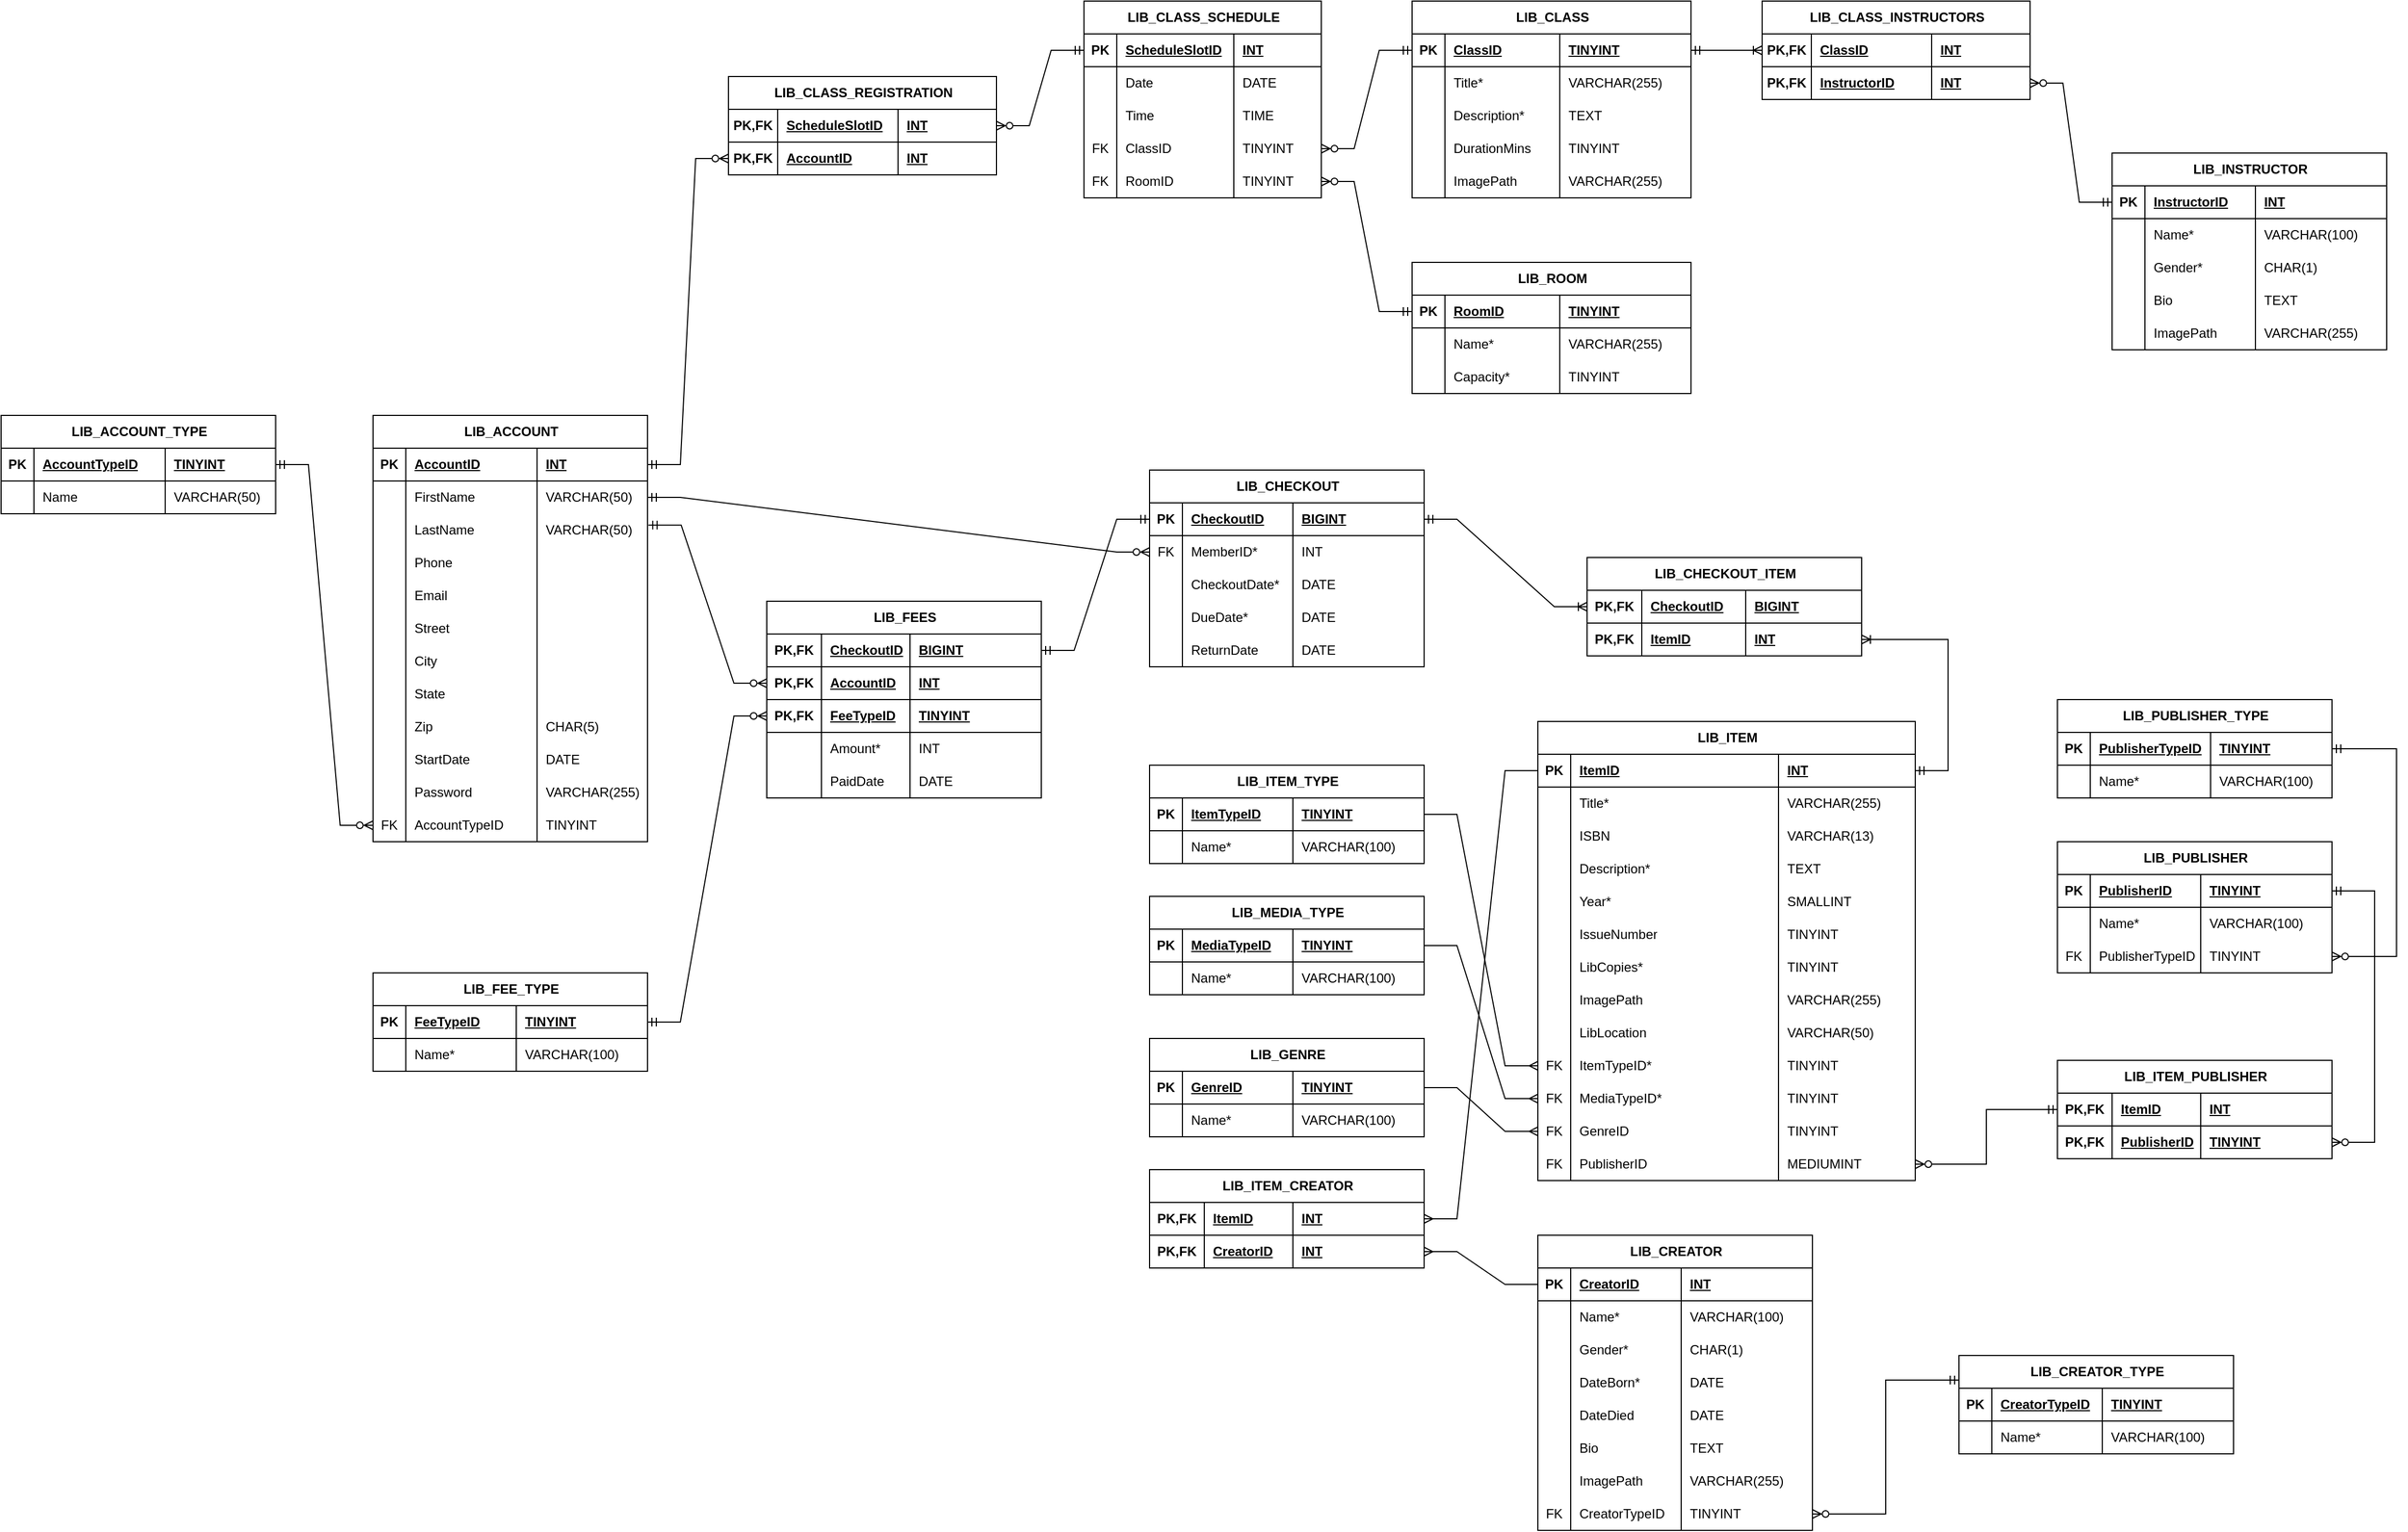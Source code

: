 <mxfile version="24.8.8">
  <diagram name="Page-1" id="DM_aPypuCf8ewQPvxNO2">
    <mxGraphModel dx="3134" dy="1872" grid="1" gridSize="10" guides="1" tooltips="1" connect="1" arrows="1" fold="1" page="1" pageScale="1" pageWidth="850" pageHeight="1100" math="0" shadow="0">
      <root>
        <mxCell id="0" />
        <mxCell id="1" parent="0" />
        <mxCell id="B8qxxwjTu0Nv2TEfiPXR-121" value="LIB_ITEM" style="shape=table;startSize=30;container=1;collapsible=1;childLayout=tableLayout;fixedRows=1;rowLines=0;fontStyle=1;align=center;resizeLast=1;html=1;" parent="1" vertex="1">
          <mxGeometry x="315" y="330" width="345" height="420" as="geometry">
            <mxRectangle x="270" y="110" width="80" height="30" as="alternateBounds" />
          </mxGeometry>
        </mxCell>
        <mxCell id="B8qxxwjTu0Nv2TEfiPXR-122" value="" style="shape=tableRow;horizontal=0;startSize=0;swimlaneHead=0;swimlaneBody=0;fillColor=none;collapsible=0;dropTarget=0;points=[[0,0.5],[1,0.5]];portConstraint=eastwest;top=0;left=0;right=0;bottom=1;" parent="B8qxxwjTu0Nv2TEfiPXR-121" vertex="1">
          <mxGeometry y="30" width="345" height="30" as="geometry" />
        </mxCell>
        <mxCell id="B8qxxwjTu0Nv2TEfiPXR-123" value="PK" style="shape=partialRectangle;connectable=0;fillColor=none;top=0;left=0;bottom=0;right=0;fontStyle=1;overflow=hidden;whiteSpace=wrap;html=1;" parent="B8qxxwjTu0Nv2TEfiPXR-122" vertex="1">
          <mxGeometry width="30" height="30" as="geometry">
            <mxRectangle width="30" height="30" as="alternateBounds" />
          </mxGeometry>
        </mxCell>
        <mxCell id="B8qxxwjTu0Nv2TEfiPXR-124" value="ItemID" style="shape=partialRectangle;connectable=0;fillColor=none;top=0;left=0;bottom=0;right=0;align=left;spacingLeft=6;fontStyle=5;overflow=hidden;whiteSpace=wrap;html=1;" parent="B8qxxwjTu0Nv2TEfiPXR-122" vertex="1">
          <mxGeometry x="30" width="190" height="30" as="geometry">
            <mxRectangle width="190" height="30" as="alternateBounds" />
          </mxGeometry>
        </mxCell>
        <mxCell id="B8qxxwjTu0Nv2TEfiPXR-158" value="INT" style="shape=partialRectangle;connectable=0;fillColor=none;top=0;left=0;bottom=0;right=0;align=left;spacingLeft=6;fontStyle=5;overflow=hidden;whiteSpace=wrap;html=1;" parent="B8qxxwjTu0Nv2TEfiPXR-122" vertex="1">
          <mxGeometry x="220" width="125" height="30" as="geometry">
            <mxRectangle width="125" height="30" as="alternateBounds" />
          </mxGeometry>
        </mxCell>
        <mxCell id="B8qxxwjTu0Nv2TEfiPXR-125" value="" style="shape=tableRow;horizontal=0;startSize=0;swimlaneHead=0;swimlaneBody=0;fillColor=none;collapsible=0;dropTarget=0;points=[[0,0.5],[1,0.5]];portConstraint=eastwest;top=0;left=0;right=0;bottom=0;" parent="B8qxxwjTu0Nv2TEfiPXR-121" vertex="1">
          <mxGeometry y="60" width="345" height="30" as="geometry" />
        </mxCell>
        <mxCell id="B8qxxwjTu0Nv2TEfiPXR-126" value="" style="shape=partialRectangle;connectable=0;fillColor=none;top=0;left=0;bottom=0;right=0;editable=1;overflow=hidden;whiteSpace=wrap;html=1;" parent="B8qxxwjTu0Nv2TEfiPXR-125" vertex="1">
          <mxGeometry width="30" height="30" as="geometry">
            <mxRectangle width="30" height="30" as="alternateBounds" />
          </mxGeometry>
        </mxCell>
        <mxCell id="B8qxxwjTu0Nv2TEfiPXR-127" value="Title*" style="shape=partialRectangle;connectable=0;fillColor=none;top=0;left=0;bottom=0;right=0;align=left;spacingLeft=6;overflow=hidden;whiteSpace=wrap;html=1;" parent="B8qxxwjTu0Nv2TEfiPXR-125" vertex="1">
          <mxGeometry x="30" width="190" height="30" as="geometry">
            <mxRectangle width="190" height="30" as="alternateBounds" />
          </mxGeometry>
        </mxCell>
        <mxCell id="B8qxxwjTu0Nv2TEfiPXR-159" value="VARCHAR(255)" style="shape=partialRectangle;connectable=0;fillColor=none;top=0;left=0;bottom=0;right=0;align=left;spacingLeft=6;overflow=hidden;whiteSpace=wrap;html=1;" parent="B8qxxwjTu0Nv2TEfiPXR-125" vertex="1">
          <mxGeometry x="220" width="125" height="30" as="geometry">
            <mxRectangle width="125" height="30" as="alternateBounds" />
          </mxGeometry>
        </mxCell>
        <mxCell id="NijAdUy0pDL7XCLy9qKu-1" style="shape=tableRow;horizontal=0;startSize=0;swimlaneHead=0;swimlaneBody=0;fillColor=none;collapsible=0;dropTarget=0;points=[[0,0.5],[1,0.5]];portConstraint=eastwest;top=0;left=0;right=0;bottom=0;" vertex="1" parent="B8qxxwjTu0Nv2TEfiPXR-121">
          <mxGeometry y="90" width="345" height="30" as="geometry" />
        </mxCell>
        <mxCell id="NijAdUy0pDL7XCLy9qKu-2" style="shape=partialRectangle;connectable=0;fillColor=none;top=0;left=0;bottom=0;right=0;editable=1;overflow=hidden;whiteSpace=wrap;html=1;" vertex="1" parent="NijAdUy0pDL7XCLy9qKu-1">
          <mxGeometry width="30" height="30" as="geometry">
            <mxRectangle width="30" height="30" as="alternateBounds" />
          </mxGeometry>
        </mxCell>
        <mxCell id="NijAdUy0pDL7XCLy9qKu-3" value="ISBN" style="shape=partialRectangle;connectable=0;fillColor=none;top=0;left=0;bottom=0;right=0;align=left;spacingLeft=6;overflow=hidden;whiteSpace=wrap;html=1;" vertex="1" parent="NijAdUy0pDL7XCLy9qKu-1">
          <mxGeometry x="30" width="190" height="30" as="geometry">
            <mxRectangle width="190" height="30" as="alternateBounds" />
          </mxGeometry>
        </mxCell>
        <mxCell id="NijAdUy0pDL7XCLy9qKu-4" value="VARCHAR(13)" style="shape=partialRectangle;connectable=0;fillColor=none;top=0;left=0;bottom=0;right=0;align=left;spacingLeft=6;overflow=hidden;whiteSpace=wrap;html=1;" vertex="1" parent="NijAdUy0pDL7XCLy9qKu-1">
          <mxGeometry x="220" width="125" height="30" as="geometry">
            <mxRectangle width="125" height="30" as="alternateBounds" />
          </mxGeometry>
        </mxCell>
        <mxCell id="B8qxxwjTu0Nv2TEfiPXR-169" style="shape=tableRow;horizontal=0;startSize=0;swimlaneHead=0;swimlaneBody=0;fillColor=none;collapsible=0;dropTarget=0;points=[[0,0.5],[1,0.5]];portConstraint=eastwest;top=0;left=0;right=0;bottom=0;" parent="B8qxxwjTu0Nv2TEfiPXR-121" vertex="1">
          <mxGeometry y="120" width="345" height="30" as="geometry" />
        </mxCell>
        <mxCell id="B8qxxwjTu0Nv2TEfiPXR-170" style="shape=partialRectangle;connectable=0;fillColor=none;top=0;left=0;bottom=0;right=0;editable=1;overflow=hidden;whiteSpace=wrap;html=1;" parent="B8qxxwjTu0Nv2TEfiPXR-169" vertex="1">
          <mxGeometry width="30" height="30" as="geometry">
            <mxRectangle width="30" height="30" as="alternateBounds" />
          </mxGeometry>
        </mxCell>
        <mxCell id="B8qxxwjTu0Nv2TEfiPXR-171" value="Description*" style="shape=partialRectangle;connectable=0;fillColor=none;top=0;left=0;bottom=0;right=0;align=left;spacingLeft=6;overflow=hidden;whiteSpace=wrap;html=1;" parent="B8qxxwjTu0Nv2TEfiPXR-169" vertex="1">
          <mxGeometry x="30" width="190" height="30" as="geometry">
            <mxRectangle width="190" height="30" as="alternateBounds" />
          </mxGeometry>
        </mxCell>
        <mxCell id="B8qxxwjTu0Nv2TEfiPXR-172" value="TEXT" style="shape=partialRectangle;connectable=0;fillColor=none;top=0;left=0;bottom=0;right=0;align=left;spacingLeft=6;overflow=hidden;whiteSpace=wrap;html=1;" parent="B8qxxwjTu0Nv2TEfiPXR-169" vertex="1">
          <mxGeometry x="220" width="125" height="30" as="geometry">
            <mxRectangle width="125" height="30" as="alternateBounds" />
          </mxGeometry>
        </mxCell>
        <mxCell id="B8qxxwjTu0Nv2TEfiPXR-143" style="shape=tableRow;horizontal=0;startSize=0;swimlaneHead=0;swimlaneBody=0;fillColor=none;collapsible=0;dropTarget=0;points=[[0,0.5],[1,0.5]];portConstraint=eastwest;top=0;left=0;right=0;bottom=0;" parent="B8qxxwjTu0Nv2TEfiPXR-121" vertex="1">
          <mxGeometry y="150" width="345" height="30" as="geometry" />
        </mxCell>
        <mxCell id="B8qxxwjTu0Nv2TEfiPXR-144" style="shape=partialRectangle;connectable=0;fillColor=none;top=0;left=0;bottom=0;right=0;editable=1;overflow=hidden;whiteSpace=wrap;html=1;" parent="B8qxxwjTu0Nv2TEfiPXR-143" vertex="1">
          <mxGeometry width="30" height="30" as="geometry">
            <mxRectangle width="30" height="30" as="alternateBounds" />
          </mxGeometry>
        </mxCell>
        <mxCell id="B8qxxwjTu0Nv2TEfiPXR-145" value="Year*" style="shape=partialRectangle;connectable=0;fillColor=none;top=0;left=0;bottom=0;right=0;align=left;spacingLeft=6;overflow=hidden;whiteSpace=wrap;html=1;" parent="B8qxxwjTu0Nv2TEfiPXR-143" vertex="1">
          <mxGeometry x="30" width="190" height="30" as="geometry">
            <mxRectangle width="190" height="30" as="alternateBounds" />
          </mxGeometry>
        </mxCell>
        <mxCell id="B8qxxwjTu0Nv2TEfiPXR-160" value="SMALLINT" style="shape=partialRectangle;connectable=0;fillColor=none;top=0;left=0;bottom=0;right=0;align=left;spacingLeft=6;overflow=hidden;whiteSpace=wrap;html=1;" parent="B8qxxwjTu0Nv2TEfiPXR-143" vertex="1">
          <mxGeometry x="220" width="125" height="30" as="geometry">
            <mxRectangle width="125" height="30" as="alternateBounds" />
          </mxGeometry>
        </mxCell>
        <mxCell id="B8qxxwjTu0Nv2TEfiPXR-155" style="shape=tableRow;horizontal=0;startSize=0;swimlaneHead=0;swimlaneBody=0;fillColor=none;collapsible=0;dropTarget=0;points=[[0,0.5],[1,0.5]];portConstraint=eastwest;top=0;left=0;right=0;bottom=0;" parent="B8qxxwjTu0Nv2TEfiPXR-121" vertex="1">
          <mxGeometry y="180" width="345" height="30" as="geometry" />
        </mxCell>
        <mxCell id="B8qxxwjTu0Nv2TEfiPXR-156" style="shape=partialRectangle;connectable=0;fillColor=none;top=0;left=0;bottom=0;right=0;editable=1;overflow=hidden;whiteSpace=wrap;html=1;" parent="B8qxxwjTu0Nv2TEfiPXR-155" vertex="1">
          <mxGeometry width="30" height="30" as="geometry">
            <mxRectangle width="30" height="30" as="alternateBounds" />
          </mxGeometry>
        </mxCell>
        <mxCell id="B8qxxwjTu0Nv2TEfiPXR-157" value="IssueNumber" style="shape=partialRectangle;connectable=0;fillColor=none;top=0;left=0;bottom=0;right=0;align=left;spacingLeft=6;overflow=hidden;whiteSpace=wrap;html=1;" parent="B8qxxwjTu0Nv2TEfiPXR-155" vertex="1">
          <mxGeometry x="30" width="190" height="30" as="geometry">
            <mxRectangle width="190" height="30" as="alternateBounds" />
          </mxGeometry>
        </mxCell>
        <mxCell id="B8qxxwjTu0Nv2TEfiPXR-161" value="TINYINT" style="shape=partialRectangle;connectable=0;fillColor=none;top=0;left=0;bottom=0;right=0;align=left;spacingLeft=6;overflow=hidden;whiteSpace=wrap;html=1;" parent="B8qxxwjTu0Nv2TEfiPXR-155" vertex="1">
          <mxGeometry x="220" width="125" height="30" as="geometry">
            <mxRectangle width="125" height="30" as="alternateBounds" />
          </mxGeometry>
        </mxCell>
        <mxCell id="B8qxxwjTu0Nv2TEfiPXR-373" style="shape=tableRow;horizontal=0;startSize=0;swimlaneHead=0;swimlaneBody=0;fillColor=none;collapsible=0;dropTarget=0;points=[[0,0.5],[1,0.5]];portConstraint=eastwest;top=0;left=0;right=0;bottom=0;" parent="B8qxxwjTu0Nv2TEfiPXR-121" vertex="1">
          <mxGeometry y="210" width="345" height="30" as="geometry" />
        </mxCell>
        <mxCell id="B8qxxwjTu0Nv2TEfiPXR-374" style="shape=partialRectangle;connectable=0;fillColor=none;top=0;left=0;bottom=0;right=0;editable=1;overflow=hidden;whiteSpace=wrap;html=1;" parent="B8qxxwjTu0Nv2TEfiPXR-373" vertex="1">
          <mxGeometry width="30" height="30" as="geometry">
            <mxRectangle width="30" height="30" as="alternateBounds" />
          </mxGeometry>
        </mxCell>
        <mxCell id="B8qxxwjTu0Nv2TEfiPXR-375" value="Lib&lt;span style=&quot;background-color: initial;&quot;&gt;Copies*&lt;/span&gt;" style="shape=partialRectangle;connectable=0;fillColor=none;top=0;left=0;bottom=0;right=0;align=left;spacingLeft=6;overflow=hidden;whiteSpace=wrap;html=1;" parent="B8qxxwjTu0Nv2TEfiPXR-373" vertex="1">
          <mxGeometry x="30" width="190" height="30" as="geometry">
            <mxRectangle width="190" height="30" as="alternateBounds" />
          </mxGeometry>
        </mxCell>
        <mxCell id="B8qxxwjTu0Nv2TEfiPXR-376" value="TINYINT" style="shape=partialRectangle;connectable=0;fillColor=none;top=0;left=0;bottom=0;right=0;align=left;spacingLeft=6;overflow=hidden;whiteSpace=wrap;html=1;" parent="B8qxxwjTu0Nv2TEfiPXR-373" vertex="1">
          <mxGeometry x="220" width="125" height="30" as="geometry">
            <mxRectangle width="125" height="30" as="alternateBounds" />
          </mxGeometry>
        </mxCell>
        <mxCell id="NijAdUy0pDL7XCLy9qKu-5" style="shape=tableRow;horizontal=0;startSize=0;swimlaneHead=0;swimlaneBody=0;fillColor=none;collapsible=0;dropTarget=0;points=[[0,0.5],[1,0.5]];portConstraint=eastwest;top=0;left=0;right=0;bottom=0;" vertex="1" parent="B8qxxwjTu0Nv2TEfiPXR-121">
          <mxGeometry y="240" width="345" height="30" as="geometry" />
        </mxCell>
        <mxCell id="NijAdUy0pDL7XCLy9qKu-6" style="shape=partialRectangle;connectable=0;fillColor=none;top=0;left=0;bottom=0;right=0;editable=1;overflow=hidden;whiteSpace=wrap;html=1;" vertex="1" parent="NijAdUy0pDL7XCLy9qKu-5">
          <mxGeometry width="30" height="30" as="geometry">
            <mxRectangle width="30" height="30" as="alternateBounds" />
          </mxGeometry>
        </mxCell>
        <mxCell id="NijAdUy0pDL7XCLy9qKu-7" value="ImagePath" style="shape=partialRectangle;connectable=0;fillColor=none;top=0;left=0;bottom=0;right=0;align=left;spacingLeft=6;overflow=hidden;whiteSpace=wrap;html=1;" vertex="1" parent="NijAdUy0pDL7XCLy9qKu-5">
          <mxGeometry x="30" width="190" height="30" as="geometry">
            <mxRectangle width="190" height="30" as="alternateBounds" />
          </mxGeometry>
        </mxCell>
        <mxCell id="NijAdUy0pDL7XCLy9qKu-8" value="VARCHAR(255)" style="shape=partialRectangle;connectable=0;fillColor=none;top=0;left=0;bottom=0;right=0;align=left;spacingLeft=6;overflow=hidden;whiteSpace=wrap;html=1;" vertex="1" parent="NijAdUy0pDL7XCLy9qKu-5">
          <mxGeometry x="220" width="125" height="30" as="geometry">
            <mxRectangle width="125" height="30" as="alternateBounds" />
          </mxGeometry>
        </mxCell>
        <mxCell id="NijAdUy0pDL7XCLy9qKu-9" style="shape=tableRow;horizontal=0;startSize=0;swimlaneHead=0;swimlaneBody=0;fillColor=none;collapsible=0;dropTarget=0;points=[[0,0.5],[1,0.5]];portConstraint=eastwest;top=0;left=0;right=0;bottom=0;" vertex="1" parent="B8qxxwjTu0Nv2TEfiPXR-121">
          <mxGeometry y="270" width="345" height="30" as="geometry" />
        </mxCell>
        <mxCell id="NijAdUy0pDL7XCLy9qKu-10" style="shape=partialRectangle;connectable=0;fillColor=none;top=0;left=0;bottom=0;right=0;editable=1;overflow=hidden;whiteSpace=wrap;html=1;" vertex="1" parent="NijAdUy0pDL7XCLy9qKu-9">
          <mxGeometry width="30" height="30" as="geometry">
            <mxRectangle width="30" height="30" as="alternateBounds" />
          </mxGeometry>
        </mxCell>
        <mxCell id="NijAdUy0pDL7XCLy9qKu-11" value="LibLocation" style="shape=partialRectangle;connectable=0;fillColor=none;top=0;left=0;bottom=0;right=0;align=left;spacingLeft=6;overflow=hidden;whiteSpace=wrap;html=1;" vertex="1" parent="NijAdUy0pDL7XCLy9qKu-9">
          <mxGeometry x="30" width="190" height="30" as="geometry">
            <mxRectangle width="190" height="30" as="alternateBounds" />
          </mxGeometry>
        </mxCell>
        <mxCell id="NijAdUy0pDL7XCLy9qKu-12" value="VARCHAR(50)" style="shape=partialRectangle;connectable=0;fillColor=none;top=0;left=0;bottom=0;right=0;align=left;spacingLeft=6;overflow=hidden;whiteSpace=wrap;html=1;" vertex="1" parent="NijAdUy0pDL7XCLy9qKu-9">
          <mxGeometry x="220" width="125" height="30" as="geometry">
            <mxRectangle width="125" height="30" as="alternateBounds" />
          </mxGeometry>
        </mxCell>
        <mxCell id="B8qxxwjTu0Nv2TEfiPXR-128" value="" style="shape=tableRow;horizontal=0;startSize=0;swimlaneHead=0;swimlaneBody=0;fillColor=none;collapsible=0;dropTarget=0;points=[[0,0.5],[1,0.5]];portConstraint=eastwest;top=0;left=0;right=0;bottom=0;" parent="B8qxxwjTu0Nv2TEfiPXR-121" vertex="1">
          <mxGeometry y="300" width="345" height="30" as="geometry" />
        </mxCell>
        <mxCell id="B8qxxwjTu0Nv2TEfiPXR-129" value="FK" style="shape=partialRectangle;connectable=0;fillColor=none;top=0;left=0;bottom=0;right=0;editable=1;overflow=hidden;whiteSpace=wrap;html=1;" parent="B8qxxwjTu0Nv2TEfiPXR-128" vertex="1">
          <mxGeometry width="30" height="30" as="geometry">
            <mxRectangle width="30" height="30" as="alternateBounds" />
          </mxGeometry>
        </mxCell>
        <mxCell id="B8qxxwjTu0Nv2TEfiPXR-130" value="ItemTypeID*" style="shape=partialRectangle;connectable=0;fillColor=none;top=0;left=0;bottom=0;right=0;align=left;spacingLeft=6;overflow=hidden;whiteSpace=wrap;html=1;" parent="B8qxxwjTu0Nv2TEfiPXR-128" vertex="1">
          <mxGeometry x="30" width="190" height="30" as="geometry">
            <mxRectangle width="190" height="30" as="alternateBounds" />
          </mxGeometry>
        </mxCell>
        <mxCell id="B8qxxwjTu0Nv2TEfiPXR-162" value="TINYINT" style="shape=partialRectangle;connectable=0;fillColor=none;top=0;left=0;bottom=0;right=0;align=left;spacingLeft=6;overflow=hidden;whiteSpace=wrap;html=1;" parent="B8qxxwjTu0Nv2TEfiPXR-128" vertex="1">
          <mxGeometry x="220" width="125" height="30" as="geometry">
            <mxRectangle width="125" height="30" as="alternateBounds" />
          </mxGeometry>
        </mxCell>
        <mxCell id="B8qxxwjTu0Nv2TEfiPXR-131" value="" style="shape=tableRow;horizontal=0;startSize=0;swimlaneHead=0;swimlaneBody=0;fillColor=none;collapsible=0;dropTarget=0;points=[[0,0.5],[1,0.5]];portConstraint=eastwest;top=0;left=0;right=0;bottom=0;" parent="B8qxxwjTu0Nv2TEfiPXR-121" vertex="1">
          <mxGeometry y="330" width="345" height="30" as="geometry" />
        </mxCell>
        <mxCell id="B8qxxwjTu0Nv2TEfiPXR-132" value="FK" style="shape=partialRectangle;connectable=0;fillColor=none;top=0;left=0;bottom=0;right=0;editable=1;overflow=hidden;whiteSpace=wrap;html=1;" parent="B8qxxwjTu0Nv2TEfiPXR-131" vertex="1">
          <mxGeometry width="30" height="30" as="geometry">
            <mxRectangle width="30" height="30" as="alternateBounds" />
          </mxGeometry>
        </mxCell>
        <mxCell id="B8qxxwjTu0Nv2TEfiPXR-133" value="MediaTypeID*" style="shape=partialRectangle;connectable=0;fillColor=none;top=0;left=0;bottom=0;right=0;align=left;spacingLeft=6;overflow=hidden;whiteSpace=wrap;html=1;" parent="B8qxxwjTu0Nv2TEfiPXR-131" vertex="1">
          <mxGeometry x="30" width="190" height="30" as="geometry">
            <mxRectangle width="190" height="30" as="alternateBounds" />
          </mxGeometry>
        </mxCell>
        <mxCell id="B8qxxwjTu0Nv2TEfiPXR-163" value="TINYINT" style="shape=partialRectangle;connectable=0;fillColor=none;top=0;left=0;bottom=0;right=0;align=left;spacingLeft=6;overflow=hidden;whiteSpace=wrap;html=1;" parent="B8qxxwjTu0Nv2TEfiPXR-131" vertex="1">
          <mxGeometry x="220" width="125" height="30" as="geometry">
            <mxRectangle width="125" height="30" as="alternateBounds" />
          </mxGeometry>
        </mxCell>
        <mxCell id="B8qxxwjTu0Nv2TEfiPXR-146" style="shape=tableRow;horizontal=0;startSize=0;swimlaneHead=0;swimlaneBody=0;fillColor=none;collapsible=0;dropTarget=0;points=[[0,0.5],[1,0.5]];portConstraint=eastwest;top=0;left=0;right=0;bottom=0;" parent="B8qxxwjTu0Nv2TEfiPXR-121" vertex="1">
          <mxGeometry y="360" width="345" height="30" as="geometry" />
        </mxCell>
        <mxCell id="B8qxxwjTu0Nv2TEfiPXR-147" value="FK" style="shape=partialRectangle;connectable=0;fillColor=none;top=0;left=0;bottom=0;right=0;editable=1;overflow=hidden;whiteSpace=wrap;html=1;" parent="B8qxxwjTu0Nv2TEfiPXR-146" vertex="1">
          <mxGeometry width="30" height="30" as="geometry">
            <mxRectangle width="30" height="30" as="alternateBounds" />
          </mxGeometry>
        </mxCell>
        <mxCell id="B8qxxwjTu0Nv2TEfiPXR-148" value="GenreID" style="shape=partialRectangle;connectable=0;fillColor=none;top=0;left=0;bottom=0;right=0;align=left;spacingLeft=6;overflow=hidden;whiteSpace=wrap;html=1;" parent="B8qxxwjTu0Nv2TEfiPXR-146" vertex="1">
          <mxGeometry x="30" width="190" height="30" as="geometry">
            <mxRectangle width="190" height="30" as="alternateBounds" />
          </mxGeometry>
        </mxCell>
        <mxCell id="B8qxxwjTu0Nv2TEfiPXR-164" value="TINYINT" style="shape=partialRectangle;connectable=0;fillColor=none;top=0;left=0;bottom=0;right=0;align=left;spacingLeft=6;overflow=hidden;whiteSpace=wrap;html=1;" parent="B8qxxwjTu0Nv2TEfiPXR-146" vertex="1">
          <mxGeometry x="220" width="125" height="30" as="geometry">
            <mxRectangle width="125" height="30" as="alternateBounds" />
          </mxGeometry>
        </mxCell>
        <mxCell id="B8qxxwjTu0Nv2TEfiPXR-149" style="shape=tableRow;horizontal=0;startSize=0;swimlaneHead=0;swimlaneBody=0;fillColor=none;collapsible=0;dropTarget=0;points=[[0,0.5],[1,0.5]];portConstraint=eastwest;top=0;left=0;right=0;bottom=0;" parent="B8qxxwjTu0Nv2TEfiPXR-121" vertex="1">
          <mxGeometry y="390" width="345" height="30" as="geometry" />
        </mxCell>
        <mxCell id="B8qxxwjTu0Nv2TEfiPXR-150" value="FK" style="shape=partialRectangle;connectable=0;fillColor=none;top=0;left=0;bottom=0;right=0;editable=1;overflow=hidden;whiteSpace=wrap;html=1;" parent="B8qxxwjTu0Nv2TEfiPXR-149" vertex="1">
          <mxGeometry width="30" height="30" as="geometry">
            <mxRectangle width="30" height="30" as="alternateBounds" />
          </mxGeometry>
        </mxCell>
        <mxCell id="B8qxxwjTu0Nv2TEfiPXR-151" value="PublisherID" style="shape=partialRectangle;connectable=0;fillColor=none;top=0;left=0;bottom=0;right=0;align=left;spacingLeft=6;overflow=hidden;whiteSpace=wrap;html=1;" parent="B8qxxwjTu0Nv2TEfiPXR-149" vertex="1">
          <mxGeometry x="30" width="190" height="30" as="geometry">
            <mxRectangle width="190" height="30" as="alternateBounds" />
          </mxGeometry>
        </mxCell>
        <mxCell id="B8qxxwjTu0Nv2TEfiPXR-167" value="MEDIUMINT" style="shape=partialRectangle;connectable=0;fillColor=none;top=0;left=0;bottom=0;right=0;align=left;spacingLeft=6;overflow=hidden;whiteSpace=wrap;html=1;" parent="B8qxxwjTu0Nv2TEfiPXR-149" vertex="1">
          <mxGeometry x="220" width="125" height="30" as="geometry">
            <mxRectangle width="125" height="30" as="alternateBounds" />
          </mxGeometry>
        </mxCell>
        <mxCell id="B8qxxwjTu0Nv2TEfiPXR-173" value="LIB_ITEM_TYPE" style="shape=table;startSize=30;container=1;collapsible=1;childLayout=tableLayout;fixedRows=1;rowLines=0;fontStyle=1;align=center;resizeLast=1;html=1;" parent="1" vertex="1">
          <mxGeometry x="-40" y="370" width="251" height="90" as="geometry">
            <mxRectangle x="270" y="110" width="80" height="30" as="alternateBounds" />
          </mxGeometry>
        </mxCell>
        <mxCell id="B8qxxwjTu0Nv2TEfiPXR-174" value="" style="shape=tableRow;horizontal=0;startSize=0;swimlaneHead=0;swimlaneBody=0;fillColor=none;collapsible=0;dropTarget=0;points=[[0,0.5],[1,0.5]];portConstraint=eastwest;top=0;left=0;right=0;bottom=1;" parent="B8qxxwjTu0Nv2TEfiPXR-173" vertex="1">
          <mxGeometry y="30" width="251" height="30" as="geometry" />
        </mxCell>
        <mxCell id="B8qxxwjTu0Nv2TEfiPXR-175" value="PK" style="shape=partialRectangle;connectable=0;fillColor=none;top=0;left=0;bottom=0;right=0;fontStyle=1;overflow=hidden;whiteSpace=wrap;html=1;" parent="B8qxxwjTu0Nv2TEfiPXR-174" vertex="1">
          <mxGeometry width="30" height="30" as="geometry">
            <mxRectangle width="30" height="30" as="alternateBounds" />
          </mxGeometry>
        </mxCell>
        <mxCell id="B8qxxwjTu0Nv2TEfiPXR-176" value="ItemTypeID" style="shape=partialRectangle;connectable=0;fillColor=none;top=0;left=0;bottom=0;right=0;align=left;spacingLeft=6;fontStyle=5;overflow=hidden;whiteSpace=wrap;html=1;" parent="B8qxxwjTu0Nv2TEfiPXR-174" vertex="1">
          <mxGeometry x="30" width="101" height="30" as="geometry">
            <mxRectangle width="101" height="30" as="alternateBounds" />
          </mxGeometry>
        </mxCell>
        <mxCell id="B8qxxwjTu0Nv2TEfiPXR-177" value="TINYINT" style="shape=partialRectangle;connectable=0;fillColor=none;top=0;left=0;bottom=0;right=0;align=left;spacingLeft=6;fontStyle=5;overflow=hidden;whiteSpace=wrap;html=1;" parent="B8qxxwjTu0Nv2TEfiPXR-174" vertex="1">
          <mxGeometry x="131" width="120" height="30" as="geometry">
            <mxRectangle width="120" height="30" as="alternateBounds" />
          </mxGeometry>
        </mxCell>
        <mxCell id="B8qxxwjTu0Nv2TEfiPXR-178" value="" style="shape=tableRow;horizontal=0;startSize=0;swimlaneHead=0;swimlaneBody=0;fillColor=none;collapsible=0;dropTarget=0;points=[[0,0.5],[1,0.5]];portConstraint=eastwest;top=0;left=0;right=0;bottom=0;" parent="B8qxxwjTu0Nv2TEfiPXR-173" vertex="1">
          <mxGeometry y="60" width="251" height="30" as="geometry" />
        </mxCell>
        <mxCell id="B8qxxwjTu0Nv2TEfiPXR-179" value="" style="shape=partialRectangle;connectable=0;fillColor=none;top=0;left=0;bottom=0;right=0;editable=1;overflow=hidden;whiteSpace=wrap;html=1;" parent="B8qxxwjTu0Nv2TEfiPXR-178" vertex="1">
          <mxGeometry width="30" height="30" as="geometry">
            <mxRectangle width="30" height="30" as="alternateBounds" />
          </mxGeometry>
        </mxCell>
        <mxCell id="B8qxxwjTu0Nv2TEfiPXR-180" value="Name*" style="shape=partialRectangle;connectable=0;fillColor=none;top=0;left=0;bottom=0;right=0;align=left;spacingLeft=6;overflow=hidden;whiteSpace=wrap;html=1;" parent="B8qxxwjTu0Nv2TEfiPXR-178" vertex="1">
          <mxGeometry x="30" width="101" height="30" as="geometry">
            <mxRectangle width="101" height="30" as="alternateBounds" />
          </mxGeometry>
        </mxCell>
        <mxCell id="B8qxxwjTu0Nv2TEfiPXR-181" value="VARCHAR(100)" style="shape=partialRectangle;connectable=0;fillColor=none;top=0;left=0;bottom=0;right=0;align=left;spacingLeft=6;overflow=hidden;whiteSpace=wrap;html=1;" parent="B8qxxwjTu0Nv2TEfiPXR-178" vertex="1">
          <mxGeometry x="131" width="120" height="30" as="geometry">
            <mxRectangle width="120" height="30" as="alternateBounds" />
          </mxGeometry>
        </mxCell>
        <mxCell id="B8qxxwjTu0Nv2TEfiPXR-222" value="LIB_MEDIA_TYPE" style="shape=table;startSize=30;container=1;collapsible=1;childLayout=tableLayout;fixedRows=1;rowLines=0;fontStyle=1;align=center;resizeLast=1;html=1;" parent="1" vertex="1">
          <mxGeometry x="-40" y="490" width="251" height="90" as="geometry">
            <mxRectangle x="270" y="110" width="80" height="30" as="alternateBounds" />
          </mxGeometry>
        </mxCell>
        <mxCell id="B8qxxwjTu0Nv2TEfiPXR-223" value="" style="shape=tableRow;horizontal=0;startSize=0;swimlaneHead=0;swimlaneBody=0;fillColor=none;collapsible=0;dropTarget=0;points=[[0,0.5],[1,0.5]];portConstraint=eastwest;top=0;left=0;right=0;bottom=1;" parent="B8qxxwjTu0Nv2TEfiPXR-222" vertex="1">
          <mxGeometry y="30" width="251" height="30" as="geometry" />
        </mxCell>
        <mxCell id="B8qxxwjTu0Nv2TEfiPXR-224" value="PK" style="shape=partialRectangle;connectable=0;fillColor=none;top=0;left=0;bottom=0;right=0;fontStyle=1;overflow=hidden;whiteSpace=wrap;html=1;" parent="B8qxxwjTu0Nv2TEfiPXR-223" vertex="1">
          <mxGeometry width="30" height="30" as="geometry">
            <mxRectangle width="30" height="30" as="alternateBounds" />
          </mxGeometry>
        </mxCell>
        <mxCell id="B8qxxwjTu0Nv2TEfiPXR-225" value="MediaTypeID" style="shape=partialRectangle;connectable=0;fillColor=none;top=0;left=0;bottom=0;right=0;align=left;spacingLeft=6;fontStyle=5;overflow=hidden;whiteSpace=wrap;html=1;" parent="B8qxxwjTu0Nv2TEfiPXR-223" vertex="1">
          <mxGeometry x="30" width="101" height="30" as="geometry">
            <mxRectangle width="101" height="30" as="alternateBounds" />
          </mxGeometry>
        </mxCell>
        <mxCell id="B8qxxwjTu0Nv2TEfiPXR-226" value="TINYINT" style="shape=partialRectangle;connectable=0;fillColor=none;top=0;left=0;bottom=0;right=0;align=left;spacingLeft=6;fontStyle=5;overflow=hidden;whiteSpace=wrap;html=1;" parent="B8qxxwjTu0Nv2TEfiPXR-223" vertex="1">
          <mxGeometry x="131" width="120" height="30" as="geometry">
            <mxRectangle width="120" height="30" as="alternateBounds" />
          </mxGeometry>
        </mxCell>
        <mxCell id="B8qxxwjTu0Nv2TEfiPXR-227" value="" style="shape=tableRow;horizontal=0;startSize=0;swimlaneHead=0;swimlaneBody=0;fillColor=none;collapsible=0;dropTarget=0;points=[[0,0.5],[1,0.5]];portConstraint=eastwest;top=0;left=0;right=0;bottom=0;" parent="B8qxxwjTu0Nv2TEfiPXR-222" vertex="1">
          <mxGeometry y="60" width="251" height="30" as="geometry" />
        </mxCell>
        <mxCell id="B8qxxwjTu0Nv2TEfiPXR-228" value="" style="shape=partialRectangle;connectable=0;fillColor=none;top=0;left=0;bottom=0;right=0;editable=1;overflow=hidden;whiteSpace=wrap;html=1;" parent="B8qxxwjTu0Nv2TEfiPXR-227" vertex="1">
          <mxGeometry width="30" height="30" as="geometry">
            <mxRectangle width="30" height="30" as="alternateBounds" />
          </mxGeometry>
        </mxCell>
        <mxCell id="B8qxxwjTu0Nv2TEfiPXR-229" value="Name*" style="shape=partialRectangle;connectable=0;fillColor=none;top=0;left=0;bottom=0;right=0;align=left;spacingLeft=6;overflow=hidden;whiteSpace=wrap;html=1;" parent="B8qxxwjTu0Nv2TEfiPXR-227" vertex="1">
          <mxGeometry x="30" width="101" height="30" as="geometry">
            <mxRectangle width="101" height="30" as="alternateBounds" />
          </mxGeometry>
        </mxCell>
        <mxCell id="B8qxxwjTu0Nv2TEfiPXR-230" value="VARCHAR(100)" style="shape=partialRectangle;connectable=0;fillColor=none;top=0;left=0;bottom=0;right=0;align=left;spacingLeft=6;overflow=hidden;whiteSpace=wrap;html=1;" parent="B8qxxwjTu0Nv2TEfiPXR-227" vertex="1">
          <mxGeometry x="131" width="120" height="30" as="geometry">
            <mxRectangle width="120" height="30" as="alternateBounds" />
          </mxGeometry>
        </mxCell>
        <mxCell id="B8qxxwjTu0Nv2TEfiPXR-231" value="LIB_GENRE" style="shape=table;startSize=30;container=1;collapsible=1;childLayout=tableLayout;fixedRows=1;rowLines=0;fontStyle=1;align=center;resizeLast=1;html=1;" parent="1" vertex="1">
          <mxGeometry x="-40" y="620" width="251" height="90" as="geometry">
            <mxRectangle x="270" y="110" width="80" height="30" as="alternateBounds" />
          </mxGeometry>
        </mxCell>
        <mxCell id="B8qxxwjTu0Nv2TEfiPXR-232" value="" style="shape=tableRow;horizontal=0;startSize=0;swimlaneHead=0;swimlaneBody=0;fillColor=none;collapsible=0;dropTarget=0;points=[[0,0.5],[1,0.5]];portConstraint=eastwest;top=0;left=0;right=0;bottom=1;" parent="B8qxxwjTu0Nv2TEfiPXR-231" vertex="1">
          <mxGeometry y="30" width="251" height="30" as="geometry" />
        </mxCell>
        <mxCell id="B8qxxwjTu0Nv2TEfiPXR-233" value="PK" style="shape=partialRectangle;connectable=0;fillColor=none;top=0;left=0;bottom=0;right=0;fontStyle=1;overflow=hidden;whiteSpace=wrap;html=1;" parent="B8qxxwjTu0Nv2TEfiPXR-232" vertex="1">
          <mxGeometry width="30" height="30" as="geometry">
            <mxRectangle width="30" height="30" as="alternateBounds" />
          </mxGeometry>
        </mxCell>
        <mxCell id="B8qxxwjTu0Nv2TEfiPXR-234" value="GenreID" style="shape=partialRectangle;connectable=0;fillColor=none;top=0;left=0;bottom=0;right=0;align=left;spacingLeft=6;fontStyle=5;overflow=hidden;whiteSpace=wrap;html=1;" parent="B8qxxwjTu0Nv2TEfiPXR-232" vertex="1">
          <mxGeometry x="30" width="101" height="30" as="geometry">
            <mxRectangle width="101" height="30" as="alternateBounds" />
          </mxGeometry>
        </mxCell>
        <mxCell id="B8qxxwjTu0Nv2TEfiPXR-235" value="TINYINT" style="shape=partialRectangle;connectable=0;fillColor=none;top=0;left=0;bottom=0;right=0;align=left;spacingLeft=6;fontStyle=5;overflow=hidden;whiteSpace=wrap;html=1;" parent="B8qxxwjTu0Nv2TEfiPXR-232" vertex="1">
          <mxGeometry x="131" width="120" height="30" as="geometry">
            <mxRectangle width="120" height="30" as="alternateBounds" />
          </mxGeometry>
        </mxCell>
        <mxCell id="B8qxxwjTu0Nv2TEfiPXR-236" value="" style="shape=tableRow;horizontal=0;startSize=0;swimlaneHead=0;swimlaneBody=0;fillColor=none;collapsible=0;dropTarget=0;points=[[0,0.5],[1,0.5]];portConstraint=eastwest;top=0;left=0;right=0;bottom=0;" parent="B8qxxwjTu0Nv2TEfiPXR-231" vertex="1">
          <mxGeometry y="60" width="251" height="30" as="geometry" />
        </mxCell>
        <mxCell id="B8qxxwjTu0Nv2TEfiPXR-237" value="" style="shape=partialRectangle;connectable=0;fillColor=none;top=0;left=0;bottom=0;right=0;editable=1;overflow=hidden;whiteSpace=wrap;html=1;" parent="B8qxxwjTu0Nv2TEfiPXR-236" vertex="1">
          <mxGeometry width="30" height="30" as="geometry">
            <mxRectangle width="30" height="30" as="alternateBounds" />
          </mxGeometry>
        </mxCell>
        <mxCell id="B8qxxwjTu0Nv2TEfiPXR-238" value="Name*" style="shape=partialRectangle;connectable=0;fillColor=none;top=0;left=0;bottom=0;right=0;align=left;spacingLeft=6;overflow=hidden;whiteSpace=wrap;html=1;" parent="B8qxxwjTu0Nv2TEfiPXR-236" vertex="1">
          <mxGeometry x="30" width="101" height="30" as="geometry">
            <mxRectangle width="101" height="30" as="alternateBounds" />
          </mxGeometry>
        </mxCell>
        <mxCell id="B8qxxwjTu0Nv2TEfiPXR-239" value="VARCHAR(100)" style="shape=partialRectangle;connectable=0;fillColor=none;top=0;left=0;bottom=0;right=0;align=left;spacingLeft=6;overflow=hidden;whiteSpace=wrap;html=1;" parent="B8qxxwjTu0Nv2TEfiPXR-236" vertex="1">
          <mxGeometry x="131" width="120" height="30" as="geometry">
            <mxRectangle width="120" height="30" as="alternateBounds" />
          </mxGeometry>
        </mxCell>
        <mxCell id="B8qxxwjTu0Nv2TEfiPXR-240" value="LIB_ITEM_CREATOR" style="shape=table;startSize=30;container=1;collapsible=1;childLayout=tableLayout;fixedRows=1;rowLines=0;fontStyle=1;align=center;resizeLast=1;html=1;" parent="1" vertex="1">
          <mxGeometry x="-40" y="740" width="251" height="90" as="geometry">
            <mxRectangle x="270" y="110" width="80" height="30" as="alternateBounds" />
          </mxGeometry>
        </mxCell>
        <mxCell id="B8qxxwjTu0Nv2TEfiPXR-241" value="" style="shape=tableRow;horizontal=0;startSize=0;swimlaneHead=0;swimlaneBody=0;fillColor=none;collapsible=0;dropTarget=0;points=[[0,0.5],[1,0.5]];portConstraint=eastwest;top=0;left=0;right=0;bottom=1;" parent="B8qxxwjTu0Nv2TEfiPXR-240" vertex="1">
          <mxGeometry y="30" width="251" height="30" as="geometry" />
        </mxCell>
        <mxCell id="B8qxxwjTu0Nv2TEfiPXR-242" value="PK,FK" style="shape=partialRectangle;connectable=0;fillColor=none;top=0;left=0;bottom=0;right=0;fontStyle=1;overflow=hidden;whiteSpace=wrap;html=1;" parent="B8qxxwjTu0Nv2TEfiPXR-241" vertex="1">
          <mxGeometry width="50" height="30" as="geometry">
            <mxRectangle width="50" height="30" as="alternateBounds" />
          </mxGeometry>
        </mxCell>
        <mxCell id="B8qxxwjTu0Nv2TEfiPXR-243" value="ItemID" style="shape=partialRectangle;connectable=0;fillColor=none;top=0;left=0;bottom=0;right=0;align=left;spacingLeft=6;fontStyle=5;overflow=hidden;whiteSpace=wrap;html=1;" parent="B8qxxwjTu0Nv2TEfiPXR-241" vertex="1">
          <mxGeometry x="50" width="81" height="30" as="geometry">
            <mxRectangle width="81" height="30" as="alternateBounds" />
          </mxGeometry>
        </mxCell>
        <mxCell id="B8qxxwjTu0Nv2TEfiPXR-244" value="INT" style="shape=partialRectangle;connectable=0;fillColor=none;top=0;left=0;bottom=0;right=0;align=left;spacingLeft=6;fontStyle=5;overflow=hidden;whiteSpace=wrap;html=1;" parent="B8qxxwjTu0Nv2TEfiPXR-241" vertex="1">
          <mxGeometry x="131" width="120" height="30" as="geometry">
            <mxRectangle width="120" height="30" as="alternateBounds" />
          </mxGeometry>
        </mxCell>
        <mxCell id="B8qxxwjTu0Nv2TEfiPXR-368" style="shape=tableRow;horizontal=0;startSize=0;swimlaneHead=0;swimlaneBody=0;fillColor=none;collapsible=0;dropTarget=0;points=[[0,0.5],[1,0.5]];portConstraint=eastwest;top=0;left=0;right=0;bottom=1;" parent="B8qxxwjTu0Nv2TEfiPXR-240" vertex="1">
          <mxGeometry y="60" width="251" height="30" as="geometry" />
        </mxCell>
        <mxCell id="B8qxxwjTu0Nv2TEfiPXR-369" value="PK,FK" style="shape=partialRectangle;connectable=0;fillColor=none;top=0;left=0;bottom=0;right=0;fontStyle=1;overflow=hidden;whiteSpace=wrap;html=1;" parent="B8qxxwjTu0Nv2TEfiPXR-368" vertex="1">
          <mxGeometry width="50" height="30" as="geometry">
            <mxRectangle width="50" height="30" as="alternateBounds" />
          </mxGeometry>
        </mxCell>
        <mxCell id="B8qxxwjTu0Nv2TEfiPXR-370" value="CreatorID" style="shape=partialRectangle;connectable=0;fillColor=none;top=0;left=0;bottom=0;right=0;align=left;spacingLeft=6;fontStyle=5;overflow=hidden;whiteSpace=wrap;html=1;" parent="B8qxxwjTu0Nv2TEfiPXR-368" vertex="1">
          <mxGeometry x="50" width="81" height="30" as="geometry">
            <mxRectangle width="81" height="30" as="alternateBounds" />
          </mxGeometry>
        </mxCell>
        <mxCell id="B8qxxwjTu0Nv2TEfiPXR-371" value="INT" style="shape=partialRectangle;connectable=0;fillColor=none;top=0;left=0;bottom=0;right=0;align=left;spacingLeft=6;fontStyle=5;overflow=hidden;whiteSpace=wrap;html=1;" parent="B8qxxwjTu0Nv2TEfiPXR-368" vertex="1">
          <mxGeometry x="131" width="120" height="30" as="geometry">
            <mxRectangle width="120" height="30" as="alternateBounds" />
          </mxGeometry>
        </mxCell>
        <mxCell id="G5ABx4-4G734obWGQl8M-9" style="edgeStyle=orthogonalEdgeStyle;rounded=0;orthogonalLoop=1;jettySize=auto;html=1;exitX=0;exitY=0.25;exitDx=0;exitDy=0;entryX=1;entryY=0.5;entryDx=0;entryDy=0;endArrow=ERzeroToMany;endFill=0;startArrow=ERmandOne;startFill=0;" parent="1" source="B8qxxwjTu0Nv2TEfiPXR-249" target="G5ABx4-4G734obWGQl8M-5" edge="1">
          <mxGeometry relative="1" as="geometry" />
        </mxCell>
        <mxCell id="B8qxxwjTu0Nv2TEfiPXR-249" value="LIB_CREATOR_TYPE" style="shape=table;startSize=30;container=1;collapsible=1;childLayout=tableLayout;fixedRows=1;rowLines=0;fontStyle=1;align=center;resizeLast=1;html=1;" parent="1" vertex="1">
          <mxGeometry x="700" y="910" width="251" height="90" as="geometry">
            <mxRectangle x="270" y="110" width="80" height="30" as="alternateBounds" />
          </mxGeometry>
        </mxCell>
        <mxCell id="B8qxxwjTu0Nv2TEfiPXR-250" value="" style="shape=tableRow;horizontal=0;startSize=0;swimlaneHead=0;swimlaneBody=0;fillColor=none;collapsible=0;dropTarget=0;points=[[0,0.5],[1,0.5]];portConstraint=eastwest;top=0;left=0;right=0;bottom=1;" parent="B8qxxwjTu0Nv2TEfiPXR-249" vertex="1">
          <mxGeometry y="30" width="251" height="30" as="geometry" />
        </mxCell>
        <mxCell id="B8qxxwjTu0Nv2TEfiPXR-251" value="PK" style="shape=partialRectangle;connectable=0;fillColor=none;top=0;left=0;bottom=0;right=0;fontStyle=1;overflow=hidden;whiteSpace=wrap;html=1;" parent="B8qxxwjTu0Nv2TEfiPXR-250" vertex="1">
          <mxGeometry width="30" height="30" as="geometry">
            <mxRectangle width="30" height="30" as="alternateBounds" />
          </mxGeometry>
        </mxCell>
        <mxCell id="B8qxxwjTu0Nv2TEfiPXR-252" value="CreatorTypeID" style="shape=partialRectangle;connectable=0;fillColor=none;top=0;left=0;bottom=0;right=0;align=left;spacingLeft=6;fontStyle=5;overflow=hidden;whiteSpace=wrap;html=1;" parent="B8qxxwjTu0Nv2TEfiPXR-250" vertex="1">
          <mxGeometry x="30" width="101" height="30" as="geometry">
            <mxRectangle width="101" height="30" as="alternateBounds" />
          </mxGeometry>
        </mxCell>
        <mxCell id="B8qxxwjTu0Nv2TEfiPXR-253" value="TINYINT" style="shape=partialRectangle;connectable=0;fillColor=none;top=0;left=0;bottom=0;right=0;align=left;spacingLeft=6;fontStyle=5;overflow=hidden;whiteSpace=wrap;html=1;" parent="B8qxxwjTu0Nv2TEfiPXR-250" vertex="1">
          <mxGeometry x="131" width="120" height="30" as="geometry">
            <mxRectangle width="120" height="30" as="alternateBounds" />
          </mxGeometry>
        </mxCell>
        <mxCell id="B8qxxwjTu0Nv2TEfiPXR-254" value="" style="shape=tableRow;horizontal=0;startSize=0;swimlaneHead=0;swimlaneBody=0;fillColor=none;collapsible=0;dropTarget=0;points=[[0,0.5],[1,0.5]];portConstraint=eastwest;top=0;left=0;right=0;bottom=0;" parent="B8qxxwjTu0Nv2TEfiPXR-249" vertex="1">
          <mxGeometry y="60" width="251" height="30" as="geometry" />
        </mxCell>
        <mxCell id="B8qxxwjTu0Nv2TEfiPXR-255" value="" style="shape=partialRectangle;connectable=0;fillColor=none;top=0;left=0;bottom=0;right=0;editable=1;overflow=hidden;whiteSpace=wrap;html=1;" parent="B8qxxwjTu0Nv2TEfiPXR-254" vertex="1">
          <mxGeometry width="30" height="30" as="geometry">
            <mxRectangle width="30" height="30" as="alternateBounds" />
          </mxGeometry>
        </mxCell>
        <mxCell id="B8qxxwjTu0Nv2TEfiPXR-256" value="Name*" style="shape=partialRectangle;connectable=0;fillColor=none;top=0;left=0;bottom=0;right=0;align=left;spacingLeft=6;overflow=hidden;whiteSpace=wrap;html=1;" parent="B8qxxwjTu0Nv2TEfiPXR-254" vertex="1">
          <mxGeometry x="30" width="101" height="30" as="geometry">
            <mxRectangle width="101" height="30" as="alternateBounds" />
          </mxGeometry>
        </mxCell>
        <mxCell id="B8qxxwjTu0Nv2TEfiPXR-257" value="VARCHAR(100)" style="shape=partialRectangle;connectable=0;fillColor=none;top=0;left=0;bottom=0;right=0;align=left;spacingLeft=6;overflow=hidden;whiteSpace=wrap;html=1;" parent="B8qxxwjTu0Nv2TEfiPXR-254" vertex="1">
          <mxGeometry x="131" width="120" height="30" as="geometry">
            <mxRectangle width="120" height="30" as="alternateBounds" />
          </mxGeometry>
        </mxCell>
        <mxCell id="B8qxxwjTu0Nv2TEfiPXR-274" value="LIB_PUBLISHER" style="shape=table;startSize=30;container=1;collapsible=1;childLayout=tableLayout;fixedRows=1;rowLines=0;fontStyle=1;align=center;resizeLast=1;html=1;" parent="1" vertex="1">
          <mxGeometry x="790" y="440" width="251" height="120" as="geometry">
            <mxRectangle x="270" y="110" width="80" height="30" as="alternateBounds" />
          </mxGeometry>
        </mxCell>
        <mxCell id="B8qxxwjTu0Nv2TEfiPXR-275" value="" style="shape=tableRow;horizontal=0;startSize=0;swimlaneHead=0;swimlaneBody=0;fillColor=none;collapsible=0;dropTarget=0;points=[[0,0.5],[1,0.5]];portConstraint=eastwest;top=0;left=0;right=0;bottom=1;" parent="B8qxxwjTu0Nv2TEfiPXR-274" vertex="1">
          <mxGeometry y="30" width="251" height="30" as="geometry" />
        </mxCell>
        <mxCell id="B8qxxwjTu0Nv2TEfiPXR-276" value="PK" style="shape=partialRectangle;connectable=0;fillColor=none;top=0;left=0;bottom=0;right=0;fontStyle=1;overflow=hidden;whiteSpace=wrap;html=1;" parent="B8qxxwjTu0Nv2TEfiPXR-275" vertex="1">
          <mxGeometry width="30" height="30" as="geometry">
            <mxRectangle width="30" height="30" as="alternateBounds" />
          </mxGeometry>
        </mxCell>
        <mxCell id="B8qxxwjTu0Nv2TEfiPXR-277" value="PublisherID" style="shape=partialRectangle;connectable=0;fillColor=none;top=0;left=0;bottom=0;right=0;align=left;spacingLeft=6;fontStyle=5;overflow=hidden;whiteSpace=wrap;html=1;" parent="B8qxxwjTu0Nv2TEfiPXR-275" vertex="1">
          <mxGeometry x="30" width="101" height="30" as="geometry">
            <mxRectangle width="101" height="30" as="alternateBounds" />
          </mxGeometry>
        </mxCell>
        <mxCell id="B8qxxwjTu0Nv2TEfiPXR-278" value="TINYINT" style="shape=partialRectangle;connectable=0;fillColor=none;top=0;left=0;bottom=0;right=0;align=left;spacingLeft=6;fontStyle=5;overflow=hidden;whiteSpace=wrap;html=1;" parent="B8qxxwjTu0Nv2TEfiPXR-275" vertex="1">
          <mxGeometry x="131" width="120" height="30" as="geometry">
            <mxRectangle width="120" height="30" as="alternateBounds" />
          </mxGeometry>
        </mxCell>
        <mxCell id="B8qxxwjTu0Nv2TEfiPXR-279" value="" style="shape=tableRow;horizontal=0;startSize=0;swimlaneHead=0;swimlaneBody=0;fillColor=none;collapsible=0;dropTarget=0;points=[[0,0.5],[1,0.5]];portConstraint=eastwest;top=0;left=0;right=0;bottom=0;" parent="B8qxxwjTu0Nv2TEfiPXR-274" vertex="1">
          <mxGeometry y="60" width="251" height="30" as="geometry" />
        </mxCell>
        <mxCell id="B8qxxwjTu0Nv2TEfiPXR-280" value="" style="shape=partialRectangle;connectable=0;fillColor=none;top=0;left=0;bottom=0;right=0;editable=1;overflow=hidden;whiteSpace=wrap;html=1;" parent="B8qxxwjTu0Nv2TEfiPXR-279" vertex="1">
          <mxGeometry width="30" height="30" as="geometry">
            <mxRectangle width="30" height="30" as="alternateBounds" />
          </mxGeometry>
        </mxCell>
        <mxCell id="B8qxxwjTu0Nv2TEfiPXR-281" value="Name*" style="shape=partialRectangle;connectable=0;fillColor=none;top=0;left=0;bottom=0;right=0;align=left;spacingLeft=6;overflow=hidden;whiteSpace=wrap;html=1;" parent="B8qxxwjTu0Nv2TEfiPXR-279" vertex="1">
          <mxGeometry x="30" width="101" height="30" as="geometry">
            <mxRectangle width="101" height="30" as="alternateBounds" />
          </mxGeometry>
        </mxCell>
        <mxCell id="B8qxxwjTu0Nv2TEfiPXR-282" value="VARCHAR(100)" style="shape=partialRectangle;connectable=0;fillColor=none;top=0;left=0;bottom=0;right=0;align=left;spacingLeft=6;overflow=hidden;whiteSpace=wrap;html=1;" parent="B8qxxwjTu0Nv2TEfiPXR-279" vertex="1">
          <mxGeometry x="131" width="120" height="30" as="geometry">
            <mxRectangle width="120" height="30" as="alternateBounds" />
          </mxGeometry>
        </mxCell>
        <mxCell id="G5ABx4-4G734obWGQl8M-21" style="shape=tableRow;horizontal=0;startSize=0;swimlaneHead=0;swimlaneBody=0;fillColor=none;collapsible=0;dropTarget=0;points=[[0,0.5],[1,0.5]];portConstraint=eastwest;top=0;left=0;right=0;bottom=0;" parent="B8qxxwjTu0Nv2TEfiPXR-274" vertex="1">
          <mxGeometry y="90" width="251" height="30" as="geometry" />
        </mxCell>
        <mxCell id="G5ABx4-4G734obWGQl8M-22" value="FK" style="shape=partialRectangle;connectable=0;fillColor=none;top=0;left=0;bottom=0;right=0;editable=1;overflow=hidden;whiteSpace=wrap;html=1;" parent="G5ABx4-4G734obWGQl8M-21" vertex="1">
          <mxGeometry width="30" height="30" as="geometry">
            <mxRectangle width="30" height="30" as="alternateBounds" />
          </mxGeometry>
        </mxCell>
        <mxCell id="G5ABx4-4G734obWGQl8M-23" value="PublisherTypeID" style="shape=partialRectangle;connectable=0;fillColor=none;top=0;left=0;bottom=0;right=0;align=left;spacingLeft=6;overflow=hidden;whiteSpace=wrap;html=1;" parent="G5ABx4-4G734obWGQl8M-21" vertex="1">
          <mxGeometry x="30" width="101" height="30" as="geometry">
            <mxRectangle width="101" height="30" as="alternateBounds" />
          </mxGeometry>
        </mxCell>
        <mxCell id="G5ABx4-4G734obWGQl8M-24" value="TINYINT" style="shape=partialRectangle;connectable=0;fillColor=none;top=0;left=0;bottom=0;right=0;align=left;spacingLeft=6;overflow=hidden;whiteSpace=wrap;html=1;" parent="G5ABx4-4G734obWGQl8M-21" vertex="1">
          <mxGeometry x="131" width="120" height="30" as="geometry">
            <mxRectangle width="120" height="30" as="alternateBounds" />
          </mxGeometry>
        </mxCell>
        <mxCell id="B8qxxwjTu0Nv2TEfiPXR-299" value="LIB_PUBLISHER_TYPE" style="shape=table;startSize=30;container=1;collapsible=1;childLayout=tableLayout;fixedRows=1;rowLines=0;fontStyle=1;align=center;resizeLast=1;html=1;" parent="1" vertex="1">
          <mxGeometry x="790" y="310" width="251" height="90" as="geometry">
            <mxRectangle x="270" y="110" width="80" height="30" as="alternateBounds" />
          </mxGeometry>
        </mxCell>
        <mxCell id="B8qxxwjTu0Nv2TEfiPXR-300" value="" style="shape=tableRow;horizontal=0;startSize=0;swimlaneHead=0;swimlaneBody=0;fillColor=none;collapsible=0;dropTarget=0;points=[[0,0.5],[1,0.5]];portConstraint=eastwest;top=0;left=0;right=0;bottom=1;" parent="B8qxxwjTu0Nv2TEfiPXR-299" vertex="1">
          <mxGeometry y="30" width="251" height="30" as="geometry" />
        </mxCell>
        <mxCell id="B8qxxwjTu0Nv2TEfiPXR-301" value="PK" style="shape=partialRectangle;connectable=0;fillColor=none;top=0;left=0;bottom=0;right=0;fontStyle=1;overflow=hidden;whiteSpace=wrap;html=1;" parent="B8qxxwjTu0Nv2TEfiPXR-300" vertex="1">
          <mxGeometry width="30" height="30" as="geometry">
            <mxRectangle width="30" height="30" as="alternateBounds" />
          </mxGeometry>
        </mxCell>
        <mxCell id="B8qxxwjTu0Nv2TEfiPXR-302" value="PublisherTypeID" style="shape=partialRectangle;connectable=0;fillColor=none;top=0;left=0;bottom=0;right=0;align=left;spacingLeft=6;fontStyle=5;overflow=hidden;whiteSpace=wrap;html=1;" parent="B8qxxwjTu0Nv2TEfiPXR-300" vertex="1">
          <mxGeometry x="30" width="110" height="30" as="geometry">
            <mxRectangle width="110" height="30" as="alternateBounds" />
          </mxGeometry>
        </mxCell>
        <mxCell id="B8qxxwjTu0Nv2TEfiPXR-303" value="TINYINT" style="shape=partialRectangle;connectable=0;fillColor=none;top=0;left=0;bottom=0;right=0;align=left;spacingLeft=6;fontStyle=5;overflow=hidden;whiteSpace=wrap;html=1;" parent="B8qxxwjTu0Nv2TEfiPXR-300" vertex="1">
          <mxGeometry x="140" width="111" height="30" as="geometry">
            <mxRectangle width="111" height="30" as="alternateBounds" />
          </mxGeometry>
        </mxCell>
        <mxCell id="B8qxxwjTu0Nv2TEfiPXR-304" value="" style="shape=tableRow;horizontal=0;startSize=0;swimlaneHead=0;swimlaneBody=0;fillColor=none;collapsible=0;dropTarget=0;points=[[0,0.5],[1,0.5]];portConstraint=eastwest;top=0;left=0;right=0;bottom=0;" parent="B8qxxwjTu0Nv2TEfiPXR-299" vertex="1">
          <mxGeometry y="60" width="251" height="30" as="geometry" />
        </mxCell>
        <mxCell id="B8qxxwjTu0Nv2TEfiPXR-305" value="" style="shape=partialRectangle;connectable=0;fillColor=none;top=0;left=0;bottom=0;right=0;editable=1;overflow=hidden;whiteSpace=wrap;html=1;" parent="B8qxxwjTu0Nv2TEfiPXR-304" vertex="1">
          <mxGeometry width="30" height="30" as="geometry">
            <mxRectangle width="30" height="30" as="alternateBounds" />
          </mxGeometry>
        </mxCell>
        <mxCell id="B8qxxwjTu0Nv2TEfiPXR-306" value="Name*" style="shape=partialRectangle;connectable=0;fillColor=none;top=0;left=0;bottom=0;right=0;align=left;spacingLeft=6;overflow=hidden;whiteSpace=wrap;html=1;" parent="B8qxxwjTu0Nv2TEfiPXR-304" vertex="1">
          <mxGeometry x="30" width="110" height="30" as="geometry">
            <mxRectangle width="110" height="30" as="alternateBounds" />
          </mxGeometry>
        </mxCell>
        <mxCell id="B8qxxwjTu0Nv2TEfiPXR-307" value="VARCHAR(100)" style="shape=partialRectangle;connectable=0;fillColor=none;top=0;left=0;bottom=0;right=0;align=left;spacingLeft=6;overflow=hidden;whiteSpace=wrap;html=1;" parent="B8qxxwjTu0Nv2TEfiPXR-304" vertex="1">
          <mxGeometry x="140" width="111" height="30" as="geometry">
            <mxRectangle width="111" height="30" as="alternateBounds" />
          </mxGeometry>
        </mxCell>
        <mxCell id="B8qxxwjTu0Nv2TEfiPXR-320" value="" style="edgeStyle=entityRelationEdgeStyle;fontSize=12;html=1;endArrow=ERmany;rounded=0;entryX=0;entryY=0.5;entryDx=0;entryDy=0;exitX=1;exitY=0.5;exitDx=0;exitDy=0;" parent="1" source="B8qxxwjTu0Nv2TEfiPXR-232" target="B8qxxwjTu0Nv2TEfiPXR-146" edge="1">
          <mxGeometry width="100" height="100" relative="1" as="geometry">
            <mxPoint x="220" y="850" as="sourcePoint" />
            <mxPoint x="320" y="750" as="targetPoint" />
            <Array as="points">
              <mxPoint x="300" y="510" />
              <mxPoint x="280" y="610" />
            </Array>
          </mxGeometry>
        </mxCell>
        <mxCell id="B8qxxwjTu0Nv2TEfiPXR-322" value="" style="edgeStyle=entityRelationEdgeStyle;fontSize=12;html=1;endArrow=ERmany;rounded=0;entryX=0;entryY=0.5;entryDx=0;entryDy=0;exitX=1;exitY=0.5;exitDx=0;exitDy=0;" parent="1" source="B8qxxwjTu0Nv2TEfiPXR-174" target="B8qxxwjTu0Nv2TEfiPXR-128" edge="1">
          <mxGeometry width="100" height="100" relative="1" as="geometry">
            <mxPoint x="211" y="608" as="sourcePoint" />
            <mxPoint x="315" y="568" as="targetPoint" />
            <Array as="points">
              <mxPoint x="300" y="453" />
              <mxPoint x="280" y="553" />
            </Array>
          </mxGeometry>
        </mxCell>
        <mxCell id="B8qxxwjTu0Nv2TEfiPXR-323" value="" style="edgeStyle=entityRelationEdgeStyle;fontSize=12;html=1;endArrow=ERmany;rounded=0;entryX=0;entryY=0.5;entryDx=0;entryDy=0;exitX=1;exitY=0.5;exitDx=0;exitDy=0;" parent="1" source="B8qxxwjTu0Nv2TEfiPXR-223" target="B8qxxwjTu0Nv2TEfiPXR-131" edge="1">
          <mxGeometry width="100" height="100" relative="1" as="geometry">
            <mxPoint x="211" y="608" as="sourcePoint" />
            <mxPoint x="315" y="568" as="targetPoint" />
            <Array as="points">
              <mxPoint x="300" y="453" />
              <mxPoint x="271" y="553" />
              <mxPoint x="280" y="553" />
            </Array>
          </mxGeometry>
        </mxCell>
        <mxCell id="B8qxxwjTu0Nv2TEfiPXR-324" value="" style="edgeStyle=entityRelationEdgeStyle;fontSize=12;html=1;endArrow=ERmany;rounded=0;entryX=1;entryY=0.5;entryDx=0;entryDy=0;exitX=0;exitY=0.5;exitDx=0;exitDy=0;" parent="1" source="B8qxxwjTu0Nv2TEfiPXR-122" target="B8qxxwjTu0Nv2TEfiPXR-241" edge="1">
          <mxGeometry width="100" height="100" relative="1" as="geometry">
            <mxPoint y="1050" as="sourcePoint" />
            <mxPoint x="104" y="920" as="targetPoint" />
            <Array as="points">
              <mxPoint x="85" y="673" />
              <mxPoint x="56" y="773" />
              <mxPoint x="65" y="773" />
            </Array>
          </mxGeometry>
        </mxCell>
        <mxCell id="B8qxxwjTu0Nv2TEfiPXR-330" value="LIB_CHECKOUT" style="shape=table;startSize=30;container=1;collapsible=1;childLayout=tableLayout;fixedRows=1;rowLines=0;fontStyle=1;align=center;resizeLast=1;html=1;" parent="1" vertex="1">
          <mxGeometry x="-40" y="100" width="251" height="180" as="geometry">
            <mxRectangle x="270" y="110" width="80" height="30" as="alternateBounds" />
          </mxGeometry>
        </mxCell>
        <mxCell id="B8qxxwjTu0Nv2TEfiPXR-331" value="" style="shape=tableRow;horizontal=0;startSize=0;swimlaneHead=0;swimlaneBody=0;fillColor=none;collapsible=0;dropTarget=0;points=[[0,0.5],[1,0.5]];portConstraint=eastwest;top=0;left=0;right=0;bottom=1;" parent="B8qxxwjTu0Nv2TEfiPXR-330" vertex="1">
          <mxGeometry y="30" width="251" height="30" as="geometry" />
        </mxCell>
        <mxCell id="B8qxxwjTu0Nv2TEfiPXR-332" value="PK" style="shape=partialRectangle;connectable=0;fillColor=none;top=0;left=0;bottom=0;right=0;fontStyle=1;overflow=hidden;whiteSpace=wrap;html=1;" parent="B8qxxwjTu0Nv2TEfiPXR-331" vertex="1">
          <mxGeometry width="30" height="30" as="geometry">
            <mxRectangle width="30" height="30" as="alternateBounds" />
          </mxGeometry>
        </mxCell>
        <mxCell id="B8qxxwjTu0Nv2TEfiPXR-333" value="CheckoutID" style="shape=partialRectangle;connectable=0;fillColor=none;top=0;left=0;bottom=0;right=0;align=left;spacingLeft=6;fontStyle=5;overflow=hidden;whiteSpace=wrap;html=1;" parent="B8qxxwjTu0Nv2TEfiPXR-331" vertex="1">
          <mxGeometry x="30" width="101" height="30" as="geometry">
            <mxRectangle width="101" height="30" as="alternateBounds" />
          </mxGeometry>
        </mxCell>
        <mxCell id="B8qxxwjTu0Nv2TEfiPXR-334" value="BIGINT" style="shape=partialRectangle;connectable=0;fillColor=none;top=0;left=0;bottom=0;right=0;align=left;spacingLeft=6;fontStyle=5;overflow=hidden;whiteSpace=wrap;html=1;" parent="B8qxxwjTu0Nv2TEfiPXR-331" vertex="1">
          <mxGeometry x="131" width="120" height="30" as="geometry">
            <mxRectangle width="120" height="30" as="alternateBounds" />
          </mxGeometry>
        </mxCell>
        <mxCell id="B8qxxwjTu0Nv2TEfiPXR-335" value="" style="shape=tableRow;horizontal=0;startSize=0;swimlaneHead=0;swimlaneBody=0;fillColor=none;collapsible=0;dropTarget=0;points=[[0,0.5],[1,0.5]];portConstraint=eastwest;top=0;left=0;right=0;bottom=0;" parent="B8qxxwjTu0Nv2TEfiPXR-330" vertex="1">
          <mxGeometry y="60" width="251" height="30" as="geometry" />
        </mxCell>
        <mxCell id="B8qxxwjTu0Nv2TEfiPXR-336" value="FK" style="shape=partialRectangle;connectable=0;fillColor=none;top=0;left=0;bottom=0;right=0;editable=1;overflow=hidden;whiteSpace=wrap;html=1;" parent="B8qxxwjTu0Nv2TEfiPXR-335" vertex="1">
          <mxGeometry width="30" height="30" as="geometry">
            <mxRectangle width="30" height="30" as="alternateBounds" />
          </mxGeometry>
        </mxCell>
        <mxCell id="B8qxxwjTu0Nv2TEfiPXR-337" value="MemberID*" style="shape=partialRectangle;connectable=0;fillColor=none;top=0;left=0;bottom=0;right=0;align=left;spacingLeft=6;overflow=hidden;whiteSpace=wrap;html=1;" parent="B8qxxwjTu0Nv2TEfiPXR-335" vertex="1">
          <mxGeometry x="30" width="101" height="30" as="geometry">
            <mxRectangle width="101" height="30" as="alternateBounds" />
          </mxGeometry>
        </mxCell>
        <mxCell id="B8qxxwjTu0Nv2TEfiPXR-338" value="INT" style="shape=partialRectangle;connectable=0;fillColor=none;top=0;left=0;bottom=0;right=0;align=left;spacingLeft=6;overflow=hidden;whiteSpace=wrap;html=1;" parent="B8qxxwjTu0Nv2TEfiPXR-335" vertex="1">
          <mxGeometry x="131" width="120" height="30" as="geometry">
            <mxRectangle width="120" height="30" as="alternateBounds" />
          </mxGeometry>
        </mxCell>
        <mxCell id="B8qxxwjTu0Nv2TEfiPXR-399" style="shape=tableRow;horizontal=0;startSize=0;swimlaneHead=0;swimlaneBody=0;fillColor=none;collapsible=0;dropTarget=0;points=[[0,0.5],[1,0.5]];portConstraint=eastwest;top=0;left=0;right=0;bottom=0;" parent="B8qxxwjTu0Nv2TEfiPXR-330" vertex="1">
          <mxGeometry y="90" width="251" height="30" as="geometry" />
        </mxCell>
        <mxCell id="B8qxxwjTu0Nv2TEfiPXR-400" style="shape=partialRectangle;connectable=0;fillColor=none;top=0;left=0;bottom=0;right=0;editable=1;overflow=hidden;whiteSpace=wrap;html=1;" parent="B8qxxwjTu0Nv2TEfiPXR-399" vertex="1">
          <mxGeometry width="30" height="30" as="geometry">
            <mxRectangle width="30" height="30" as="alternateBounds" />
          </mxGeometry>
        </mxCell>
        <mxCell id="B8qxxwjTu0Nv2TEfiPXR-401" value="CheckoutDate*" style="shape=partialRectangle;connectable=0;fillColor=none;top=0;left=0;bottom=0;right=0;align=left;spacingLeft=6;overflow=hidden;whiteSpace=wrap;html=1;" parent="B8qxxwjTu0Nv2TEfiPXR-399" vertex="1">
          <mxGeometry x="30" width="101" height="30" as="geometry">
            <mxRectangle width="101" height="30" as="alternateBounds" />
          </mxGeometry>
        </mxCell>
        <mxCell id="B8qxxwjTu0Nv2TEfiPXR-402" value="DATE" style="shape=partialRectangle;connectable=0;fillColor=none;top=0;left=0;bottom=0;right=0;align=left;spacingLeft=6;overflow=hidden;whiteSpace=wrap;html=1;" parent="B8qxxwjTu0Nv2TEfiPXR-399" vertex="1">
          <mxGeometry x="131" width="120" height="30" as="geometry">
            <mxRectangle width="120" height="30" as="alternateBounds" />
          </mxGeometry>
        </mxCell>
        <mxCell id="B8qxxwjTu0Nv2TEfiPXR-403" style="shape=tableRow;horizontal=0;startSize=0;swimlaneHead=0;swimlaneBody=0;fillColor=none;collapsible=0;dropTarget=0;points=[[0,0.5],[1,0.5]];portConstraint=eastwest;top=0;left=0;right=0;bottom=0;" parent="B8qxxwjTu0Nv2TEfiPXR-330" vertex="1">
          <mxGeometry y="120" width="251" height="30" as="geometry" />
        </mxCell>
        <mxCell id="B8qxxwjTu0Nv2TEfiPXR-404" style="shape=partialRectangle;connectable=0;fillColor=none;top=0;left=0;bottom=0;right=0;editable=1;overflow=hidden;whiteSpace=wrap;html=1;" parent="B8qxxwjTu0Nv2TEfiPXR-403" vertex="1">
          <mxGeometry width="30" height="30" as="geometry">
            <mxRectangle width="30" height="30" as="alternateBounds" />
          </mxGeometry>
        </mxCell>
        <mxCell id="B8qxxwjTu0Nv2TEfiPXR-405" value="DueDate*" style="shape=partialRectangle;connectable=0;fillColor=none;top=0;left=0;bottom=0;right=0;align=left;spacingLeft=6;overflow=hidden;whiteSpace=wrap;html=1;" parent="B8qxxwjTu0Nv2TEfiPXR-403" vertex="1">
          <mxGeometry x="30" width="101" height="30" as="geometry">
            <mxRectangle width="101" height="30" as="alternateBounds" />
          </mxGeometry>
        </mxCell>
        <mxCell id="B8qxxwjTu0Nv2TEfiPXR-406" value="DATE" style="shape=partialRectangle;connectable=0;fillColor=none;top=0;left=0;bottom=0;right=0;align=left;spacingLeft=6;overflow=hidden;whiteSpace=wrap;html=1;" parent="B8qxxwjTu0Nv2TEfiPXR-403" vertex="1">
          <mxGeometry x="131" width="120" height="30" as="geometry">
            <mxRectangle width="120" height="30" as="alternateBounds" />
          </mxGeometry>
        </mxCell>
        <mxCell id="B8qxxwjTu0Nv2TEfiPXR-408" style="shape=tableRow;horizontal=0;startSize=0;swimlaneHead=0;swimlaneBody=0;fillColor=none;collapsible=0;dropTarget=0;points=[[0,0.5],[1,0.5]];portConstraint=eastwest;top=0;left=0;right=0;bottom=0;" parent="B8qxxwjTu0Nv2TEfiPXR-330" vertex="1">
          <mxGeometry y="150" width="251" height="30" as="geometry" />
        </mxCell>
        <mxCell id="B8qxxwjTu0Nv2TEfiPXR-409" style="shape=partialRectangle;connectable=0;fillColor=none;top=0;left=0;bottom=0;right=0;editable=1;overflow=hidden;whiteSpace=wrap;html=1;" parent="B8qxxwjTu0Nv2TEfiPXR-408" vertex="1">
          <mxGeometry width="30" height="30" as="geometry">
            <mxRectangle width="30" height="30" as="alternateBounds" />
          </mxGeometry>
        </mxCell>
        <mxCell id="B8qxxwjTu0Nv2TEfiPXR-410" value="ReturnDate" style="shape=partialRectangle;connectable=0;fillColor=none;top=0;left=0;bottom=0;right=0;align=left;spacingLeft=6;overflow=hidden;whiteSpace=wrap;html=1;" parent="B8qxxwjTu0Nv2TEfiPXR-408" vertex="1">
          <mxGeometry x="30" width="101" height="30" as="geometry">
            <mxRectangle width="101" height="30" as="alternateBounds" />
          </mxGeometry>
        </mxCell>
        <mxCell id="B8qxxwjTu0Nv2TEfiPXR-411" value="DATE" style="shape=partialRectangle;connectable=0;fillColor=none;top=0;left=0;bottom=0;right=0;align=left;spacingLeft=6;overflow=hidden;whiteSpace=wrap;html=1;" parent="B8qxxwjTu0Nv2TEfiPXR-408" vertex="1">
          <mxGeometry x="131" width="120" height="30" as="geometry">
            <mxRectangle width="120" height="30" as="alternateBounds" />
          </mxGeometry>
        </mxCell>
        <mxCell id="B8qxxwjTu0Nv2TEfiPXR-339" value="LIB_CREATOR" style="shape=table;startSize=30;container=1;collapsible=1;childLayout=tableLayout;fixedRows=1;rowLines=0;fontStyle=1;align=center;resizeLast=1;html=1;" parent="1" vertex="1">
          <mxGeometry x="315" y="800" width="251" height="270" as="geometry">
            <mxRectangle x="270" y="110" width="80" height="30" as="alternateBounds" />
          </mxGeometry>
        </mxCell>
        <mxCell id="B8qxxwjTu0Nv2TEfiPXR-340" value="" style="shape=tableRow;horizontal=0;startSize=0;swimlaneHead=0;swimlaneBody=0;fillColor=none;collapsible=0;dropTarget=0;points=[[0,0.5],[1,0.5]];portConstraint=eastwest;top=0;left=0;right=0;bottom=1;" parent="B8qxxwjTu0Nv2TEfiPXR-339" vertex="1">
          <mxGeometry y="30" width="251" height="30" as="geometry" />
        </mxCell>
        <mxCell id="B8qxxwjTu0Nv2TEfiPXR-341" value="PK" style="shape=partialRectangle;connectable=0;fillColor=none;top=0;left=0;bottom=0;right=0;fontStyle=1;overflow=hidden;whiteSpace=wrap;html=1;" parent="B8qxxwjTu0Nv2TEfiPXR-340" vertex="1">
          <mxGeometry width="30" height="30" as="geometry">
            <mxRectangle width="30" height="30" as="alternateBounds" />
          </mxGeometry>
        </mxCell>
        <mxCell id="B8qxxwjTu0Nv2TEfiPXR-342" value="CreatorID" style="shape=partialRectangle;connectable=0;fillColor=none;top=0;left=0;bottom=0;right=0;align=left;spacingLeft=6;fontStyle=5;overflow=hidden;whiteSpace=wrap;html=1;" parent="B8qxxwjTu0Nv2TEfiPXR-340" vertex="1">
          <mxGeometry x="30" width="101" height="30" as="geometry">
            <mxRectangle width="101" height="30" as="alternateBounds" />
          </mxGeometry>
        </mxCell>
        <mxCell id="B8qxxwjTu0Nv2TEfiPXR-343" value="INT" style="shape=partialRectangle;connectable=0;fillColor=none;top=0;left=0;bottom=0;right=0;align=left;spacingLeft=6;fontStyle=5;overflow=hidden;whiteSpace=wrap;html=1;" parent="B8qxxwjTu0Nv2TEfiPXR-340" vertex="1">
          <mxGeometry x="131" width="120" height="30" as="geometry">
            <mxRectangle width="120" height="30" as="alternateBounds" />
          </mxGeometry>
        </mxCell>
        <mxCell id="B8qxxwjTu0Nv2TEfiPXR-344" value="" style="shape=tableRow;horizontal=0;startSize=0;swimlaneHead=0;swimlaneBody=0;fillColor=none;collapsible=0;dropTarget=0;points=[[0,0.5],[1,0.5]];portConstraint=eastwest;top=0;left=0;right=0;bottom=0;" parent="B8qxxwjTu0Nv2TEfiPXR-339" vertex="1">
          <mxGeometry y="60" width="251" height="30" as="geometry" />
        </mxCell>
        <mxCell id="B8qxxwjTu0Nv2TEfiPXR-345" value="" style="shape=partialRectangle;connectable=0;fillColor=none;top=0;left=0;bottom=0;right=0;editable=1;overflow=hidden;whiteSpace=wrap;html=1;" parent="B8qxxwjTu0Nv2TEfiPXR-344" vertex="1">
          <mxGeometry width="30" height="30" as="geometry">
            <mxRectangle width="30" height="30" as="alternateBounds" />
          </mxGeometry>
        </mxCell>
        <mxCell id="B8qxxwjTu0Nv2TEfiPXR-346" value="Name*" style="shape=partialRectangle;connectable=0;fillColor=none;top=0;left=0;bottom=0;right=0;align=left;spacingLeft=6;overflow=hidden;whiteSpace=wrap;html=1;" parent="B8qxxwjTu0Nv2TEfiPXR-344" vertex="1">
          <mxGeometry x="30" width="101" height="30" as="geometry">
            <mxRectangle width="101" height="30" as="alternateBounds" />
          </mxGeometry>
        </mxCell>
        <mxCell id="B8qxxwjTu0Nv2TEfiPXR-347" value="VARCHAR(100)" style="shape=partialRectangle;connectable=0;fillColor=none;top=0;left=0;bottom=0;right=0;align=left;spacingLeft=6;overflow=hidden;whiteSpace=wrap;html=1;" parent="B8qxxwjTu0Nv2TEfiPXR-344" vertex="1">
          <mxGeometry x="131" width="120" height="30" as="geometry">
            <mxRectangle width="120" height="30" as="alternateBounds" />
          </mxGeometry>
        </mxCell>
        <mxCell id="B8qxxwjTu0Nv2TEfiPXR-348" style="shape=tableRow;horizontal=0;startSize=0;swimlaneHead=0;swimlaneBody=0;fillColor=none;collapsible=0;dropTarget=0;points=[[0,0.5],[1,0.5]];portConstraint=eastwest;top=0;left=0;right=0;bottom=0;" parent="B8qxxwjTu0Nv2TEfiPXR-339" vertex="1">
          <mxGeometry y="90" width="251" height="30" as="geometry" />
        </mxCell>
        <mxCell id="B8qxxwjTu0Nv2TEfiPXR-349" style="shape=partialRectangle;connectable=0;fillColor=none;top=0;left=0;bottom=0;right=0;editable=1;overflow=hidden;whiteSpace=wrap;html=1;" parent="B8qxxwjTu0Nv2TEfiPXR-348" vertex="1">
          <mxGeometry width="30" height="30" as="geometry">
            <mxRectangle width="30" height="30" as="alternateBounds" />
          </mxGeometry>
        </mxCell>
        <mxCell id="B8qxxwjTu0Nv2TEfiPXR-350" value="Gender*" style="shape=partialRectangle;connectable=0;fillColor=none;top=0;left=0;bottom=0;right=0;align=left;spacingLeft=6;overflow=hidden;whiteSpace=wrap;html=1;" parent="B8qxxwjTu0Nv2TEfiPXR-348" vertex="1">
          <mxGeometry x="30" width="101" height="30" as="geometry">
            <mxRectangle width="101" height="30" as="alternateBounds" />
          </mxGeometry>
        </mxCell>
        <mxCell id="B8qxxwjTu0Nv2TEfiPXR-351" value="CHAR(1)" style="shape=partialRectangle;connectable=0;fillColor=none;top=0;left=0;bottom=0;right=0;align=left;spacingLeft=6;overflow=hidden;whiteSpace=wrap;html=1;" parent="B8qxxwjTu0Nv2TEfiPXR-348" vertex="1">
          <mxGeometry x="131" width="120" height="30" as="geometry">
            <mxRectangle width="120" height="30" as="alternateBounds" />
          </mxGeometry>
        </mxCell>
        <mxCell id="B8qxxwjTu0Nv2TEfiPXR-352" style="shape=tableRow;horizontal=0;startSize=0;swimlaneHead=0;swimlaneBody=0;fillColor=none;collapsible=0;dropTarget=0;points=[[0,0.5],[1,0.5]];portConstraint=eastwest;top=0;left=0;right=0;bottom=0;" parent="B8qxxwjTu0Nv2TEfiPXR-339" vertex="1">
          <mxGeometry y="120" width="251" height="30" as="geometry" />
        </mxCell>
        <mxCell id="B8qxxwjTu0Nv2TEfiPXR-353" style="shape=partialRectangle;connectable=0;fillColor=none;top=0;left=0;bottom=0;right=0;editable=1;overflow=hidden;whiteSpace=wrap;html=1;" parent="B8qxxwjTu0Nv2TEfiPXR-352" vertex="1">
          <mxGeometry width="30" height="30" as="geometry">
            <mxRectangle width="30" height="30" as="alternateBounds" />
          </mxGeometry>
        </mxCell>
        <mxCell id="B8qxxwjTu0Nv2TEfiPXR-354" value="DateBorn*" style="shape=partialRectangle;connectable=0;fillColor=none;top=0;left=0;bottom=0;right=0;align=left;spacingLeft=6;overflow=hidden;whiteSpace=wrap;html=1;" parent="B8qxxwjTu0Nv2TEfiPXR-352" vertex="1">
          <mxGeometry x="30" width="101" height="30" as="geometry">
            <mxRectangle width="101" height="30" as="alternateBounds" />
          </mxGeometry>
        </mxCell>
        <mxCell id="B8qxxwjTu0Nv2TEfiPXR-355" value="DATE" style="shape=partialRectangle;connectable=0;fillColor=none;top=0;left=0;bottom=0;right=0;align=left;spacingLeft=6;overflow=hidden;whiteSpace=wrap;html=1;" parent="B8qxxwjTu0Nv2TEfiPXR-352" vertex="1">
          <mxGeometry x="131" width="120" height="30" as="geometry">
            <mxRectangle width="120" height="30" as="alternateBounds" />
          </mxGeometry>
        </mxCell>
        <mxCell id="B8qxxwjTu0Nv2TEfiPXR-356" style="shape=tableRow;horizontal=0;startSize=0;swimlaneHead=0;swimlaneBody=0;fillColor=none;collapsible=0;dropTarget=0;points=[[0,0.5],[1,0.5]];portConstraint=eastwest;top=0;left=0;right=0;bottom=0;" parent="B8qxxwjTu0Nv2TEfiPXR-339" vertex="1">
          <mxGeometry y="150" width="251" height="30" as="geometry" />
        </mxCell>
        <mxCell id="B8qxxwjTu0Nv2TEfiPXR-357" style="shape=partialRectangle;connectable=0;fillColor=none;top=0;left=0;bottom=0;right=0;editable=1;overflow=hidden;whiteSpace=wrap;html=1;" parent="B8qxxwjTu0Nv2TEfiPXR-356" vertex="1">
          <mxGeometry width="30" height="30" as="geometry">
            <mxRectangle width="30" height="30" as="alternateBounds" />
          </mxGeometry>
        </mxCell>
        <mxCell id="B8qxxwjTu0Nv2TEfiPXR-358" value="DateDied" style="shape=partialRectangle;connectable=0;fillColor=none;top=0;left=0;bottom=0;right=0;align=left;spacingLeft=6;overflow=hidden;whiteSpace=wrap;html=1;" parent="B8qxxwjTu0Nv2TEfiPXR-356" vertex="1">
          <mxGeometry x="30" width="101" height="30" as="geometry">
            <mxRectangle width="101" height="30" as="alternateBounds" />
          </mxGeometry>
        </mxCell>
        <mxCell id="B8qxxwjTu0Nv2TEfiPXR-359" value="DATE" style="shape=partialRectangle;connectable=0;fillColor=none;top=0;left=0;bottom=0;right=0;align=left;spacingLeft=6;overflow=hidden;whiteSpace=wrap;html=1;" parent="B8qxxwjTu0Nv2TEfiPXR-356" vertex="1">
          <mxGeometry x="131" width="120" height="30" as="geometry">
            <mxRectangle width="120" height="30" as="alternateBounds" />
          </mxGeometry>
        </mxCell>
        <mxCell id="B8qxxwjTu0Nv2TEfiPXR-360" style="shape=tableRow;horizontal=0;startSize=0;swimlaneHead=0;swimlaneBody=0;fillColor=none;collapsible=0;dropTarget=0;points=[[0,0.5],[1,0.5]];portConstraint=eastwest;top=0;left=0;right=0;bottom=0;" parent="B8qxxwjTu0Nv2TEfiPXR-339" vertex="1">
          <mxGeometry y="180" width="251" height="30" as="geometry" />
        </mxCell>
        <mxCell id="B8qxxwjTu0Nv2TEfiPXR-361" style="shape=partialRectangle;connectable=0;fillColor=none;top=0;left=0;bottom=0;right=0;editable=1;overflow=hidden;whiteSpace=wrap;html=1;" parent="B8qxxwjTu0Nv2TEfiPXR-360" vertex="1">
          <mxGeometry width="30" height="30" as="geometry">
            <mxRectangle width="30" height="30" as="alternateBounds" />
          </mxGeometry>
        </mxCell>
        <mxCell id="B8qxxwjTu0Nv2TEfiPXR-362" value="Bio" style="shape=partialRectangle;connectable=0;fillColor=none;top=0;left=0;bottom=0;right=0;align=left;spacingLeft=6;overflow=hidden;whiteSpace=wrap;html=1;" parent="B8qxxwjTu0Nv2TEfiPXR-360" vertex="1">
          <mxGeometry x="30" width="101" height="30" as="geometry">
            <mxRectangle width="101" height="30" as="alternateBounds" />
          </mxGeometry>
        </mxCell>
        <mxCell id="B8qxxwjTu0Nv2TEfiPXR-363" value="TEXT" style="shape=partialRectangle;connectable=0;fillColor=none;top=0;left=0;bottom=0;right=0;align=left;spacingLeft=6;overflow=hidden;whiteSpace=wrap;html=1;" parent="B8qxxwjTu0Nv2TEfiPXR-360" vertex="1">
          <mxGeometry x="131" width="120" height="30" as="geometry">
            <mxRectangle width="120" height="30" as="alternateBounds" />
          </mxGeometry>
        </mxCell>
        <mxCell id="B8qxxwjTu0Nv2TEfiPXR-364" style="shape=tableRow;horizontal=0;startSize=0;swimlaneHead=0;swimlaneBody=0;fillColor=none;collapsible=0;dropTarget=0;points=[[0,0.5],[1,0.5]];portConstraint=eastwest;top=0;left=0;right=0;bottom=0;" parent="B8qxxwjTu0Nv2TEfiPXR-339" vertex="1">
          <mxGeometry y="210" width="251" height="30" as="geometry" />
        </mxCell>
        <mxCell id="B8qxxwjTu0Nv2TEfiPXR-365" style="shape=partialRectangle;connectable=0;fillColor=none;top=0;left=0;bottom=0;right=0;editable=1;overflow=hidden;whiteSpace=wrap;html=1;" parent="B8qxxwjTu0Nv2TEfiPXR-364" vertex="1">
          <mxGeometry width="30" height="30" as="geometry">
            <mxRectangle width="30" height="30" as="alternateBounds" />
          </mxGeometry>
        </mxCell>
        <mxCell id="B8qxxwjTu0Nv2TEfiPXR-366" value="ImagePath" style="shape=partialRectangle;connectable=0;fillColor=none;top=0;left=0;bottom=0;right=0;align=left;spacingLeft=6;overflow=hidden;whiteSpace=wrap;html=1;" parent="B8qxxwjTu0Nv2TEfiPXR-364" vertex="1">
          <mxGeometry x="30" width="101" height="30" as="geometry">
            <mxRectangle width="101" height="30" as="alternateBounds" />
          </mxGeometry>
        </mxCell>
        <mxCell id="B8qxxwjTu0Nv2TEfiPXR-367" value="VARCHAR(255)" style="shape=partialRectangle;connectable=0;fillColor=none;top=0;left=0;bottom=0;right=0;align=left;spacingLeft=6;overflow=hidden;whiteSpace=wrap;html=1;" parent="B8qxxwjTu0Nv2TEfiPXR-364" vertex="1">
          <mxGeometry x="131" width="120" height="30" as="geometry">
            <mxRectangle width="120" height="30" as="alternateBounds" />
          </mxGeometry>
        </mxCell>
        <mxCell id="G5ABx4-4G734obWGQl8M-5" style="shape=tableRow;horizontal=0;startSize=0;swimlaneHead=0;swimlaneBody=0;fillColor=none;collapsible=0;dropTarget=0;points=[[0,0.5],[1,0.5]];portConstraint=eastwest;top=0;left=0;right=0;bottom=0;" parent="B8qxxwjTu0Nv2TEfiPXR-339" vertex="1">
          <mxGeometry y="240" width="251" height="30" as="geometry" />
        </mxCell>
        <mxCell id="G5ABx4-4G734obWGQl8M-6" value="FK" style="shape=partialRectangle;connectable=0;fillColor=none;top=0;left=0;bottom=0;right=0;editable=1;overflow=hidden;whiteSpace=wrap;html=1;" parent="G5ABx4-4G734obWGQl8M-5" vertex="1">
          <mxGeometry width="30" height="30" as="geometry">
            <mxRectangle width="30" height="30" as="alternateBounds" />
          </mxGeometry>
        </mxCell>
        <mxCell id="G5ABx4-4G734obWGQl8M-7" value="CreatorTypeID" style="shape=partialRectangle;connectable=0;fillColor=none;top=0;left=0;bottom=0;right=0;align=left;spacingLeft=6;overflow=hidden;whiteSpace=wrap;html=1;" parent="G5ABx4-4G734obWGQl8M-5" vertex="1">
          <mxGeometry x="30" width="101" height="30" as="geometry">
            <mxRectangle width="101" height="30" as="alternateBounds" />
          </mxGeometry>
        </mxCell>
        <mxCell id="G5ABx4-4G734obWGQl8M-8" value="TINYINT" style="shape=partialRectangle;connectable=0;fillColor=none;top=0;left=0;bottom=0;right=0;align=left;spacingLeft=6;overflow=hidden;whiteSpace=wrap;html=1;" parent="G5ABx4-4G734obWGQl8M-5" vertex="1">
          <mxGeometry x="131" width="120" height="30" as="geometry">
            <mxRectangle width="120" height="30" as="alternateBounds" />
          </mxGeometry>
        </mxCell>
        <mxCell id="B8qxxwjTu0Nv2TEfiPXR-372" value="" style="edgeStyle=entityRelationEdgeStyle;fontSize=12;html=1;endArrow=ERmany;rounded=0;entryX=1;entryY=0.5;entryDx=0;entryDy=0;exitX=0;exitY=0.5;exitDx=0;exitDy=0;" parent="1" source="B8qxxwjTu0Nv2TEfiPXR-340" target="B8qxxwjTu0Nv2TEfiPXR-368" edge="1">
          <mxGeometry width="100" height="100" relative="1" as="geometry">
            <mxPoint x="107" y="1020" as="sourcePoint" />
            <mxPoint x="211" y="890" as="targetPoint" />
            <Array as="points">
              <mxPoint x="192" y="643" />
              <mxPoint x="163" y="743" />
              <mxPoint x="172" y="743" />
            </Array>
          </mxGeometry>
        </mxCell>
        <mxCell id="B8qxxwjTu0Nv2TEfiPXR-377" value="LIB_CHECKOUT_ITEM" style="shape=table;startSize=30;container=1;collapsible=1;childLayout=tableLayout;fixedRows=1;rowLines=0;fontStyle=1;align=center;resizeLast=1;html=1;" parent="1" vertex="1">
          <mxGeometry x="360" y="180" width="251" height="90" as="geometry">
            <mxRectangle x="270" y="110" width="80" height="30" as="alternateBounds" />
          </mxGeometry>
        </mxCell>
        <mxCell id="B8qxxwjTu0Nv2TEfiPXR-378" value="" style="shape=tableRow;horizontal=0;startSize=0;swimlaneHead=0;swimlaneBody=0;fillColor=none;collapsible=0;dropTarget=0;points=[[0,0.5],[1,0.5]];portConstraint=eastwest;top=0;left=0;right=0;bottom=1;" parent="B8qxxwjTu0Nv2TEfiPXR-377" vertex="1">
          <mxGeometry y="30" width="251" height="30" as="geometry" />
        </mxCell>
        <mxCell id="B8qxxwjTu0Nv2TEfiPXR-379" value="PK,FK" style="shape=partialRectangle;connectable=0;fillColor=none;top=0;left=0;bottom=0;right=0;fontStyle=1;overflow=hidden;whiteSpace=wrap;html=1;" parent="B8qxxwjTu0Nv2TEfiPXR-378" vertex="1">
          <mxGeometry width="50" height="30" as="geometry">
            <mxRectangle width="50" height="30" as="alternateBounds" />
          </mxGeometry>
        </mxCell>
        <mxCell id="B8qxxwjTu0Nv2TEfiPXR-380" value="CheckoutID" style="shape=partialRectangle;connectable=0;fillColor=none;top=0;left=0;bottom=0;right=0;align=left;spacingLeft=6;fontStyle=5;overflow=hidden;whiteSpace=wrap;html=1;" parent="B8qxxwjTu0Nv2TEfiPXR-378" vertex="1">
          <mxGeometry x="50" width="95" height="30" as="geometry">
            <mxRectangle width="95" height="30" as="alternateBounds" />
          </mxGeometry>
        </mxCell>
        <mxCell id="B8qxxwjTu0Nv2TEfiPXR-381" value="BIGINT" style="shape=partialRectangle;connectable=0;fillColor=none;top=0;left=0;bottom=0;right=0;align=left;spacingLeft=6;fontStyle=5;overflow=hidden;whiteSpace=wrap;html=1;" parent="B8qxxwjTu0Nv2TEfiPXR-378" vertex="1">
          <mxGeometry x="145" width="106" height="30" as="geometry">
            <mxRectangle width="106" height="30" as="alternateBounds" />
          </mxGeometry>
        </mxCell>
        <mxCell id="B8qxxwjTu0Nv2TEfiPXR-386" style="shape=tableRow;horizontal=0;startSize=0;swimlaneHead=0;swimlaneBody=0;fillColor=none;collapsible=0;dropTarget=0;points=[[0,0.5],[1,0.5]];portConstraint=eastwest;top=0;left=0;right=0;bottom=1;" parent="B8qxxwjTu0Nv2TEfiPXR-377" vertex="1">
          <mxGeometry y="60" width="251" height="30" as="geometry" />
        </mxCell>
        <mxCell id="B8qxxwjTu0Nv2TEfiPXR-387" value="PK,FK" style="shape=partialRectangle;connectable=0;fillColor=none;top=0;left=0;bottom=0;right=0;fontStyle=1;overflow=hidden;whiteSpace=wrap;html=1;" parent="B8qxxwjTu0Nv2TEfiPXR-386" vertex="1">
          <mxGeometry width="50" height="30" as="geometry">
            <mxRectangle width="50" height="30" as="alternateBounds" />
          </mxGeometry>
        </mxCell>
        <mxCell id="B8qxxwjTu0Nv2TEfiPXR-388" value="ItemID" style="shape=partialRectangle;connectable=0;fillColor=none;top=0;left=0;bottom=0;right=0;align=left;spacingLeft=6;fontStyle=5;overflow=hidden;whiteSpace=wrap;html=1;" parent="B8qxxwjTu0Nv2TEfiPXR-386" vertex="1">
          <mxGeometry x="50" width="95" height="30" as="geometry">
            <mxRectangle width="95" height="30" as="alternateBounds" />
          </mxGeometry>
        </mxCell>
        <mxCell id="B8qxxwjTu0Nv2TEfiPXR-389" value="INT" style="shape=partialRectangle;connectable=0;fillColor=none;top=0;left=0;bottom=0;right=0;align=left;spacingLeft=6;fontStyle=5;overflow=hidden;whiteSpace=wrap;html=1;" parent="B8qxxwjTu0Nv2TEfiPXR-386" vertex="1">
          <mxGeometry x="145" width="106" height="30" as="geometry">
            <mxRectangle width="106" height="30" as="alternateBounds" />
          </mxGeometry>
        </mxCell>
        <mxCell id="B8qxxwjTu0Nv2TEfiPXR-390" value="LIB_ACCOUNT" style="shape=table;startSize=30;container=1;collapsible=1;childLayout=tableLayout;fixedRows=1;rowLines=0;fontStyle=1;align=center;resizeLast=1;html=1;" parent="1" vertex="1">
          <mxGeometry x="-750" y="50" width="251" height="390" as="geometry">
            <mxRectangle x="270" y="110" width="80" height="30" as="alternateBounds" />
          </mxGeometry>
        </mxCell>
        <mxCell id="B8qxxwjTu0Nv2TEfiPXR-391" value="" style="shape=tableRow;horizontal=0;startSize=0;swimlaneHead=0;swimlaneBody=0;fillColor=none;collapsible=0;dropTarget=0;points=[[0,0.5],[1,0.5]];portConstraint=eastwest;top=0;left=0;right=0;bottom=1;" parent="B8qxxwjTu0Nv2TEfiPXR-390" vertex="1">
          <mxGeometry y="30" width="251" height="30" as="geometry" />
        </mxCell>
        <mxCell id="B8qxxwjTu0Nv2TEfiPXR-392" value="PK" style="shape=partialRectangle;connectable=0;fillColor=none;top=0;left=0;bottom=0;right=0;fontStyle=1;overflow=hidden;whiteSpace=wrap;html=1;" parent="B8qxxwjTu0Nv2TEfiPXR-391" vertex="1">
          <mxGeometry width="30" height="30" as="geometry">
            <mxRectangle width="30" height="30" as="alternateBounds" />
          </mxGeometry>
        </mxCell>
        <mxCell id="B8qxxwjTu0Nv2TEfiPXR-393" value="AccountID" style="shape=partialRectangle;connectable=0;fillColor=none;top=0;left=0;bottom=0;right=0;align=left;spacingLeft=6;fontStyle=5;overflow=hidden;whiteSpace=wrap;html=1;" parent="B8qxxwjTu0Nv2TEfiPXR-391" vertex="1">
          <mxGeometry x="30" width="120" height="30" as="geometry">
            <mxRectangle width="120" height="30" as="alternateBounds" />
          </mxGeometry>
        </mxCell>
        <mxCell id="B8qxxwjTu0Nv2TEfiPXR-394" value="INT" style="shape=partialRectangle;connectable=0;fillColor=none;top=0;left=0;bottom=0;right=0;align=left;spacingLeft=6;fontStyle=5;overflow=hidden;whiteSpace=wrap;html=1;" parent="B8qxxwjTu0Nv2TEfiPXR-391" vertex="1">
          <mxGeometry x="150" width="101" height="30" as="geometry">
            <mxRectangle width="101" height="30" as="alternateBounds" />
          </mxGeometry>
        </mxCell>
        <mxCell id="B8qxxwjTu0Nv2TEfiPXR-395" value="" style="shape=tableRow;horizontal=0;startSize=0;swimlaneHead=0;swimlaneBody=0;fillColor=none;collapsible=0;dropTarget=0;points=[[0,0.5],[1,0.5]];portConstraint=eastwest;top=0;left=0;right=0;bottom=0;" parent="B8qxxwjTu0Nv2TEfiPXR-390" vertex="1">
          <mxGeometry y="60" width="251" height="30" as="geometry" />
        </mxCell>
        <mxCell id="B8qxxwjTu0Nv2TEfiPXR-396" value="" style="shape=partialRectangle;connectable=0;fillColor=none;top=0;left=0;bottom=0;right=0;editable=1;overflow=hidden;whiteSpace=wrap;html=1;" parent="B8qxxwjTu0Nv2TEfiPXR-395" vertex="1">
          <mxGeometry width="30" height="30" as="geometry">
            <mxRectangle width="30" height="30" as="alternateBounds" />
          </mxGeometry>
        </mxCell>
        <mxCell id="B8qxxwjTu0Nv2TEfiPXR-397" value="FirstName" style="shape=partialRectangle;connectable=0;fillColor=none;top=0;left=0;bottom=0;right=0;align=left;spacingLeft=6;overflow=hidden;whiteSpace=wrap;html=1;" parent="B8qxxwjTu0Nv2TEfiPXR-395" vertex="1">
          <mxGeometry x="30" width="120" height="30" as="geometry">
            <mxRectangle width="120" height="30" as="alternateBounds" />
          </mxGeometry>
        </mxCell>
        <mxCell id="B8qxxwjTu0Nv2TEfiPXR-398" value="VARCHAR(50)" style="shape=partialRectangle;connectable=0;fillColor=none;top=0;left=0;bottom=0;right=0;align=left;spacingLeft=6;overflow=hidden;whiteSpace=wrap;html=1;" parent="B8qxxwjTu0Nv2TEfiPXR-395" vertex="1">
          <mxGeometry x="150" width="101" height="30" as="geometry">
            <mxRectangle width="101" height="30" as="alternateBounds" />
          </mxGeometry>
        </mxCell>
        <mxCell id="B8qxxwjTu0Nv2TEfiPXR-412" style="shape=tableRow;horizontal=0;startSize=0;swimlaneHead=0;swimlaneBody=0;fillColor=none;collapsible=0;dropTarget=0;points=[[0,0.5],[1,0.5]];portConstraint=eastwest;top=0;left=0;right=0;bottom=0;" parent="B8qxxwjTu0Nv2TEfiPXR-390" vertex="1">
          <mxGeometry y="90" width="251" height="30" as="geometry" />
        </mxCell>
        <mxCell id="B8qxxwjTu0Nv2TEfiPXR-413" style="shape=partialRectangle;connectable=0;fillColor=none;top=0;left=0;bottom=0;right=0;editable=1;overflow=hidden;whiteSpace=wrap;html=1;" parent="B8qxxwjTu0Nv2TEfiPXR-412" vertex="1">
          <mxGeometry width="30" height="30" as="geometry">
            <mxRectangle width="30" height="30" as="alternateBounds" />
          </mxGeometry>
        </mxCell>
        <mxCell id="B8qxxwjTu0Nv2TEfiPXR-414" value="LastName" style="shape=partialRectangle;connectable=0;fillColor=none;top=0;left=0;bottom=0;right=0;align=left;spacingLeft=6;overflow=hidden;whiteSpace=wrap;html=1;" parent="B8qxxwjTu0Nv2TEfiPXR-412" vertex="1">
          <mxGeometry x="30" width="120" height="30" as="geometry">
            <mxRectangle width="120" height="30" as="alternateBounds" />
          </mxGeometry>
        </mxCell>
        <mxCell id="B8qxxwjTu0Nv2TEfiPXR-415" value="VARCHAR(50)" style="shape=partialRectangle;connectable=0;fillColor=none;top=0;left=0;bottom=0;right=0;align=left;spacingLeft=6;overflow=hidden;whiteSpace=wrap;html=1;" parent="B8qxxwjTu0Nv2TEfiPXR-412" vertex="1">
          <mxGeometry x="150" width="101" height="30" as="geometry">
            <mxRectangle width="101" height="30" as="alternateBounds" />
          </mxGeometry>
        </mxCell>
        <mxCell id="B8qxxwjTu0Nv2TEfiPXR-416" style="shape=tableRow;horizontal=0;startSize=0;swimlaneHead=0;swimlaneBody=0;fillColor=none;collapsible=0;dropTarget=0;points=[[0,0.5],[1,0.5]];portConstraint=eastwest;top=0;left=0;right=0;bottom=0;" parent="B8qxxwjTu0Nv2TEfiPXR-390" vertex="1">
          <mxGeometry y="120" width="251" height="30" as="geometry" />
        </mxCell>
        <mxCell id="B8qxxwjTu0Nv2TEfiPXR-417" style="shape=partialRectangle;connectable=0;fillColor=none;top=0;left=0;bottom=0;right=0;editable=1;overflow=hidden;whiteSpace=wrap;html=1;" parent="B8qxxwjTu0Nv2TEfiPXR-416" vertex="1">
          <mxGeometry width="30" height="30" as="geometry">
            <mxRectangle width="30" height="30" as="alternateBounds" />
          </mxGeometry>
        </mxCell>
        <mxCell id="B8qxxwjTu0Nv2TEfiPXR-418" value="Phone" style="shape=partialRectangle;connectable=0;fillColor=none;top=0;left=0;bottom=0;right=0;align=left;spacingLeft=6;overflow=hidden;whiteSpace=wrap;html=1;" parent="B8qxxwjTu0Nv2TEfiPXR-416" vertex="1">
          <mxGeometry x="30" width="120" height="30" as="geometry">
            <mxRectangle width="120" height="30" as="alternateBounds" />
          </mxGeometry>
        </mxCell>
        <mxCell id="B8qxxwjTu0Nv2TEfiPXR-419" style="shape=partialRectangle;connectable=0;fillColor=none;top=0;left=0;bottom=0;right=0;align=left;spacingLeft=6;overflow=hidden;whiteSpace=wrap;html=1;" parent="B8qxxwjTu0Nv2TEfiPXR-416" vertex="1">
          <mxGeometry x="150" width="101" height="30" as="geometry">
            <mxRectangle width="101" height="30" as="alternateBounds" />
          </mxGeometry>
        </mxCell>
        <mxCell id="B8qxxwjTu0Nv2TEfiPXR-420" style="shape=tableRow;horizontal=0;startSize=0;swimlaneHead=0;swimlaneBody=0;fillColor=none;collapsible=0;dropTarget=0;points=[[0,0.5],[1,0.5]];portConstraint=eastwest;top=0;left=0;right=0;bottom=0;" parent="B8qxxwjTu0Nv2TEfiPXR-390" vertex="1">
          <mxGeometry y="150" width="251" height="30" as="geometry" />
        </mxCell>
        <mxCell id="B8qxxwjTu0Nv2TEfiPXR-421" style="shape=partialRectangle;connectable=0;fillColor=none;top=0;left=0;bottom=0;right=0;editable=1;overflow=hidden;whiteSpace=wrap;html=1;" parent="B8qxxwjTu0Nv2TEfiPXR-420" vertex="1">
          <mxGeometry width="30" height="30" as="geometry">
            <mxRectangle width="30" height="30" as="alternateBounds" />
          </mxGeometry>
        </mxCell>
        <mxCell id="B8qxxwjTu0Nv2TEfiPXR-422" value="Email" style="shape=partialRectangle;connectable=0;fillColor=none;top=0;left=0;bottom=0;right=0;align=left;spacingLeft=6;overflow=hidden;whiteSpace=wrap;html=1;" parent="B8qxxwjTu0Nv2TEfiPXR-420" vertex="1">
          <mxGeometry x="30" width="120" height="30" as="geometry">
            <mxRectangle width="120" height="30" as="alternateBounds" />
          </mxGeometry>
        </mxCell>
        <mxCell id="B8qxxwjTu0Nv2TEfiPXR-423" style="shape=partialRectangle;connectable=0;fillColor=none;top=0;left=0;bottom=0;right=0;align=left;spacingLeft=6;overflow=hidden;whiteSpace=wrap;html=1;" parent="B8qxxwjTu0Nv2TEfiPXR-420" vertex="1">
          <mxGeometry x="150" width="101" height="30" as="geometry">
            <mxRectangle width="101" height="30" as="alternateBounds" />
          </mxGeometry>
        </mxCell>
        <mxCell id="B8qxxwjTu0Nv2TEfiPXR-424" style="shape=tableRow;horizontal=0;startSize=0;swimlaneHead=0;swimlaneBody=0;fillColor=none;collapsible=0;dropTarget=0;points=[[0,0.5],[1,0.5]];portConstraint=eastwest;top=0;left=0;right=0;bottom=0;" parent="B8qxxwjTu0Nv2TEfiPXR-390" vertex="1">
          <mxGeometry y="180" width="251" height="30" as="geometry" />
        </mxCell>
        <mxCell id="B8qxxwjTu0Nv2TEfiPXR-425" style="shape=partialRectangle;connectable=0;fillColor=none;top=0;left=0;bottom=0;right=0;editable=1;overflow=hidden;whiteSpace=wrap;html=1;" parent="B8qxxwjTu0Nv2TEfiPXR-424" vertex="1">
          <mxGeometry width="30" height="30" as="geometry">
            <mxRectangle width="30" height="30" as="alternateBounds" />
          </mxGeometry>
        </mxCell>
        <mxCell id="B8qxxwjTu0Nv2TEfiPXR-426" value="Street" style="shape=partialRectangle;connectable=0;fillColor=none;top=0;left=0;bottom=0;right=0;align=left;spacingLeft=6;overflow=hidden;whiteSpace=wrap;html=1;" parent="B8qxxwjTu0Nv2TEfiPXR-424" vertex="1">
          <mxGeometry x="30" width="120" height="30" as="geometry">
            <mxRectangle width="120" height="30" as="alternateBounds" />
          </mxGeometry>
        </mxCell>
        <mxCell id="B8qxxwjTu0Nv2TEfiPXR-427" style="shape=partialRectangle;connectable=0;fillColor=none;top=0;left=0;bottom=0;right=0;align=left;spacingLeft=6;overflow=hidden;whiteSpace=wrap;html=1;" parent="B8qxxwjTu0Nv2TEfiPXR-424" vertex="1">
          <mxGeometry x="150" width="101" height="30" as="geometry">
            <mxRectangle width="101" height="30" as="alternateBounds" />
          </mxGeometry>
        </mxCell>
        <mxCell id="B8qxxwjTu0Nv2TEfiPXR-428" style="shape=tableRow;horizontal=0;startSize=0;swimlaneHead=0;swimlaneBody=0;fillColor=none;collapsible=0;dropTarget=0;points=[[0,0.5],[1,0.5]];portConstraint=eastwest;top=0;left=0;right=0;bottom=0;" parent="B8qxxwjTu0Nv2TEfiPXR-390" vertex="1">
          <mxGeometry y="210" width="251" height="30" as="geometry" />
        </mxCell>
        <mxCell id="B8qxxwjTu0Nv2TEfiPXR-429" style="shape=partialRectangle;connectable=0;fillColor=none;top=0;left=0;bottom=0;right=0;editable=1;overflow=hidden;whiteSpace=wrap;html=1;" parent="B8qxxwjTu0Nv2TEfiPXR-428" vertex="1">
          <mxGeometry width="30" height="30" as="geometry">
            <mxRectangle width="30" height="30" as="alternateBounds" />
          </mxGeometry>
        </mxCell>
        <mxCell id="B8qxxwjTu0Nv2TEfiPXR-430" value="City" style="shape=partialRectangle;connectable=0;fillColor=none;top=0;left=0;bottom=0;right=0;align=left;spacingLeft=6;overflow=hidden;whiteSpace=wrap;html=1;" parent="B8qxxwjTu0Nv2TEfiPXR-428" vertex="1">
          <mxGeometry x="30" width="120" height="30" as="geometry">
            <mxRectangle width="120" height="30" as="alternateBounds" />
          </mxGeometry>
        </mxCell>
        <mxCell id="B8qxxwjTu0Nv2TEfiPXR-431" style="shape=partialRectangle;connectable=0;fillColor=none;top=0;left=0;bottom=0;right=0;align=left;spacingLeft=6;overflow=hidden;whiteSpace=wrap;html=1;" parent="B8qxxwjTu0Nv2TEfiPXR-428" vertex="1">
          <mxGeometry x="150" width="101" height="30" as="geometry">
            <mxRectangle width="101" height="30" as="alternateBounds" />
          </mxGeometry>
        </mxCell>
        <mxCell id="B8qxxwjTu0Nv2TEfiPXR-432" style="shape=tableRow;horizontal=0;startSize=0;swimlaneHead=0;swimlaneBody=0;fillColor=none;collapsible=0;dropTarget=0;points=[[0,0.5],[1,0.5]];portConstraint=eastwest;top=0;left=0;right=0;bottom=0;" parent="B8qxxwjTu0Nv2TEfiPXR-390" vertex="1">
          <mxGeometry y="240" width="251" height="30" as="geometry" />
        </mxCell>
        <mxCell id="B8qxxwjTu0Nv2TEfiPXR-433" style="shape=partialRectangle;connectable=0;fillColor=none;top=0;left=0;bottom=0;right=0;editable=1;overflow=hidden;whiteSpace=wrap;html=1;" parent="B8qxxwjTu0Nv2TEfiPXR-432" vertex="1">
          <mxGeometry width="30" height="30" as="geometry">
            <mxRectangle width="30" height="30" as="alternateBounds" />
          </mxGeometry>
        </mxCell>
        <mxCell id="B8qxxwjTu0Nv2TEfiPXR-434" value="State" style="shape=partialRectangle;connectable=0;fillColor=none;top=0;left=0;bottom=0;right=0;align=left;spacingLeft=6;overflow=hidden;whiteSpace=wrap;html=1;" parent="B8qxxwjTu0Nv2TEfiPXR-432" vertex="1">
          <mxGeometry x="30" width="120" height="30" as="geometry">
            <mxRectangle width="120" height="30" as="alternateBounds" />
          </mxGeometry>
        </mxCell>
        <mxCell id="B8qxxwjTu0Nv2TEfiPXR-435" style="shape=partialRectangle;connectable=0;fillColor=none;top=0;left=0;bottom=0;right=0;align=left;spacingLeft=6;overflow=hidden;whiteSpace=wrap;html=1;" parent="B8qxxwjTu0Nv2TEfiPXR-432" vertex="1">
          <mxGeometry x="150" width="101" height="30" as="geometry">
            <mxRectangle width="101" height="30" as="alternateBounds" />
          </mxGeometry>
        </mxCell>
        <mxCell id="B8qxxwjTu0Nv2TEfiPXR-436" style="shape=tableRow;horizontal=0;startSize=0;swimlaneHead=0;swimlaneBody=0;fillColor=none;collapsible=0;dropTarget=0;points=[[0,0.5],[1,0.5]];portConstraint=eastwest;top=0;left=0;right=0;bottom=0;" parent="B8qxxwjTu0Nv2TEfiPXR-390" vertex="1">
          <mxGeometry y="270" width="251" height="30" as="geometry" />
        </mxCell>
        <mxCell id="B8qxxwjTu0Nv2TEfiPXR-437" style="shape=partialRectangle;connectable=0;fillColor=none;top=0;left=0;bottom=0;right=0;editable=1;overflow=hidden;whiteSpace=wrap;html=1;" parent="B8qxxwjTu0Nv2TEfiPXR-436" vertex="1">
          <mxGeometry width="30" height="30" as="geometry">
            <mxRectangle width="30" height="30" as="alternateBounds" />
          </mxGeometry>
        </mxCell>
        <mxCell id="B8qxxwjTu0Nv2TEfiPXR-438" value="Zip" style="shape=partialRectangle;connectable=0;fillColor=none;top=0;left=0;bottom=0;right=0;align=left;spacingLeft=6;overflow=hidden;whiteSpace=wrap;html=1;" parent="B8qxxwjTu0Nv2TEfiPXR-436" vertex="1">
          <mxGeometry x="30" width="120" height="30" as="geometry">
            <mxRectangle width="120" height="30" as="alternateBounds" />
          </mxGeometry>
        </mxCell>
        <mxCell id="B8qxxwjTu0Nv2TEfiPXR-439" value="CHAR(5)" style="shape=partialRectangle;connectable=0;fillColor=none;top=0;left=0;bottom=0;right=0;align=left;spacingLeft=6;overflow=hidden;whiteSpace=wrap;html=1;" parent="B8qxxwjTu0Nv2TEfiPXR-436" vertex="1">
          <mxGeometry x="150" width="101" height="30" as="geometry">
            <mxRectangle width="101" height="30" as="alternateBounds" />
          </mxGeometry>
        </mxCell>
        <mxCell id="B8qxxwjTu0Nv2TEfiPXR-440" style="shape=tableRow;horizontal=0;startSize=0;swimlaneHead=0;swimlaneBody=0;fillColor=none;collapsible=0;dropTarget=0;points=[[0,0.5],[1,0.5]];portConstraint=eastwest;top=0;left=0;right=0;bottom=0;" parent="B8qxxwjTu0Nv2TEfiPXR-390" vertex="1">
          <mxGeometry y="300" width="251" height="30" as="geometry" />
        </mxCell>
        <mxCell id="B8qxxwjTu0Nv2TEfiPXR-441" style="shape=partialRectangle;connectable=0;fillColor=none;top=0;left=0;bottom=0;right=0;editable=1;overflow=hidden;whiteSpace=wrap;html=1;" parent="B8qxxwjTu0Nv2TEfiPXR-440" vertex="1">
          <mxGeometry width="30" height="30" as="geometry">
            <mxRectangle width="30" height="30" as="alternateBounds" />
          </mxGeometry>
        </mxCell>
        <mxCell id="B8qxxwjTu0Nv2TEfiPXR-442" value="StartDate" style="shape=partialRectangle;connectable=0;fillColor=none;top=0;left=0;bottom=0;right=0;align=left;spacingLeft=6;overflow=hidden;whiteSpace=wrap;html=1;" parent="B8qxxwjTu0Nv2TEfiPXR-440" vertex="1">
          <mxGeometry x="30" width="120" height="30" as="geometry">
            <mxRectangle width="120" height="30" as="alternateBounds" />
          </mxGeometry>
        </mxCell>
        <mxCell id="B8qxxwjTu0Nv2TEfiPXR-443" value="DATE" style="shape=partialRectangle;connectable=0;fillColor=none;top=0;left=0;bottom=0;right=0;align=left;spacingLeft=6;overflow=hidden;whiteSpace=wrap;html=1;" parent="B8qxxwjTu0Nv2TEfiPXR-440" vertex="1">
          <mxGeometry x="150" width="101" height="30" as="geometry">
            <mxRectangle width="101" height="30" as="alternateBounds" />
          </mxGeometry>
        </mxCell>
        <mxCell id="G5ABx4-4G734obWGQl8M-1" style="shape=tableRow;horizontal=0;startSize=0;swimlaneHead=0;swimlaneBody=0;fillColor=none;collapsible=0;dropTarget=0;points=[[0,0.5],[1,0.5]];portConstraint=eastwest;top=0;left=0;right=0;bottom=0;" parent="B8qxxwjTu0Nv2TEfiPXR-390" vertex="1">
          <mxGeometry y="330" width="251" height="30" as="geometry" />
        </mxCell>
        <mxCell id="G5ABx4-4G734obWGQl8M-2" style="shape=partialRectangle;connectable=0;fillColor=none;top=0;left=0;bottom=0;right=0;editable=1;overflow=hidden;whiteSpace=wrap;html=1;" parent="G5ABx4-4G734obWGQl8M-1" vertex="1">
          <mxGeometry width="30" height="30" as="geometry">
            <mxRectangle width="30" height="30" as="alternateBounds" />
          </mxGeometry>
        </mxCell>
        <mxCell id="G5ABx4-4G734obWGQl8M-3" value="Password" style="shape=partialRectangle;connectable=0;fillColor=none;top=0;left=0;bottom=0;right=0;align=left;spacingLeft=6;overflow=hidden;whiteSpace=wrap;html=1;" parent="G5ABx4-4G734obWGQl8M-1" vertex="1">
          <mxGeometry x="30" width="120" height="30" as="geometry">
            <mxRectangle width="120" height="30" as="alternateBounds" />
          </mxGeometry>
        </mxCell>
        <mxCell id="G5ABx4-4G734obWGQl8M-4" value="VARCHAR(255)" style="shape=partialRectangle;connectable=0;fillColor=none;top=0;left=0;bottom=0;right=0;align=left;spacingLeft=6;overflow=hidden;whiteSpace=wrap;html=1;" parent="G5ABx4-4G734obWGQl8M-1" vertex="1">
          <mxGeometry x="150" width="101" height="30" as="geometry">
            <mxRectangle width="101" height="30" as="alternateBounds" />
          </mxGeometry>
        </mxCell>
        <mxCell id="B8qxxwjTu0Nv2TEfiPXR-501" style="shape=tableRow;horizontal=0;startSize=0;swimlaneHead=0;swimlaneBody=0;fillColor=none;collapsible=0;dropTarget=0;points=[[0,0.5],[1,0.5]];portConstraint=eastwest;top=0;left=0;right=0;bottom=0;" parent="B8qxxwjTu0Nv2TEfiPXR-390" vertex="1">
          <mxGeometry y="360" width="251" height="30" as="geometry" />
        </mxCell>
        <mxCell id="B8qxxwjTu0Nv2TEfiPXR-502" value="FK" style="shape=partialRectangle;connectable=0;fillColor=none;top=0;left=0;bottom=0;right=0;editable=1;overflow=hidden;whiteSpace=wrap;html=1;" parent="B8qxxwjTu0Nv2TEfiPXR-501" vertex="1">
          <mxGeometry width="30" height="30" as="geometry">
            <mxRectangle width="30" height="30" as="alternateBounds" />
          </mxGeometry>
        </mxCell>
        <mxCell id="B8qxxwjTu0Nv2TEfiPXR-503" value="AccountTypeID" style="shape=partialRectangle;connectable=0;fillColor=none;top=0;left=0;bottom=0;right=0;align=left;spacingLeft=6;overflow=hidden;whiteSpace=wrap;html=1;" parent="B8qxxwjTu0Nv2TEfiPXR-501" vertex="1">
          <mxGeometry x="30" width="120" height="30" as="geometry">
            <mxRectangle width="120" height="30" as="alternateBounds" />
          </mxGeometry>
        </mxCell>
        <mxCell id="B8qxxwjTu0Nv2TEfiPXR-504" value="TINYINT" style="shape=partialRectangle;connectable=0;fillColor=none;top=0;left=0;bottom=0;right=0;align=left;spacingLeft=6;overflow=hidden;whiteSpace=wrap;html=1;" parent="B8qxxwjTu0Nv2TEfiPXR-501" vertex="1">
          <mxGeometry x="150" width="101" height="30" as="geometry">
            <mxRectangle width="101" height="30" as="alternateBounds" />
          </mxGeometry>
        </mxCell>
        <mxCell id="B8qxxwjTu0Nv2TEfiPXR-444" value="LIB_FEES" style="shape=table;startSize=30;container=1;collapsible=1;childLayout=tableLayout;fixedRows=1;rowLines=0;fontStyle=1;align=center;resizeLast=1;html=1;" parent="1" vertex="1">
          <mxGeometry x="-390" y="220" width="251" height="180" as="geometry">
            <mxRectangle x="270" y="110" width="80" height="30" as="alternateBounds" />
          </mxGeometry>
        </mxCell>
        <mxCell id="B8qxxwjTu0Nv2TEfiPXR-445" value="" style="shape=tableRow;horizontal=0;startSize=0;swimlaneHead=0;swimlaneBody=0;fillColor=none;collapsible=0;dropTarget=0;points=[[0,0.5],[1,0.5]];portConstraint=eastwest;top=0;left=0;right=0;bottom=1;" parent="B8qxxwjTu0Nv2TEfiPXR-444" vertex="1">
          <mxGeometry y="30" width="251" height="30" as="geometry" />
        </mxCell>
        <mxCell id="B8qxxwjTu0Nv2TEfiPXR-446" value="PK,FK" style="shape=partialRectangle;connectable=0;fillColor=none;top=0;left=0;bottom=0;right=0;fontStyle=1;overflow=hidden;whiteSpace=wrap;html=1;" parent="B8qxxwjTu0Nv2TEfiPXR-445" vertex="1">
          <mxGeometry width="50" height="30" as="geometry">
            <mxRectangle width="50" height="30" as="alternateBounds" />
          </mxGeometry>
        </mxCell>
        <mxCell id="B8qxxwjTu0Nv2TEfiPXR-447" value="CheckoutID" style="shape=partialRectangle;connectable=0;fillColor=none;top=0;left=0;bottom=0;right=0;align=left;spacingLeft=6;fontStyle=5;overflow=hidden;whiteSpace=wrap;html=1;" parent="B8qxxwjTu0Nv2TEfiPXR-445" vertex="1">
          <mxGeometry x="50" width="81" height="30" as="geometry">
            <mxRectangle width="81" height="30" as="alternateBounds" />
          </mxGeometry>
        </mxCell>
        <mxCell id="B8qxxwjTu0Nv2TEfiPXR-448" value="BIGINT" style="shape=partialRectangle;connectable=0;fillColor=none;top=0;left=0;bottom=0;right=0;align=left;spacingLeft=6;fontStyle=5;overflow=hidden;whiteSpace=wrap;html=1;" parent="B8qxxwjTu0Nv2TEfiPXR-445" vertex="1">
          <mxGeometry x="131" width="120" height="30" as="geometry">
            <mxRectangle width="120" height="30" as="alternateBounds" />
          </mxGeometry>
        </mxCell>
        <mxCell id="B8qxxwjTu0Nv2TEfiPXR-465" style="shape=tableRow;horizontal=0;startSize=0;swimlaneHead=0;swimlaneBody=0;fillColor=none;collapsible=0;dropTarget=0;points=[[0,0.5],[1,0.5]];portConstraint=eastwest;top=0;left=0;right=0;bottom=1;" parent="B8qxxwjTu0Nv2TEfiPXR-444" vertex="1">
          <mxGeometry y="60" width="251" height="30" as="geometry" />
        </mxCell>
        <mxCell id="B8qxxwjTu0Nv2TEfiPXR-466" value="PK,FK" style="shape=partialRectangle;connectable=0;fillColor=none;top=0;left=0;bottom=0;right=0;fontStyle=1;overflow=hidden;whiteSpace=wrap;html=1;" parent="B8qxxwjTu0Nv2TEfiPXR-465" vertex="1">
          <mxGeometry width="50" height="30" as="geometry">
            <mxRectangle width="50" height="30" as="alternateBounds" />
          </mxGeometry>
        </mxCell>
        <mxCell id="B8qxxwjTu0Nv2TEfiPXR-467" value="AccountID" style="shape=partialRectangle;connectable=0;fillColor=none;top=0;left=0;bottom=0;right=0;align=left;spacingLeft=6;fontStyle=5;overflow=hidden;whiteSpace=wrap;html=1;" parent="B8qxxwjTu0Nv2TEfiPXR-465" vertex="1">
          <mxGeometry x="50" width="81" height="30" as="geometry">
            <mxRectangle width="81" height="30" as="alternateBounds" />
          </mxGeometry>
        </mxCell>
        <mxCell id="B8qxxwjTu0Nv2TEfiPXR-468" value="INT" style="shape=partialRectangle;connectable=0;fillColor=none;top=0;left=0;bottom=0;right=0;align=left;spacingLeft=6;fontStyle=5;overflow=hidden;whiteSpace=wrap;html=1;" parent="B8qxxwjTu0Nv2TEfiPXR-465" vertex="1">
          <mxGeometry x="131" width="120" height="30" as="geometry">
            <mxRectangle width="120" height="30" as="alternateBounds" />
          </mxGeometry>
        </mxCell>
        <mxCell id="B8qxxwjTu0Nv2TEfiPXR-469" style="shape=tableRow;horizontal=0;startSize=0;swimlaneHead=0;swimlaneBody=0;fillColor=none;collapsible=0;dropTarget=0;points=[[0,0.5],[1,0.5]];portConstraint=eastwest;top=0;left=0;right=0;bottom=1;" parent="B8qxxwjTu0Nv2TEfiPXR-444" vertex="1">
          <mxGeometry y="90" width="251" height="30" as="geometry" />
        </mxCell>
        <mxCell id="B8qxxwjTu0Nv2TEfiPXR-470" value="PK,FK" style="shape=partialRectangle;connectable=0;fillColor=none;top=0;left=0;bottom=0;right=0;fontStyle=1;overflow=hidden;whiteSpace=wrap;html=1;" parent="B8qxxwjTu0Nv2TEfiPXR-469" vertex="1">
          <mxGeometry width="50" height="30" as="geometry">
            <mxRectangle width="50" height="30" as="alternateBounds" />
          </mxGeometry>
        </mxCell>
        <mxCell id="B8qxxwjTu0Nv2TEfiPXR-471" value="FeeTypeID" style="shape=partialRectangle;connectable=0;fillColor=none;top=0;left=0;bottom=0;right=0;align=left;spacingLeft=6;fontStyle=5;overflow=hidden;whiteSpace=wrap;html=1;" parent="B8qxxwjTu0Nv2TEfiPXR-469" vertex="1">
          <mxGeometry x="50" width="81" height="30" as="geometry">
            <mxRectangle width="81" height="30" as="alternateBounds" />
          </mxGeometry>
        </mxCell>
        <mxCell id="B8qxxwjTu0Nv2TEfiPXR-472" value="TINYINT" style="shape=partialRectangle;connectable=0;fillColor=none;top=0;left=0;bottom=0;right=0;align=left;spacingLeft=6;fontStyle=5;overflow=hidden;whiteSpace=wrap;html=1;" parent="B8qxxwjTu0Nv2TEfiPXR-469" vertex="1">
          <mxGeometry x="131" width="120" height="30" as="geometry">
            <mxRectangle width="120" height="30" as="alternateBounds" />
          </mxGeometry>
        </mxCell>
        <mxCell id="B8qxxwjTu0Nv2TEfiPXR-449" value="" style="shape=tableRow;horizontal=0;startSize=0;swimlaneHead=0;swimlaneBody=0;fillColor=none;collapsible=0;dropTarget=0;points=[[0,0.5],[1,0.5]];portConstraint=eastwest;top=0;left=0;right=0;bottom=0;" parent="B8qxxwjTu0Nv2TEfiPXR-444" vertex="1">
          <mxGeometry y="120" width="251" height="30" as="geometry" />
        </mxCell>
        <mxCell id="B8qxxwjTu0Nv2TEfiPXR-450" value="" style="shape=partialRectangle;connectable=0;fillColor=none;top=0;left=0;bottom=0;right=0;editable=1;overflow=hidden;whiteSpace=wrap;html=1;" parent="B8qxxwjTu0Nv2TEfiPXR-449" vertex="1">
          <mxGeometry width="50" height="30" as="geometry">
            <mxRectangle width="50" height="30" as="alternateBounds" />
          </mxGeometry>
        </mxCell>
        <mxCell id="B8qxxwjTu0Nv2TEfiPXR-451" value="Amount*" style="shape=partialRectangle;connectable=0;fillColor=none;top=0;left=0;bottom=0;right=0;align=left;spacingLeft=6;overflow=hidden;whiteSpace=wrap;html=1;" parent="B8qxxwjTu0Nv2TEfiPXR-449" vertex="1">
          <mxGeometry x="50" width="81" height="30" as="geometry">
            <mxRectangle width="81" height="30" as="alternateBounds" />
          </mxGeometry>
        </mxCell>
        <mxCell id="B8qxxwjTu0Nv2TEfiPXR-452" value="INT" style="shape=partialRectangle;connectable=0;fillColor=none;top=0;left=0;bottom=0;right=0;align=left;spacingLeft=6;overflow=hidden;whiteSpace=wrap;html=1;" parent="B8qxxwjTu0Nv2TEfiPXR-449" vertex="1">
          <mxGeometry x="131" width="120" height="30" as="geometry">
            <mxRectangle width="120" height="30" as="alternateBounds" />
          </mxGeometry>
        </mxCell>
        <mxCell id="B8qxxwjTu0Nv2TEfiPXR-453" style="shape=tableRow;horizontal=0;startSize=0;swimlaneHead=0;swimlaneBody=0;fillColor=none;collapsible=0;dropTarget=0;points=[[0,0.5],[1,0.5]];portConstraint=eastwest;top=0;left=0;right=0;bottom=0;" parent="B8qxxwjTu0Nv2TEfiPXR-444" vertex="1">
          <mxGeometry y="150" width="251" height="30" as="geometry" />
        </mxCell>
        <mxCell id="B8qxxwjTu0Nv2TEfiPXR-454" style="shape=partialRectangle;connectable=0;fillColor=none;top=0;left=0;bottom=0;right=0;editable=1;overflow=hidden;whiteSpace=wrap;html=1;" parent="B8qxxwjTu0Nv2TEfiPXR-453" vertex="1">
          <mxGeometry width="50" height="30" as="geometry">
            <mxRectangle width="50" height="30" as="alternateBounds" />
          </mxGeometry>
        </mxCell>
        <mxCell id="B8qxxwjTu0Nv2TEfiPXR-455" value="PaidDate" style="shape=partialRectangle;connectable=0;fillColor=none;top=0;left=0;bottom=0;right=0;align=left;spacingLeft=6;overflow=hidden;whiteSpace=wrap;html=1;" parent="B8qxxwjTu0Nv2TEfiPXR-453" vertex="1">
          <mxGeometry x="50" width="81" height="30" as="geometry">
            <mxRectangle width="81" height="30" as="alternateBounds" />
          </mxGeometry>
        </mxCell>
        <mxCell id="B8qxxwjTu0Nv2TEfiPXR-456" value="DATE" style="shape=partialRectangle;connectable=0;fillColor=none;top=0;left=0;bottom=0;right=0;align=left;spacingLeft=6;overflow=hidden;whiteSpace=wrap;html=1;" parent="B8qxxwjTu0Nv2TEfiPXR-453" vertex="1">
          <mxGeometry x="131" width="120" height="30" as="geometry">
            <mxRectangle width="120" height="30" as="alternateBounds" />
          </mxGeometry>
        </mxCell>
        <mxCell id="B8qxxwjTu0Nv2TEfiPXR-474" value="" style="edgeStyle=entityRelationEdgeStyle;fontSize=12;html=1;endArrow=ERzeroToMany;rounded=0;entryX=0;entryY=0.5;entryDx=0;entryDy=0;exitX=1.003;exitY=0.344;exitDx=0;exitDy=0;exitPerimeter=0;endFill=0;startArrow=ERmandOne;startFill=0;" parent="1" source="B8qxxwjTu0Nv2TEfiPXR-412" target="B8qxxwjTu0Nv2TEfiPXR-465" edge="1">
          <mxGeometry width="100" height="100" relative="1" as="geometry">
            <mxPoint x="-400" y="470" as="sourcePoint" />
            <mxPoint x="-296" y="650" as="targetPoint" />
            <Array as="points">
              <mxPoint x="-311" y="508" />
              <mxPoint x="-331" y="608" />
            </Array>
          </mxGeometry>
        </mxCell>
        <mxCell id="B8qxxwjTu0Nv2TEfiPXR-475" value="" style="edgeStyle=entityRelationEdgeStyle;fontSize=12;html=1;endArrow=ERmandOne;rounded=0;entryX=1;entryY=0.5;entryDx=0;entryDy=0;exitX=0;exitY=0.5;exitDx=0;exitDy=0;startArrow=ERmandOne;startFill=0;endFill=0;" parent="1" source="B8qxxwjTu0Nv2TEfiPXR-331" target="B8qxxwjTu0Nv2TEfiPXR-445" edge="1">
          <mxGeometry width="100" height="100" relative="1" as="geometry">
            <mxPoint x="-489" y="155" as="sourcePoint" />
            <mxPoint x="-380" y="305" as="targetPoint" />
            <Array as="points">
              <mxPoint x="-301" y="518" />
              <mxPoint x="-321" y="618" />
            </Array>
          </mxGeometry>
        </mxCell>
        <mxCell id="B8qxxwjTu0Nv2TEfiPXR-476" value="LIB_FEE_TYPE" style="shape=table;startSize=30;container=1;collapsible=1;childLayout=tableLayout;fixedRows=1;rowLines=0;fontStyle=1;align=center;resizeLast=1;html=1;" parent="1" vertex="1">
          <mxGeometry x="-750" y="560" width="251" height="90" as="geometry">
            <mxRectangle x="270" y="110" width="80" height="30" as="alternateBounds" />
          </mxGeometry>
        </mxCell>
        <mxCell id="B8qxxwjTu0Nv2TEfiPXR-477" value="" style="shape=tableRow;horizontal=0;startSize=0;swimlaneHead=0;swimlaneBody=0;fillColor=none;collapsible=0;dropTarget=0;points=[[0,0.5],[1,0.5]];portConstraint=eastwest;top=0;left=0;right=0;bottom=1;" parent="B8qxxwjTu0Nv2TEfiPXR-476" vertex="1">
          <mxGeometry y="30" width="251" height="30" as="geometry" />
        </mxCell>
        <mxCell id="B8qxxwjTu0Nv2TEfiPXR-478" value="PK" style="shape=partialRectangle;connectable=0;fillColor=none;top=0;left=0;bottom=0;right=0;fontStyle=1;overflow=hidden;whiteSpace=wrap;html=1;" parent="B8qxxwjTu0Nv2TEfiPXR-477" vertex="1">
          <mxGeometry width="30" height="30" as="geometry">
            <mxRectangle width="30" height="30" as="alternateBounds" />
          </mxGeometry>
        </mxCell>
        <mxCell id="B8qxxwjTu0Nv2TEfiPXR-479" value="FeeTypeID" style="shape=partialRectangle;connectable=0;fillColor=none;top=0;left=0;bottom=0;right=0;align=left;spacingLeft=6;fontStyle=5;overflow=hidden;whiteSpace=wrap;html=1;" parent="B8qxxwjTu0Nv2TEfiPXR-477" vertex="1">
          <mxGeometry x="30" width="101" height="30" as="geometry">
            <mxRectangle width="101" height="30" as="alternateBounds" />
          </mxGeometry>
        </mxCell>
        <mxCell id="B8qxxwjTu0Nv2TEfiPXR-480" value="TINYINT" style="shape=partialRectangle;connectable=0;fillColor=none;top=0;left=0;bottom=0;right=0;align=left;spacingLeft=6;fontStyle=5;overflow=hidden;whiteSpace=wrap;html=1;" parent="B8qxxwjTu0Nv2TEfiPXR-477" vertex="1">
          <mxGeometry x="131" width="120" height="30" as="geometry">
            <mxRectangle width="120" height="30" as="alternateBounds" />
          </mxGeometry>
        </mxCell>
        <mxCell id="B8qxxwjTu0Nv2TEfiPXR-481" value="" style="shape=tableRow;horizontal=0;startSize=0;swimlaneHead=0;swimlaneBody=0;fillColor=none;collapsible=0;dropTarget=0;points=[[0,0.5],[1,0.5]];portConstraint=eastwest;top=0;left=0;right=0;bottom=0;" parent="B8qxxwjTu0Nv2TEfiPXR-476" vertex="1">
          <mxGeometry y="60" width="251" height="30" as="geometry" />
        </mxCell>
        <mxCell id="B8qxxwjTu0Nv2TEfiPXR-482" value="" style="shape=partialRectangle;connectable=0;fillColor=none;top=0;left=0;bottom=0;right=0;editable=1;overflow=hidden;whiteSpace=wrap;html=1;" parent="B8qxxwjTu0Nv2TEfiPXR-481" vertex="1">
          <mxGeometry width="30" height="30" as="geometry">
            <mxRectangle width="30" height="30" as="alternateBounds" />
          </mxGeometry>
        </mxCell>
        <mxCell id="B8qxxwjTu0Nv2TEfiPXR-483" value="Name*" style="shape=partialRectangle;connectable=0;fillColor=none;top=0;left=0;bottom=0;right=0;align=left;spacingLeft=6;overflow=hidden;whiteSpace=wrap;html=1;" parent="B8qxxwjTu0Nv2TEfiPXR-481" vertex="1">
          <mxGeometry x="30" width="101" height="30" as="geometry">
            <mxRectangle width="101" height="30" as="alternateBounds" />
          </mxGeometry>
        </mxCell>
        <mxCell id="B8qxxwjTu0Nv2TEfiPXR-484" value="VARCHAR(100)" style="shape=partialRectangle;connectable=0;fillColor=none;top=0;left=0;bottom=0;right=0;align=left;spacingLeft=6;overflow=hidden;whiteSpace=wrap;html=1;" parent="B8qxxwjTu0Nv2TEfiPXR-481" vertex="1">
          <mxGeometry x="131" width="120" height="30" as="geometry">
            <mxRectangle width="120" height="30" as="alternateBounds" />
          </mxGeometry>
        </mxCell>
        <mxCell id="B8qxxwjTu0Nv2TEfiPXR-485" value="" style="edgeStyle=entityRelationEdgeStyle;fontSize=12;html=1;endArrow=ERzeroToMany;rounded=0;entryX=0;entryY=0.5;entryDx=0;entryDy=0;exitX=1;exitY=0.5;exitDx=0;exitDy=0;endFill=0;startArrow=ERmandOne;startFill=0;" parent="1" source="B8qxxwjTu0Nv2TEfiPXR-477" target="B8qxxwjTu0Nv2TEfiPXR-469" edge="1">
          <mxGeometry width="100" height="100" relative="1" as="geometry">
            <mxPoint x="-410" y="485" as="sourcePoint" />
            <mxPoint x="-301" y="635" as="targetPoint" />
            <Array as="points">
              <mxPoint x="-222" y="848" />
              <mxPoint x="-242" y="948" />
            </Array>
          </mxGeometry>
        </mxCell>
        <mxCell id="B8qxxwjTu0Nv2TEfiPXR-486" value="" style="edgeStyle=entityRelationEdgeStyle;fontSize=12;html=1;endArrow=ERoneToMany;rounded=0;exitX=1;exitY=0.5;exitDx=0;exitDy=0;entryX=0;entryY=0.5;entryDx=0;entryDy=0;endFill=0;startArrow=ERmandOne;startFill=0;" parent="1" source="B8qxxwjTu0Nv2TEfiPXR-331" target="B8qxxwjTu0Nv2TEfiPXR-378" edge="1">
          <mxGeometry width="100" height="100" relative="1" as="geometry">
            <mxPoint x="719" y="160" as="sourcePoint" />
            <mxPoint x="670" y="310" as="targetPoint" />
            <Array as="points">
              <mxPoint x="458" y="533" />
              <mxPoint x="438" y="633" />
            </Array>
          </mxGeometry>
        </mxCell>
        <mxCell id="B8qxxwjTu0Nv2TEfiPXR-489" value="" style="edgeStyle=entityRelationEdgeStyle;fontSize=12;html=1;endArrow=ERoneToMany;rounded=0;entryX=1;entryY=0.5;entryDx=0;entryDy=0;endFill=0;startArrow=ERmandOne;startFill=0;" parent="1" source="B8qxxwjTu0Nv2TEfiPXR-122" target="B8qxxwjTu0Nv2TEfiPXR-386" edge="1">
          <mxGeometry width="100" height="100" relative="1" as="geometry">
            <mxPoint x="578" y="279" as="sourcePoint" />
            <mxPoint x="682" y="279" as="targetPoint" />
            <Array as="points">
              <mxPoint x="825" y="667" />
              <mxPoint x="805" y="767" />
            </Array>
          </mxGeometry>
        </mxCell>
        <mxCell id="B8qxxwjTu0Nv2TEfiPXR-490" value="LIB_ACCOUNT_TYPE" style="shape=table;startSize=30;container=1;collapsible=1;childLayout=tableLayout;fixedRows=1;rowLines=0;fontStyle=1;align=center;resizeLast=1;html=1;" parent="1" vertex="1">
          <mxGeometry x="-1090" y="50" width="251" height="90" as="geometry">
            <mxRectangle x="270" y="110" width="80" height="30" as="alternateBounds" />
          </mxGeometry>
        </mxCell>
        <mxCell id="B8qxxwjTu0Nv2TEfiPXR-491" value="" style="shape=tableRow;horizontal=0;startSize=0;swimlaneHead=0;swimlaneBody=0;fillColor=none;collapsible=0;dropTarget=0;points=[[0,0.5],[1,0.5]];portConstraint=eastwest;top=0;left=0;right=0;bottom=1;" parent="B8qxxwjTu0Nv2TEfiPXR-490" vertex="1">
          <mxGeometry y="30" width="251" height="30" as="geometry" />
        </mxCell>
        <mxCell id="B8qxxwjTu0Nv2TEfiPXR-492" value="PK" style="shape=partialRectangle;connectable=0;fillColor=none;top=0;left=0;bottom=0;right=0;fontStyle=1;overflow=hidden;whiteSpace=wrap;html=1;" parent="B8qxxwjTu0Nv2TEfiPXR-491" vertex="1">
          <mxGeometry width="30" height="30" as="geometry">
            <mxRectangle width="30" height="30" as="alternateBounds" />
          </mxGeometry>
        </mxCell>
        <mxCell id="B8qxxwjTu0Nv2TEfiPXR-493" value="AccountTypeID" style="shape=partialRectangle;connectable=0;fillColor=none;top=0;left=0;bottom=0;right=0;align=left;spacingLeft=6;fontStyle=5;overflow=hidden;whiteSpace=wrap;html=1;" parent="B8qxxwjTu0Nv2TEfiPXR-491" vertex="1">
          <mxGeometry x="30" width="120" height="30" as="geometry">
            <mxRectangle width="120" height="30" as="alternateBounds" />
          </mxGeometry>
        </mxCell>
        <mxCell id="B8qxxwjTu0Nv2TEfiPXR-494" value="TINYINT" style="shape=partialRectangle;connectable=0;fillColor=none;top=0;left=0;bottom=0;right=0;align=left;spacingLeft=6;fontStyle=5;overflow=hidden;whiteSpace=wrap;html=1;" parent="B8qxxwjTu0Nv2TEfiPXR-491" vertex="1">
          <mxGeometry x="150" width="101" height="30" as="geometry">
            <mxRectangle width="101" height="30" as="alternateBounds" />
          </mxGeometry>
        </mxCell>
        <mxCell id="B8qxxwjTu0Nv2TEfiPXR-495" style="shape=tableRow;horizontal=0;startSize=0;swimlaneHead=0;swimlaneBody=0;fillColor=none;collapsible=0;dropTarget=0;points=[[0,0.5],[1,0.5]];portConstraint=eastwest;top=0;left=0;right=0;bottom=1;" parent="B8qxxwjTu0Nv2TEfiPXR-490" vertex="1">
          <mxGeometry y="60" width="251" height="30" as="geometry" />
        </mxCell>
        <mxCell id="B8qxxwjTu0Nv2TEfiPXR-496" value="" style="shape=partialRectangle;connectable=0;fillColor=none;top=0;left=0;bottom=0;right=0;fontStyle=0;overflow=hidden;whiteSpace=wrap;html=1;" parent="B8qxxwjTu0Nv2TEfiPXR-495" vertex="1">
          <mxGeometry width="30" height="30" as="geometry">
            <mxRectangle width="30" height="30" as="alternateBounds" />
          </mxGeometry>
        </mxCell>
        <mxCell id="B8qxxwjTu0Nv2TEfiPXR-497" value="Name" style="shape=partialRectangle;connectable=0;fillColor=none;top=0;left=0;bottom=0;right=0;align=left;spacingLeft=6;fontStyle=0;overflow=hidden;whiteSpace=wrap;html=1;" parent="B8qxxwjTu0Nv2TEfiPXR-495" vertex="1">
          <mxGeometry x="30" width="120" height="30" as="geometry">
            <mxRectangle width="120" height="30" as="alternateBounds" />
          </mxGeometry>
        </mxCell>
        <mxCell id="B8qxxwjTu0Nv2TEfiPXR-498" value="VARCHAR(50)" style="shape=partialRectangle;connectable=0;fillColor=none;top=0;left=0;bottom=0;right=0;align=left;spacingLeft=6;fontStyle=0;overflow=hidden;whiteSpace=wrap;html=1;" parent="B8qxxwjTu0Nv2TEfiPXR-495" vertex="1">
          <mxGeometry x="150" width="101" height="30" as="geometry">
            <mxRectangle width="101" height="30" as="alternateBounds" />
          </mxGeometry>
        </mxCell>
        <mxCell id="B8qxxwjTu0Nv2TEfiPXR-499" value="" style="edgeStyle=entityRelationEdgeStyle;fontSize=12;html=1;endArrow=ERzeroToMany;rounded=0;entryX=0;entryY=0.5;entryDx=0;entryDy=0;exitX=1;exitY=0.5;exitDx=0;exitDy=0;endFill=0;startArrow=ERmandOne;startFill=0;" parent="1" source="B8qxxwjTu0Nv2TEfiPXR-395" target="B8qxxwjTu0Nv2TEfiPXR-335" edge="1">
          <mxGeometry width="100" height="100" relative="1" as="geometry">
            <mxPoint x="-489" y="155" as="sourcePoint" />
            <mxPoint x="-380" y="305" as="targetPoint" />
            <Array as="points">
              <mxPoint x="-301" y="518" />
              <mxPoint x="-321" y="618" />
            </Array>
          </mxGeometry>
        </mxCell>
        <mxCell id="B8qxxwjTu0Nv2TEfiPXR-506" value="" style="edgeStyle=entityRelationEdgeStyle;fontSize=12;html=1;endArrow=ERzeroToMany;rounded=0;entryX=0;entryY=0.5;entryDx=0;entryDy=0;startArrow=ERmandOne;startFill=0;endFill=0;" parent="1" source="B8qxxwjTu0Nv2TEfiPXR-491" target="B8qxxwjTu0Nv2TEfiPXR-501" edge="1">
          <mxGeometry width="100" height="100" relative="1" as="geometry">
            <mxPoint x="-489" y="105" as="sourcePoint" />
            <mxPoint x="-380" y="305" as="targetPoint" />
            <Array as="points">
              <mxPoint x="-301" y="518" />
              <mxPoint x="-321" y="618" />
            </Array>
          </mxGeometry>
        </mxCell>
        <mxCell id="B8qxxwjTu0Nv2TEfiPXR-507" value="LIB_CLASS" style="shape=table;startSize=30;container=1;collapsible=1;childLayout=tableLayout;fixedRows=1;rowLines=0;fontStyle=1;align=center;resizeLast=1;html=1;" parent="1" vertex="1">
          <mxGeometry x="200" y="-329" width="255" height="180" as="geometry">
            <mxRectangle x="270" y="110" width="80" height="30" as="alternateBounds" />
          </mxGeometry>
        </mxCell>
        <mxCell id="B8qxxwjTu0Nv2TEfiPXR-508" value="" style="shape=tableRow;horizontal=0;startSize=0;swimlaneHead=0;swimlaneBody=0;fillColor=none;collapsible=0;dropTarget=0;points=[[0,0.5],[1,0.5]];portConstraint=eastwest;top=0;left=0;right=0;bottom=1;" parent="B8qxxwjTu0Nv2TEfiPXR-507" vertex="1">
          <mxGeometry y="30" width="255" height="30" as="geometry" />
        </mxCell>
        <mxCell id="B8qxxwjTu0Nv2TEfiPXR-509" value="PK" style="shape=partialRectangle;connectable=0;fillColor=none;top=0;left=0;bottom=0;right=0;fontStyle=1;overflow=hidden;whiteSpace=wrap;html=1;" parent="B8qxxwjTu0Nv2TEfiPXR-508" vertex="1">
          <mxGeometry width="30" height="30" as="geometry">
            <mxRectangle width="30" height="30" as="alternateBounds" />
          </mxGeometry>
        </mxCell>
        <mxCell id="B8qxxwjTu0Nv2TEfiPXR-510" value="ClassID" style="shape=partialRectangle;connectable=0;fillColor=none;top=0;left=0;bottom=0;right=0;align=left;spacingLeft=6;fontStyle=5;overflow=hidden;whiteSpace=wrap;html=1;" parent="B8qxxwjTu0Nv2TEfiPXR-508" vertex="1">
          <mxGeometry x="30" width="105" height="30" as="geometry">
            <mxRectangle width="105" height="30" as="alternateBounds" />
          </mxGeometry>
        </mxCell>
        <mxCell id="B8qxxwjTu0Nv2TEfiPXR-511" value="TINYINT" style="shape=partialRectangle;connectable=0;fillColor=none;top=0;left=0;bottom=0;right=0;align=left;spacingLeft=6;fontStyle=5;overflow=hidden;whiteSpace=wrap;html=1;" parent="B8qxxwjTu0Nv2TEfiPXR-508" vertex="1">
          <mxGeometry x="135" width="120" height="30" as="geometry">
            <mxRectangle width="120" height="30" as="alternateBounds" />
          </mxGeometry>
        </mxCell>
        <mxCell id="B8qxxwjTu0Nv2TEfiPXR-512" value="" style="shape=tableRow;horizontal=0;startSize=0;swimlaneHead=0;swimlaneBody=0;fillColor=none;collapsible=0;dropTarget=0;points=[[0,0.5],[1,0.5]];portConstraint=eastwest;top=0;left=0;right=0;bottom=0;" parent="B8qxxwjTu0Nv2TEfiPXR-507" vertex="1">
          <mxGeometry y="60" width="255" height="30" as="geometry" />
        </mxCell>
        <mxCell id="B8qxxwjTu0Nv2TEfiPXR-513" value="" style="shape=partialRectangle;connectable=0;fillColor=none;top=0;left=0;bottom=0;right=0;editable=1;overflow=hidden;whiteSpace=wrap;html=1;" parent="B8qxxwjTu0Nv2TEfiPXR-512" vertex="1">
          <mxGeometry width="30" height="30" as="geometry">
            <mxRectangle width="30" height="30" as="alternateBounds" />
          </mxGeometry>
        </mxCell>
        <mxCell id="B8qxxwjTu0Nv2TEfiPXR-514" value="Title*" style="shape=partialRectangle;connectable=0;fillColor=none;top=0;left=0;bottom=0;right=0;align=left;spacingLeft=6;overflow=hidden;whiteSpace=wrap;html=1;" parent="B8qxxwjTu0Nv2TEfiPXR-512" vertex="1">
          <mxGeometry x="30" width="105" height="30" as="geometry">
            <mxRectangle width="105" height="30" as="alternateBounds" />
          </mxGeometry>
        </mxCell>
        <mxCell id="B8qxxwjTu0Nv2TEfiPXR-515" value="VARCHAR(255)" style="shape=partialRectangle;connectable=0;fillColor=none;top=0;left=0;bottom=0;right=0;align=left;spacingLeft=6;overflow=hidden;whiteSpace=wrap;html=1;" parent="B8qxxwjTu0Nv2TEfiPXR-512" vertex="1">
          <mxGeometry x="135" width="120" height="30" as="geometry">
            <mxRectangle width="120" height="30" as="alternateBounds" />
          </mxGeometry>
        </mxCell>
        <mxCell id="B8qxxwjTu0Nv2TEfiPXR-516" style="shape=tableRow;horizontal=0;startSize=0;swimlaneHead=0;swimlaneBody=0;fillColor=none;collapsible=0;dropTarget=0;points=[[0,0.5],[1,0.5]];portConstraint=eastwest;top=0;left=0;right=0;bottom=0;" parent="B8qxxwjTu0Nv2TEfiPXR-507" vertex="1">
          <mxGeometry y="90" width="255" height="30" as="geometry" />
        </mxCell>
        <mxCell id="B8qxxwjTu0Nv2TEfiPXR-517" style="shape=partialRectangle;connectable=0;fillColor=none;top=0;left=0;bottom=0;right=0;editable=1;overflow=hidden;whiteSpace=wrap;html=1;" parent="B8qxxwjTu0Nv2TEfiPXR-516" vertex="1">
          <mxGeometry width="30" height="30" as="geometry">
            <mxRectangle width="30" height="30" as="alternateBounds" />
          </mxGeometry>
        </mxCell>
        <mxCell id="B8qxxwjTu0Nv2TEfiPXR-518" value="Description*" style="shape=partialRectangle;connectable=0;fillColor=none;top=0;left=0;bottom=0;right=0;align=left;spacingLeft=6;overflow=hidden;whiteSpace=wrap;html=1;" parent="B8qxxwjTu0Nv2TEfiPXR-516" vertex="1">
          <mxGeometry x="30" width="105" height="30" as="geometry">
            <mxRectangle width="105" height="30" as="alternateBounds" />
          </mxGeometry>
        </mxCell>
        <mxCell id="B8qxxwjTu0Nv2TEfiPXR-519" value="TEXT" style="shape=partialRectangle;connectable=0;fillColor=none;top=0;left=0;bottom=0;right=0;align=left;spacingLeft=6;overflow=hidden;whiteSpace=wrap;html=1;" parent="B8qxxwjTu0Nv2TEfiPXR-516" vertex="1">
          <mxGeometry x="135" width="120" height="30" as="geometry">
            <mxRectangle width="120" height="30" as="alternateBounds" />
          </mxGeometry>
        </mxCell>
        <mxCell id="G5ABx4-4G734obWGQl8M-27" style="shape=tableRow;horizontal=0;startSize=0;swimlaneHead=0;swimlaneBody=0;fillColor=none;collapsible=0;dropTarget=0;points=[[0,0.5],[1,0.5]];portConstraint=eastwest;top=0;left=0;right=0;bottom=0;" parent="B8qxxwjTu0Nv2TEfiPXR-507" vertex="1">
          <mxGeometry y="120" width="255" height="30" as="geometry" />
        </mxCell>
        <mxCell id="G5ABx4-4G734obWGQl8M-28" style="shape=partialRectangle;connectable=0;fillColor=none;top=0;left=0;bottom=0;right=0;editable=1;overflow=hidden;whiteSpace=wrap;html=1;" parent="G5ABx4-4G734obWGQl8M-27" vertex="1">
          <mxGeometry width="30" height="30" as="geometry">
            <mxRectangle width="30" height="30" as="alternateBounds" />
          </mxGeometry>
        </mxCell>
        <mxCell id="G5ABx4-4G734obWGQl8M-29" value="DurationMins" style="shape=partialRectangle;connectable=0;fillColor=none;top=0;left=0;bottom=0;right=0;align=left;spacingLeft=6;overflow=hidden;whiteSpace=wrap;html=1;" parent="G5ABx4-4G734obWGQl8M-27" vertex="1">
          <mxGeometry x="30" width="105" height="30" as="geometry">
            <mxRectangle width="105" height="30" as="alternateBounds" />
          </mxGeometry>
        </mxCell>
        <mxCell id="G5ABx4-4G734obWGQl8M-30" value="TINYINT" style="shape=partialRectangle;connectable=0;fillColor=none;top=0;left=0;bottom=0;right=0;align=left;spacingLeft=6;overflow=hidden;whiteSpace=wrap;html=1;" parent="G5ABx4-4G734obWGQl8M-27" vertex="1">
          <mxGeometry x="135" width="120" height="30" as="geometry">
            <mxRectangle width="120" height="30" as="alternateBounds" />
          </mxGeometry>
        </mxCell>
        <mxCell id="B8qxxwjTu0Nv2TEfiPXR-614" style="shape=tableRow;horizontal=0;startSize=0;swimlaneHead=0;swimlaneBody=0;fillColor=none;collapsible=0;dropTarget=0;points=[[0,0.5],[1,0.5]];portConstraint=eastwest;top=0;left=0;right=0;bottom=0;" parent="B8qxxwjTu0Nv2TEfiPXR-507" vertex="1">
          <mxGeometry y="150" width="255" height="30" as="geometry" />
        </mxCell>
        <mxCell id="B8qxxwjTu0Nv2TEfiPXR-615" style="shape=partialRectangle;connectable=0;fillColor=none;top=0;left=0;bottom=0;right=0;editable=1;overflow=hidden;whiteSpace=wrap;html=1;" parent="B8qxxwjTu0Nv2TEfiPXR-614" vertex="1">
          <mxGeometry width="30" height="30" as="geometry">
            <mxRectangle width="30" height="30" as="alternateBounds" />
          </mxGeometry>
        </mxCell>
        <mxCell id="B8qxxwjTu0Nv2TEfiPXR-616" value="ImagePath" style="shape=partialRectangle;connectable=0;fillColor=none;top=0;left=0;bottom=0;right=0;align=left;spacingLeft=6;overflow=hidden;whiteSpace=wrap;html=1;" parent="B8qxxwjTu0Nv2TEfiPXR-614" vertex="1">
          <mxGeometry x="30" width="105" height="30" as="geometry">
            <mxRectangle width="105" height="30" as="alternateBounds" />
          </mxGeometry>
        </mxCell>
        <mxCell id="B8qxxwjTu0Nv2TEfiPXR-617" value="VARCHAR(255)" style="shape=partialRectangle;connectable=0;fillColor=none;top=0;left=0;bottom=0;right=0;align=left;spacingLeft=6;overflow=hidden;whiteSpace=wrap;html=1;" parent="B8qxxwjTu0Nv2TEfiPXR-614" vertex="1">
          <mxGeometry x="135" width="120" height="30" as="geometry">
            <mxRectangle width="120" height="30" as="alternateBounds" />
          </mxGeometry>
        </mxCell>
        <mxCell id="B8qxxwjTu0Nv2TEfiPXR-568" value="LIB_CLASS_SCHEDULE" style="shape=table;startSize=30;container=1;collapsible=1;childLayout=tableLayout;fixedRows=1;rowLines=0;fontStyle=1;align=center;resizeLast=1;html=1;" parent="1" vertex="1">
          <mxGeometry x="-100" y="-329" width="217" height="180" as="geometry">
            <mxRectangle x="270" y="110" width="80" height="30" as="alternateBounds" />
          </mxGeometry>
        </mxCell>
        <mxCell id="B8qxxwjTu0Nv2TEfiPXR-569" value="" style="shape=tableRow;horizontal=0;startSize=0;swimlaneHead=0;swimlaneBody=0;fillColor=none;collapsible=0;dropTarget=0;points=[[0,0.5],[1,0.5]];portConstraint=eastwest;top=0;left=0;right=0;bottom=1;" parent="B8qxxwjTu0Nv2TEfiPXR-568" vertex="1">
          <mxGeometry y="30" width="217" height="30" as="geometry" />
        </mxCell>
        <mxCell id="B8qxxwjTu0Nv2TEfiPXR-570" value="PK" style="shape=partialRectangle;connectable=0;fillColor=none;top=0;left=0;bottom=0;right=0;fontStyle=1;overflow=hidden;whiteSpace=wrap;html=1;" parent="B8qxxwjTu0Nv2TEfiPXR-569" vertex="1">
          <mxGeometry width="30" height="30" as="geometry">
            <mxRectangle width="30" height="30" as="alternateBounds" />
          </mxGeometry>
        </mxCell>
        <mxCell id="B8qxxwjTu0Nv2TEfiPXR-571" value="ScheduleSlotID" style="shape=partialRectangle;connectable=0;fillColor=none;top=0;left=0;bottom=0;right=0;align=left;spacingLeft=6;fontStyle=5;overflow=hidden;whiteSpace=wrap;html=1;" parent="B8qxxwjTu0Nv2TEfiPXR-569" vertex="1">
          <mxGeometry x="30" width="107" height="30" as="geometry">
            <mxRectangle width="107" height="30" as="alternateBounds" />
          </mxGeometry>
        </mxCell>
        <mxCell id="B8qxxwjTu0Nv2TEfiPXR-572" value="INT" style="shape=partialRectangle;connectable=0;fillColor=none;top=0;left=0;bottom=0;right=0;align=left;spacingLeft=6;fontStyle=5;overflow=hidden;whiteSpace=wrap;html=1;" parent="B8qxxwjTu0Nv2TEfiPXR-569" vertex="1">
          <mxGeometry x="137" width="80" height="30" as="geometry">
            <mxRectangle width="80" height="30" as="alternateBounds" />
          </mxGeometry>
        </mxCell>
        <mxCell id="B8qxxwjTu0Nv2TEfiPXR-573" value="" style="shape=tableRow;horizontal=0;startSize=0;swimlaneHead=0;swimlaneBody=0;fillColor=none;collapsible=0;dropTarget=0;points=[[0,0.5],[1,0.5]];portConstraint=eastwest;top=0;left=0;right=0;bottom=0;" parent="B8qxxwjTu0Nv2TEfiPXR-568" vertex="1">
          <mxGeometry y="60" width="217" height="30" as="geometry" />
        </mxCell>
        <mxCell id="B8qxxwjTu0Nv2TEfiPXR-574" value="" style="shape=partialRectangle;connectable=0;fillColor=none;top=0;left=0;bottom=0;right=0;editable=1;overflow=hidden;whiteSpace=wrap;html=1;" parent="B8qxxwjTu0Nv2TEfiPXR-573" vertex="1">
          <mxGeometry width="30" height="30" as="geometry">
            <mxRectangle width="30" height="30" as="alternateBounds" />
          </mxGeometry>
        </mxCell>
        <mxCell id="B8qxxwjTu0Nv2TEfiPXR-575" value="Date" style="shape=partialRectangle;connectable=0;fillColor=none;top=0;left=0;bottom=0;right=0;align=left;spacingLeft=6;overflow=hidden;whiteSpace=wrap;html=1;" parent="B8qxxwjTu0Nv2TEfiPXR-573" vertex="1">
          <mxGeometry x="30" width="107" height="30" as="geometry">
            <mxRectangle width="107" height="30" as="alternateBounds" />
          </mxGeometry>
        </mxCell>
        <mxCell id="B8qxxwjTu0Nv2TEfiPXR-576" value="DATE" style="shape=partialRectangle;connectable=0;fillColor=none;top=0;left=0;bottom=0;right=0;align=left;spacingLeft=6;overflow=hidden;whiteSpace=wrap;html=1;" parent="B8qxxwjTu0Nv2TEfiPXR-573" vertex="1">
          <mxGeometry x="137" width="80" height="30" as="geometry">
            <mxRectangle width="80" height="30" as="alternateBounds" />
          </mxGeometry>
        </mxCell>
        <mxCell id="B8qxxwjTu0Nv2TEfiPXR-577" style="shape=tableRow;horizontal=0;startSize=0;swimlaneHead=0;swimlaneBody=0;fillColor=none;collapsible=0;dropTarget=0;points=[[0,0.5],[1,0.5]];portConstraint=eastwest;top=0;left=0;right=0;bottom=0;" parent="B8qxxwjTu0Nv2TEfiPXR-568" vertex="1">
          <mxGeometry y="90" width="217" height="30" as="geometry" />
        </mxCell>
        <mxCell id="B8qxxwjTu0Nv2TEfiPXR-578" style="shape=partialRectangle;connectable=0;fillColor=none;top=0;left=0;bottom=0;right=0;editable=1;overflow=hidden;whiteSpace=wrap;html=1;" parent="B8qxxwjTu0Nv2TEfiPXR-577" vertex="1">
          <mxGeometry width="30" height="30" as="geometry">
            <mxRectangle width="30" height="30" as="alternateBounds" />
          </mxGeometry>
        </mxCell>
        <mxCell id="B8qxxwjTu0Nv2TEfiPXR-579" value="Time" style="shape=partialRectangle;connectable=0;fillColor=none;top=0;left=0;bottom=0;right=0;align=left;spacingLeft=6;overflow=hidden;whiteSpace=wrap;html=1;" parent="B8qxxwjTu0Nv2TEfiPXR-577" vertex="1">
          <mxGeometry x="30" width="107" height="30" as="geometry">
            <mxRectangle width="107" height="30" as="alternateBounds" />
          </mxGeometry>
        </mxCell>
        <mxCell id="B8qxxwjTu0Nv2TEfiPXR-580" value="TIME" style="shape=partialRectangle;connectable=0;fillColor=none;top=0;left=0;bottom=0;right=0;align=left;spacingLeft=6;overflow=hidden;whiteSpace=wrap;html=1;" parent="B8qxxwjTu0Nv2TEfiPXR-577" vertex="1">
          <mxGeometry x="137" width="80" height="30" as="geometry">
            <mxRectangle width="80" height="30" as="alternateBounds" />
          </mxGeometry>
        </mxCell>
        <mxCell id="B8qxxwjTu0Nv2TEfiPXR-581" style="shape=tableRow;horizontal=0;startSize=0;swimlaneHead=0;swimlaneBody=0;fillColor=none;collapsible=0;dropTarget=0;points=[[0,0.5],[1,0.5]];portConstraint=eastwest;top=0;left=0;right=0;bottom=0;" parent="B8qxxwjTu0Nv2TEfiPXR-568" vertex="1">
          <mxGeometry y="120" width="217" height="30" as="geometry" />
        </mxCell>
        <mxCell id="B8qxxwjTu0Nv2TEfiPXR-582" value="FK" style="shape=partialRectangle;connectable=0;fillColor=none;top=0;left=0;bottom=0;right=0;editable=1;overflow=hidden;whiteSpace=wrap;html=1;" parent="B8qxxwjTu0Nv2TEfiPXR-581" vertex="1">
          <mxGeometry width="30" height="30" as="geometry">
            <mxRectangle width="30" height="30" as="alternateBounds" />
          </mxGeometry>
        </mxCell>
        <mxCell id="B8qxxwjTu0Nv2TEfiPXR-583" value="ClassID" style="shape=partialRectangle;connectable=0;fillColor=none;top=0;left=0;bottom=0;right=0;align=left;spacingLeft=6;overflow=hidden;whiteSpace=wrap;html=1;" parent="B8qxxwjTu0Nv2TEfiPXR-581" vertex="1">
          <mxGeometry x="30" width="107" height="30" as="geometry">
            <mxRectangle width="107" height="30" as="alternateBounds" />
          </mxGeometry>
        </mxCell>
        <mxCell id="B8qxxwjTu0Nv2TEfiPXR-584" value="TINYINT" style="shape=partialRectangle;connectable=0;fillColor=none;top=0;left=0;bottom=0;right=0;align=left;spacingLeft=6;overflow=hidden;whiteSpace=wrap;html=1;" parent="B8qxxwjTu0Nv2TEfiPXR-581" vertex="1">
          <mxGeometry x="137" width="80" height="30" as="geometry">
            <mxRectangle width="80" height="30" as="alternateBounds" />
          </mxGeometry>
        </mxCell>
        <mxCell id="B8qxxwjTu0Nv2TEfiPXR-585" style="shape=tableRow;horizontal=0;startSize=0;swimlaneHead=0;swimlaneBody=0;fillColor=none;collapsible=0;dropTarget=0;points=[[0,0.5],[1,0.5]];portConstraint=eastwest;top=0;left=0;right=0;bottom=0;" parent="B8qxxwjTu0Nv2TEfiPXR-568" vertex="1">
          <mxGeometry y="150" width="217" height="30" as="geometry" />
        </mxCell>
        <mxCell id="B8qxxwjTu0Nv2TEfiPXR-586" value="FK" style="shape=partialRectangle;connectable=0;fillColor=none;top=0;left=0;bottom=0;right=0;editable=1;overflow=hidden;whiteSpace=wrap;html=1;" parent="B8qxxwjTu0Nv2TEfiPXR-585" vertex="1">
          <mxGeometry width="30" height="30" as="geometry">
            <mxRectangle width="30" height="30" as="alternateBounds" />
          </mxGeometry>
        </mxCell>
        <mxCell id="B8qxxwjTu0Nv2TEfiPXR-587" value="RoomID" style="shape=partialRectangle;connectable=0;fillColor=none;top=0;left=0;bottom=0;right=0;align=left;spacingLeft=6;overflow=hidden;whiteSpace=wrap;html=1;" parent="B8qxxwjTu0Nv2TEfiPXR-585" vertex="1">
          <mxGeometry x="30" width="107" height="30" as="geometry">
            <mxRectangle width="107" height="30" as="alternateBounds" />
          </mxGeometry>
        </mxCell>
        <mxCell id="B8qxxwjTu0Nv2TEfiPXR-588" value="TINYINT" style="shape=partialRectangle;connectable=0;fillColor=none;top=0;left=0;bottom=0;right=0;align=left;spacingLeft=6;overflow=hidden;whiteSpace=wrap;html=1;" parent="B8qxxwjTu0Nv2TEfiPXR-585" vertex="1">
          <mxGeometry x="137" width="80" height="30" as="geometry">
            <mxRectangle width="80" height="30" as="alternateBounds" />
          </mxGeometry>
        </mxCell>
        <mxCell id="B8qxxwjTu0Nv2TEfiPXR-589" value="LIB_CLASS_REGISTRATION" style="shape=table;startSize=30;container=1;collapsible=1;childLayout=tableLayout;fixedRows=1;rowLines=0;fontStyle=1;align=center;resizeLast=1;html=1;" parent="1" vertex="1">
          <mxGeometry x="-425" y="-260" width="245" height="90" as="geometry">
            <mxRectangle x="270" y="110" width="80" height="30" as="alternateBounds" />
          </mxGeometry>
        </mxCell>
        <mxCell id="B8qxxwjTu0Nv2TEfiPXR-590" value="" style="shape=tableRow;horizontal=0;startSize=0;swimlaneHead=0;swimlaneBody=0;fillColor=none;collapsible=0;dropTarget=0;points=[[0,0.5],[1,0.5]];portConstraint=eastwest;top=0;left=0;right=0;bottom=1;" parent="B8qxxwjTu0Nv2TEfiPXR-589" vertex="1">
          <mxGeometry y="30" width="245" height="30" as="geometry" />
        </mxCell>
        <mxCell id="B8qxxwjTu0Nv2TEfiPXR-591" value="PK,FK" style="shape=partialRectangle;connectable=0;fillColor=none;top=0;left=0;bottom=0;right=0;fontStyle=1;overflow=hidden;whiteSpace=wrap;html=1;" parent="B8qxxwjTu0Nv2TEfiPXR-590" vertex="1">
          <mxGeometry width="45" height="30" as="geometry">
            <mxRectangle width="45" height="30" as="alternateBounds" />
          </mxGeometry>
        </mxCell>
        <mxCell id="B8qxxwjTu0Nv2TEfiPXR-592" value="ScheduleSlotID" style="shape=partialRectangle;connectable=0;fillColor=none;top=0;left=0;bottom=0;right=0;align=left;spacingLeft=6;fontStyle=5;overflow=hidden;whiteSpace=wrap;html=1;" parent="B8qxxwjTu0Nv2TEfiPXR-590" vertex="1">
          <mxGeometry x="45" width="110" height="30" as="geometry">
            <mxRectangle width="110" height="30" as="alternateBounds" />
          </mxGeometry>
        </mxCell>
        <mxCell id="B8qxxwjTu0Nv2TEfiPXR-593" value="INT" style="shape=partialRectangle;connectable=0;fillColor=none;top=0;left=0;bottom=0;right=0;align=left;spacingLeft=6;fontStyle=5;overflow=hidden;whiteSpace=wrap;html=1;" parent="B8qxxwjTu0Nv2TEfiPXR-590" vertex="1">
          <mxGeometry x="155" width="90" height="30" as="geometry">
            <mxRectangle width="90" height="30" as="alternateBounds" />
          </mxGeometry>
        </mxCell>
        <mxCell id="B8qxxwjTu0Nv2TEfiPXR-610" style="shape=tableRow;horizontal=0;startSize=0;swimlaneHead=0;swimlaneBody=0;fillColor=none;collapsible=0;dropTarget=0;points=[[0,0.5],[1,0.5]];portConstraint=eastwest;top=0;left=0;right=0;bottom=1;" parent="B8qxxwjTu0Nv2TEfiPXR-589" vertex="1">
          <mxGeometry y="60" width="245" height="30" as="geometry" />
        </mxCell>
        <mxCell id="B8qxxwjTu0Nv2TEfiPXR-611" value="PK,FK" style="shape=partialRectangle;connectable=0;fillColor=none;top=0;left=0;bottom=0;right=0;fontStyle=1;overflow=hidden;whiteSpace=wrap;html=1;" parent="B8qxxwjTu0Nv2TEfiPXR-610" vertex="1">
          <mxGeometry width="45" height="30" as="geometry">
            <mxRectangle width="45" height="30" as="alternateBounds" />
          </mxGeometry>
        </mxCell>
        <mxCell id="B8qxxwjTu0Nv2TEfiPXR-612" value="AccountID" style="shape=partialRectangle;connectable=0;fillColor=none;top=0;left=0;bottom=0;right=0;align=left;spacingLeft=6;fontStyle=5;overflow=hidden;whiteSpace=wrap;html=1;" parent="B8qxxwjTu0Nv2TEfiPXR-610" vertex="1">
          <mxGeometry x="45" width="110" height="30" as="geometry">
            <mxRectangle width="110" height="30" as="alternateBounds" />
          </mxGeometry>
        </mxCell>
        <mxCell id="B8qxxwjTu0Nv2TEfiPXR-613" value="INT" style="shape=partialRectangle;connectable=0;fillColor=none;top=0;left=0;bottom=0;right=0;align=left;spacingLeft=6;fontStyle=5;overflow=hidden;whiteSpace=wrap;html=1;" parent="B8qxxwjTu0Nv2TEfiPXR-610" vertex="1">
          <mxGeometry x="155" width="90" height="30" as="geometry">
            <mxRectangle width="90" height="30" as="alternateBounds" />
          </mxGeometry>
        </mxCell>
        <mxCell id="B8qxxwjTu0Nv2TEfiPXR-618" value="LIB_INSTRUCTOR" style="shape=table;startSize=30;container=1;collapsible=1;childLayout=tableLayout;fixedRows=1;rowLines=0;fontStyle=1;align=center;resizeLast=1;html=1;" parent="1" vertex="1">
          <mxGeometry x="840" y="-190" width="251" height="180" as="geometry">
            <mxRectangle x="270" y="110" width="80" height="30" as="alternateBounds" />
          </mxGeometry>
        </mxCell>
        <mxCell id="B8qxxwjTu0Nv2TEfiPXR-619" value="" style="shape=tableRow;horizontal=0;startSize=0;swimlaneHead=0;swimlaneBody=0;fillColor=none;collapsible=0;dropTarget=0;points=[[0,0.5],[1,0.5]];portConstraint=eastwest;top=0;left=0;right=0;bottom=1;" parent="B8qxxwjTu0Nv2TEfiPXR-618" vertex="1">
          <mxGeometry y="30" width="251" height="30" as="geometry" />
        </mxCell>
        <mxCell id="B8qxxwjTu0Nv2TEfiPXR-620" value="PK" style="shape=partialRectangle;connectable=0;fillColor=none;top=0;left=0;bottom=0;right=0;fontStyle=1;overflow=hidden;whiteSpace=wrap;html=1;" parent="B8qxxwjTu0Nv2TEfiPXR-619" vertex="1">
          <mxGeometry width="30" height="30" as="geometry">
            <mxRectangle width="30" height="30" as="alternateBounds" />
          </mxGeometry>
        </mxCell>
        <mxCell id="B8qxxwjTu0Nv2TEfiPXR-621" value="InstructorID" style="shape=partialRectangle;connectable=0;fillColor=none;top=0;left=0;bottom=0;right=0;align=left;spacingLeft=6;fontStyle=5;overflow=hidden;whiteSpace=wrap;html=1;" parent="B8qxxwjTu0Nv2TEfiPXR-619" vertex="1">
          <mxGeometry x="30" width="101" height="30" as="geometry">
            <mxRectangle width="101" height="30" as="alternateBounds" />
          </mxGeometry>
        </mxCell>
        <mxCell id="B8qxxwjTu0Nv2TEfiPXR-622" value="INT" style="shape=partialRectangle;connectable=0;fillColor=none;top=0;left=0;bottom=0;right=0;align=left;spacingLeft=6;fontStyle=5;overflow=hidden;whiteSpace=wrap;html=1;" parent="B8qxxwjTu0Nv2TEfiPXR-619" vertex="1">
          <mxGeometry x="131" width="120" height="30" as="geometry">
            <mxRectangle width="120" height="30" as="alternateBounds" />
          </mxGeometry>
        </mxCell>
        <mxCell id="B8qxxwjTu0Nv2TEfiPXR-623" value="" style="shape=tableRow;horizontal=0;startSize=0;swimlaneHead=0;swimlaneBody=0;fillColor=none;collapsible=0;dropTarget=0;points=[[0,0.5],[1,0.5]];portConstraint=eastwest;top=0;left=0;right=0;bottom=0;" parent="B8qxxwjTu0Nv2TEfiPXR-618" vertex="1">
          <mxGeometry y="60" width="251" height="30" as="geometry" />
        </mxCell>
        <mxCell id="B8qxxwjTu0Nv2TEfiPXR-624" value="" style="shape=partialRectangle;connectable=0;fillColor=none;top=0;left=0;bottom=0;right=0;editable=1;overflow=hidden;whiteSpace=wrap;html=1;" parent="B8qxxwjTu0Nv2TEfiPXR-623" vertex="1">
          <mxGeometry width="30" height="30" as="geometry">
            <mxRectangle width="30" height="30" as="alternateBounds" />
          </mxGeometry>
        </mxCell>
        <mxCell id="B8qxxwjTu0Nv2TEfiPXR-625" value="Name*" style="shape=partialRectangle;connectable=0;fillColor=none;top=0;left=0;bottom=0;right=0;align=left;spacingLeft=6;overflow=hidden;whiteSpace=wrap;html=1;" parent="B8qxxwjTu0Nv2TEfiPXR-623" vertex="1">
          <mxGeometry x="30" width="101" height="30" as="geometry">
            <mxRectangle width="101" height="30" as="alternateBounds" />
          </mxGeometry>
        </mxCell>
        <mxCell id="B8qxxwjTu0Nv2TEfiPXR-626" value="VARCHAR(100)" style="shape=partialRectangle;connectable=0;fillColor=none;top=0;left=0;bottom=0;right=0;align=left;spacingLeft=6;overflow=hidden;whiteSpace=wrap;html=1;" parent="B8qxxwjTu0Nv2TEfiPXR-623" vertex="1">
          <mxGeometry x="131" width="120" height="30" as="geometry">
            <mxRectangle width="120" height="30" as="alternateBounds" />
          </mxGeometry>
        </mxCell>
        <mxCell id="B8qxxwjTu0Nv2TEfiPXR-627" style="shape=tableRow;horizontal=0;startSize=0;swimlaneHead=0;swimlaneBody=0;fillColor=none;collapsible=0;dropTarget=0;points=[[0,0.5],[1,0.5]];portConstraint=eastwest;top=0;left=0;right=0;bottom=0;" parent="B8qxxwjTu0Nv2TEfiPXR-618" vertex="1">
          <mxGeometry y="90" width="251" height="30" as="geometry" />
        </mxCell>
        <mxCell id="B8qxxwjTu0Nv2TEfiPXR-628" style="shape=partialRectangle;connectable=0;fillColor=none;top=0;left=0;bottom=0;right=0;editable=1;overflow=hidden;whiteSpace=wrap;html=1;" parent="B8qxxwjTu0Nv2TEfiPXR-627" vertex="1">
          <mxGeometry width="30" height="30" as="geometry">
            <mxRectangle width="30" height="30" as="alternateBounds" />
          </mxGeometry>
        </mxCell>
        <mxCell id="B8qxxwjTu0Nv2TEfiPXR-629" value="Gender*" style="shape=partialRectangle;connectable=0;fillColor=none;top=0;left=0;bottom=0;right=0;align=left;spacingLeft=6;overflow=hidden;whiteSpace=wrap;html=1;" parent="B8qxxwjTu0Nv2TEfiPXR-627" vertex="1">
          <mxGeometry x="30" width="101" height="30" as="geometry">
            <mxRectangle width="101" height="30" as="alternateBounds" />
          </mxGeometry>
        </mxCell>
        <mxCell id="B8qxxwjTu0Nv2TEfiPXR-630" value="CHAR(1)" style="shape=partialRectangle;connectable=0;fillColor=none;top=0;left=0;bottom=0;right=0;align=left;spacingLeft=6;overflow=hidden;whiteSpace=wrap;html=1;" parent="B8qxxwjTu0Nv2TEfiPXR-627" vertex="1">
          <mxGeometry x="131" width="120" height="30" as="geometry">
            <mxRectangle width="120" height="30" as="alternateBounds" />
          </mxGeometry>
        </mxCell>
        <mxCell id="B8qxxwjTu0Nv2TEfiPXR-639" style="shape=tableRow;horizontal=0;startSize=0;swimlaneHead=0;swimlaneBody=0;fillColor=none;collapsible=0;dropTarget=0;points=[[0,0.5],[1,0.5]];portConstraint=eastwest;top=0;left=0;right=0;bottom=0;" parent="B8qxxwjTu0Nv2TEfiPXR-618" vertex="1">
          <mxGeometry y="120" width="251" height="30" as="geometry" />
        </mxCell>
        <mxCell id="B8qxxwjTu0Nv2TEfiPXR-640" style="shape=partialRectangle;connectable=0;fillColor=none;top=0;left=0;bottom=0;right=0;editable=1;overflow=hidden;whiteSpace=wrap;html=1;" parent="B8qxxwjTu0Nv2TEfiPXR-639" vertex="1">
          <mxGeometry width="30" height="30" as="geometry">
            <mxRectangle width="30" height="30" as="alternateBounds" />
          </mxGeometry>
        </mxCell>
        <mxCell id="B8qxxwjTu0Nv2TEfiPXR-641" value="Bio" style="shape=partialRectangle;connectable=0;fillColor=none;top=0;left=0;bottom=0;right=0;align=left;spacingLeft=6;overflow=hidden;whiteSpace=wrap;html=1;" parent="B8qxxwjTu0Nv2TEfiPXR-639" vertex="1">
          <mxGeometry x="30" width="101" height="30" as="geometry">
            <mxRectangle width="101" height="30" as="alternateBounds" />
          </mxGeometry>
        </mxCell>
        <mxCell id="B8qxxwjTu0Nv2TEfiPXR-642" value="TEXT" style="shape=partialRectangle;connectable=0;fillColor=none;top=0;left=0;bottom=0;right=0;align=left;spacingLeft=6;overflow=hidden;whiteSpace=wrap;html=1;" parent="B8qxxwjTu0Nv2TEfiPXR-639" vertex="1">
          <mxGeometry x="131" width="120" height="30" as="geometry">
            <mxRectangle width="120" height="30" as="alternateBounds" />
          </mxGeometry>
        </mxCell>
        <mxCell id="B8qxxwjTu0Nv2TEfiPXR-643" style="shape=tableRow;horizontal=0;startSize=0;swimlaneHead=0;swimlaneBody=0;fillColor=none;collapsible=0;dropTarget=0;points=[[0,0.5],[1,0.5]];portConstraint=eastwest;top=0;left=0;right=0;bottom=0;" parent="B8qxxwjTu0Nv2TEfiPXR-618" vertex="1">
          <mxGeometry y="150" width="251" height="30" as="geometry" />
        </mxCell>
        <mxCell id="B8qxxwjTu0Nv2TEfiPXR-644" style="shape=partialRectangle;connectable=0;fillColor=none;top=0;left=0;bottom=0;right=0;editable=1;overflow=hidden;whiteSpace=wrap;html=1;" parent="B8qxxwjTu0Nv2TEfiPXR-643" vertex="1">
          <mxGeometry width="30" height="30" as="geometry">
            <mxRectangle width="30" height="30" as="alternateBounds" />
          </mxGeometry>
        </mxCell>
        <mxCell id="B8qxxwjTu0Nv2TEfiPXR-645" value="ImagePath" style="shape=partialRectangle;connectable=0;fillColor=none;top=0;left=0;bottom=0;right=0;align=left;spacingLeft=6;overflow=hidden;whiteSpace=wrap;html=1;" parent="B8qxxwjTu0Nv2TEfiPXR-643" vertex="1">
          <mxGeometry x="30" width="101" height="30" as="geometry">
            <mxRectangle width="101" height="30" as="alternateBounds" />
          </mxGeometry>
        </mxCell>
        <mxCell id="B8qxxwjTu0Nv2TEfiPXR-646" value="VARCHAR(255)" style="shape=partialRectangle;connectable=0;fillColor=none;top=0;left=0;bottom=0;right=0;align=left;spacingLeft=6;overflow=hidden;whiteSpace=wrap;html=1;" parent="B8qxxwjTu0Nv2TEfiPXR-643" vertex="1">
          <mxGeometry x="131" width="120" height="30" as="geometry">
            <mxRectangle width="120" height="30" as="alternateBounds" />
          </mxGeometry>
        </mxCell>
        <mxCell id="B8qxxwjTu0Nv2TEfiPXR-648" value="" style="edgeStyle=entityRelationEdgeStyle;fontSize=12;html=1;endArrow=ERzeroToMany;rounded=0;entryX=0;entryY=0.5;entryDx=0;entryDy=0;endFill=0;startArrow=ERmandOne;startFill=0;" parent="1" source="B8qxxwjTu0Nv2TEfiPXR-391" target="B8qxxwjTu0Nv2TEfiPXR-610" edge="1">
          <mxGeometry width="100" height="100" relative="1" as="geometry">
            <mxPoint x="-489" y="105" as="sourcePoint" />
            <mxPoint x="-30" y="185" as="targetPoint" />
            <Array as="points">
              <mxPoint x="-291" y="528" />
              <mxPoint x="-311" y="628" />
            </Array>
          </mxGeometry>
        </mxCell>
        <mxCell id="B8qxxwjTu0Nv2TEfiPXR-649" value="" style="edgeStyle=entityRelationEdgeStyle;fontSize=12;html=1;endArrow=ERmandOne;rounded=0;entryX=0;entryY=0.5;entryDx=0;entryDy=0;exitX=1;exitY=0.5;exitDx=0;exitDy=0;endFill=0;startArrow=ERzeroToMany;startFill=0;" parent="1" source="B8qxxwjTu0Nv2TEfiPXR-590" target="B8qxxwjTu0Nv2TEfiPXR-569" edge="1">
          <mxGeometry width="100" height="100" relative="1" as="geometry">
            <mxPoint x="-489" y="105" as="sourcePoint" />
            <mxPoint x="-415" y="-175" as="targetPoint" />
            <Array as="points">
              <mxPoint x="-281" y="538" />
              <mxPoint x="-301" y="638" />
            </Array>
          </mxGeometry>
        </mxCell>
        <mxCell id="B8qxxwjTu0Nv2TEfiPXR-650" value="LIB_CLASS_INSTRUCTORS" style="shape=table;startSize=30;container=1;collapsible=1;childLayout=tableLayout;fixedRows=1;rowLines=0;fontStyle=1;align=center;resizeLast=1;html=1;" parent="1" vertex="1">
          <mxGeometry x="520" y="-329" width="245" height="90" as="geometry">
            <mxRectangle x="270" y="110" width="80" height="30" as="alternateBounds" />
          </mxGeometry>
        </mxCell>
        <mxCell id="B8qxxwjTu0Nv2TEfiPXR-651" value="" style="shape=tableRow;horizontal=0;startSize=0;swimlaneHead=0;swimlaneBody=0;fillColor=none;collapsible=0;dropTarget=0;points=[[0,0.5],[1,0.5]];portConstraint=eastwest;top=0;left=0;right=0;bottom=1;" parent="B8qxxwjTu0Nv2TEfiPXR-650" vertex="1">
          <mxGeometry y="30" width="245" height="30" as="geometry" />
        </mxCell>
        <mxCell id="B8qxxwjTu0Nv2TEfiPXR-652" value="PK,FK" style="shape=partialRectangle;connectable=0;fillColor=none;top=0;left=0;bottom=0;right=0;fontStyle=1;overflow=hidden;whiteSpace=wrap;html=1;" parent="B8qxxwjTu0Nv2TEfiPXR-651" vertex="1">
          <mxGeometry width="45" height="30" as="geometry">
            <mxRectangle width="45" height="30" as="alternateBounds" />
          </mxGeometry>
        </mxCell>
        <mxCell id="B8qxxwjTu0Nv2TEfiPXR-653" value="ClassID" style="shape=partialRectangle;connectable=0;fillColor=none;top=0;left=0;bottom=0;right=0;align=left;spacingLeft=6;fontStyle=5;overflow=hidden;whiteSpace=wrap;html=1;" parent="B8qxxwjTu0Nv2TEfiPXR-651" vertex="1">
          <mxGeometry x="45" width="110" height="30" as="geometry">
            <mxRectangle width="110" height="30" as="alternateBounds" />
          </mxGeometry>
        </mxCell>
        <mxCell id="B8qxxwjTu0Nv2TEfiPXR-654" value="INT" style="shape=partialRectangle;connectable=0;fillColor=none;top=0;left=0;bottom=0;right=0;align=left;spacingLeft=6;fontStyle=5;overflow=hidden;whiteSpace=wrap;html=1;" parent="B8qxxwjTu0Nv2TEfiPXR-651" vertex="1">
          <mxGeometry x="155" width="90" height="30" as="geometry">
            <mxRectangle width="90" height="30" as="alternateBounds" />
          </mxGeometry>
        </mxCell>
        <mxCell id="B8qxxwjTu0Nv2TEfiPXR-655" style="shape=tableRow;horizontal=0;startSize=0;swimlaneHead=0;swimlaneBody=0;fillColor=none;collapsible=0;dropTarget=0;points=[[0,0.5],[1,0.5]];portConstraint=eastwest;top=0;left=0;right=0;bottom=1;" parent="B8qxxwjTu0Nv2TEfiPXR-650" vertex="1">
          <mxGeometry y="60" width="245" height="30" as="geometry" />
        </mxCell>
        <mxCell id="B8qxxwjTu0Nv2TEfiPXR-656" value="PK,FK" style="shape=partialRectangle;connectable=0;fillColor=none;top=0;left=0;bottom=0;right=0;fontStyle=1;overflow=hidden;whiteSpace=wrap;html=1;" parent="B8qxxwjTu0Nv2TEfiPXR-655" vertex="1">
          <mxGeometry width="45" height="30" as="geometry">
            <mxRectangle width="45" height="30" as="alternateBounds" />
          </mxGeometry>
        </mxCell>
        <mxCell id="B8qxxwjTu0Nv2TEfiPXR-657" value="InstructorID" style="shape=partialRectangle;connectable=0;fillColor=none;top=0;left=0;bottom=0;right=0;align=left;spacingLeft=6;fontStyle=5;overflow=hidden;whiteSpace=wrap;html=1;" parent="B8qxxwjTu0Nv2TEfiPXR-655" vertex="1">
          <mxGeometry x="45" width="110" height="30" as="geometry">
            <mxRectangle width="110" height="30" as="alternateBounds" />
          </mxGeometry>
        </mxCell>
        <mxCell id="B8qxxwjTu0Nv2TEfiPXR-658" value="INT" style="shape=partialRectangle;connectable=0;fillColor=none;top=0;left=0;bottom=0;right=0;align=left;spacingLeft=6;fontStyle=5;overflow=hidden;whiteSpace=wrap;html=1;" parent="B8qxxwjTu0Nv2TEfiPXR-655" vertex="1">
          <mxGeometry x="155" width="90" height="30" as="geometry">
            <mxRectangle width="90" height="30" as="alternateBounds" />
          </mxGeometry>
        </mxCell>
        <mxCell id="B8qxxwjTu0Nv2TEfiPXR-659" value="" style="edgeStyle=entityRelationEdgeStyle;fontSize=12;html=1;endArrow=ERoneToMany;rounded=0;exitX=1;exitY=0.5;exitDx=0;exitDy=0;entryX=0;entryY=0.5;entryDx=0;entryDy=0;endFill=0;startArrow=ERmandOne;startFill=0;" parent="1" source="B8qxxwjTu0Nv2TEfiPXR-508" target="B8qxxwjTu0Nv2TEfiPXR-651" edge="1">
          <mxGeometry width="100" height="100" relative="1" as="geometry">
            <mxPoint x="410" y="-21" as="sourcePoint" />
            <mxPoint x="520" y="-140" as="targetPoint" />
            <Array as="points">
              <mxPoint x="309" y="732" />
              <mxPoint x="289" y="832" />
            </Array>
          </mxGeometry>
        </mxCell>
        <mxCell id="B8qxxwjTu0Nv2TEfiPXR-660" value="" style="edgeStyle=entityRelationEdgeStyle;fontSize=12;html=1;endArrow=ERzeroToMany;rounded=0;entryX=1;entryY=0.5;entryDx=0;entryDy=0;exitX=0;exitY=0.5;exitDx=0;exitDy=0;endFill=0;startArrow=ERmandOne;startFill=0;" parent="1" source="B8qxxwjTu0Nv2TEfiPXR-619" target="B8qxxwjTu0Nv2TEfiPXR-655" edge="1">
          <mxGeometry width="100" height="100" relative="1" as="geometry">
            <mxPoint x="447.5" y="29" as="sourcePoint" />
            <mxPoint x="527.5" y="-40" as="targetPoint" />
            <Array as="points">
              <mxPoint x="346.5" y="782" />
              <mxPoint x="326.5" y="882" />
            </Array>
          </mxGeometry>
        </mxCell>
        <mxCell id="B8qxxwjTu0Nv2TEfiPXR-661" value="" style="edgeStyle=entityRelationEdgeStyle;fontSize=12;html=1;endArrow=ERzeroToMany;rounded=0;entryX=1;entryY=0.5;entryDx=0;entryDy=0;exitX=0;exitY=0.5;exitDx=0;exitDy=0;startArrow=ERmandOne;startFill=0;endFill=0;" parent="1" source="B8qxxwjTu0Nv2TEfiPXR-508" target="B8qxxwjTu0Nv2TEfiPXR-581" edge="1">
          <mxGeometry width="100" height="100" relative="1" as="geometry">
            <mxPoint x="-170" y="-205" as="sourcePoint" />
            <mxPoint x="-90" y="-274" as="targetPoint" />
            <Array as="points">
              <mxPoint x="-271" y="548" />
              <mxPoint x="-291" y="648" />
            </Array>
          </mxGeometry>
        </mxCell>
        <mxCell id="B8qxxwjTu0Nv2TEfiPXR-662" value="LIB_ROOM" style="shape=table;startSize=30;container=1;collapsible=1;childLayout=tableLayout;fixedRows=1;rowLines=0;fontStyle=1;align=center;resizeLast=1;html=1;" parent="1" vertex="1">
          <mxGeometry x="200" y="-90" width="255" height="120" as="geometry">
            <mxRectangle x="270" y="110" width="80" height="30" as="alternateBounds" />
          </mxGeometry>
        </mxCell>
        <mxCell id="B8qxxwjTu0Nv2TEfiPXR-663" value="" style="shape=tableRow;horizontal=0;startSize=0;swimlaneHead=0;swimlaneBody=0;fillColor=none;collapsible=0;dropTarget=0;points=[[0,0.5],[1,0.5]];portConstraint=eastwest;top=0;left=0;right=0;bottom=1;" parent="B8qxxwjTu0Nv2TEfiPXR-662" vertex="1">
          <mxGeometry y="30" width="255" height="30" as="geometry" />
        </mxCell>
        <mxCell id="B8qxxwjTu0Nv2TEfiPXR-664" value="PK" style="shape=partialRectangle;connectable=0;fillColor=none;top=0;left=0;bottom=0;right=0;fontStyle=1;overflow=hidden;whiteSpace=wrap;html=1;" parent="B8qxxwjTu0Nv2TEfiPXR-663" vertex="1">
          <mxGeometry width="30" height="30" as="geometry">
            <mxRectangle width="30" height="30" as="alternateBounds" />
          </mxGeometry>
        </mxCell>
        <mxCell id="B8qxxwjTu0Nv2TEfiPXR-665" value="RoomID" style="shape=partialRectangle;connectable=0;fillColor=none;top=0;left=0;bottom=0;right=0;align=left;spacingLeft=6;fontStyle=5;overflow=hidden;whiteSpace=wrap;html=1;" parent="B8qxxwjTu0Nv2TEfiPXR-663" vertex="1">
          <mxGeometry x="30" width="105" height="30" as="geometry">
            <mxRectangle width="105" height="30" as="alternateBounds" />
          </mxGeometry>
        </mxCell>
        <mxCell id="B8qxxwjTu0Nv2TEfiPXR-666" value="TINYINT" style="shape=partialRectangle;connectable=0;fillColor=none;top=0;left=0;bottom=0;right=0;align=left;spacingLeft=6;fontStyle=5;overflow=hidden;whiteSpace=wrap;html=1;" parent="B8qxxwjTu0Nv2TEfiPXR-663" vertex="1">
          <mxGeometry x="135" width="120" height="30" as="geometry">
            <mxRectangle width="120" height="30" as="alternateBounds" />
          </mxGeometry>
        </mxCell>
        <mxCell id="B8qxxwjTu0Nv2TEfiPXR-667" value="" style="shape=tableRow;horizontal=0;startSize=0;swimlaneHead=0;swimlaneBody=0;fillColor=none;collapsible=0;dropTarget=0;points=[[0,0.5],[1,0.5]];portConstraint=eastwest;top=0;left=0;right=0;bottom=0;" parent="B8qxxwjTu0Nv2TEfiPXR-662" vertex="1">
          <mxGeometry y="60" width="255" height="30" as="geometry" />
        </mxCell>
        <mxCell id="B8qxxwjTu0Nv2TEfiPXR-668" value="" style="shape=partialRectangle;connectable=0;fillColor=none;top=0;left=0;bottom=0;right=0;editable=1;overflow=hidden;whiteSpace=wrap;html=1;" parent="B8qxxwjTu0Nv2TEfiPXR-667" vertex="1">
          <mxGeometry width="30" height="30" as="geometry">
            <mxRectangle width="30" height="30" as="alternateBounds" />
          </mxGeometry>
        </mxCell>
        <mxCell id="B8qxxwjTu0Nv2TEfiPXR-669" value="Name*" style="shape=partialRectangle;connectable=0;fillColor=none;top=0;left=0;bottom=0;right=0;align=left;spacingLeft=6;overflow=hidden;whiteSpace=wrap;html=1;" parent="B8qxxwjTu0Nv2TEfiPXR-667" vertex="1">
          <mxGeometry x="30" width="105" height="30" as="geometry">
            <mxRectangle width="105" height="30" as="alternateBounds" />
          </mxGeometry>
        </mxCell>
        <mxCell id="B8qxxwjTu0Nv2TEfiPXR-670" value="VARCHAR(255)" style="shape=partialRectangle;connectable=0;fillColor=none;top=0;left=0;bottom=0;right=0;align=left;spacingLeft=6;overflow=hidden;whiteSpace=wrap;html=1;" parent="B8qxxwjTu0Nv2TEfiPXR-667" vertex="1">
          <mxGeometry x="135" width="120" height="30" as="geometry">
            <mxRectangle width="120" height="30" as="alternateBounds" />
          </mxGeometry>
        </mxCell>
        <mxCell id="B8qxxwjTu0Nv2TEfiPXR-671" style="shape=tableRow;horizontal=0;startSize=0;swimlaneHead=0;swimlaneBody=0;fillColor=none;collapsible=0;dropTarget=0;points=[[0,0.5],[1,0.5]];portConstraint=eastwest;top=0;left=0;right=0;bottom=0;" parent="B8qxxwjTu0Nv2TEfiPXR-662" vertex="1">
          <mxGeometry y="90" width="255" height="30" as="geometry" />
        </mxCell>
        <mxCell id="B8qxxwjTu0Nv2TEfiPXR-672" style="shape=partialRectangle;connectable=0;fillColor=none;top=0;left=0;bottom=0;right=0;editable=1;overflow=hidden;whiteSpace=wrap;html=1;" parent="B8qxxwjTu0Nv2TEfiPXR-671" vertex="1">
          <mxGeometry width="30" height="30" as="geometry">
            <mxRectangle width="30" height="30" as="alternateBounds" />
          </mxGeometry>
        </mxCell>
        <mxCell id="B8qxxwjTu0Nv2TEfiPXR-673" value="Capacity*" style="shape=partialRectangle;connectable=0;fillColor=none;top=0;left=0;bottom=0;right=0;align=left;spacingLeft=6;overflow=hidden;whiteSpace=wrap;html=1;" parent="B8qxxwjTu0Nv2TEfiPXR-671" vertex="1">
          <mxGeometry x="30" width="105" height="30" as="geometry">
            <mxRectangle width="105" height="30" as="alternateBounds" />
          </mxGeometry>
        </mxCell>
        <mxCell id="B8qxxwjTu0Nv2TEfiPXR-674" value="TINYINT" style="shape=partialRectangle;connectable=0;fillColor=none;top=0;left=0;bottom=0;right=0;align=left;spacingLeft=6;overflow=hidden;whiteSpace=wrap;html=1;" parent="B8qxxwjTu0Nv2TEfiPXR-671" vertex="1">
          <mxGeometry x="135" width="120" height="30" as="geometry">
            <mxRectangle width="120" height="30" as="alternateBounds" />
          </mxGeometry>
        </mxCell>
        <mxCell id="B8qxxwjTu0Nv2TEfiPXR-679" value="" style="edgeStyle=entityRelationEdgeStyle;fontSize=12;html=1;endArrow=ERzeroToMany;rounded=0;entryX=1;entryY=0.5;entryDx=0;entryDy=0;exitX=0;exitY=0.5;exitDx=0;exitDy=0;endFill=0;startArrow=ERmandOne;startFill=0;" parent="1" source="B8qxxwjTu0Nv2TEfiPXR-663" target="B8qxxwjTu0Nv2TEfiPXR-585" edge="1">
          <mxGeometry width="100" height="100" relative="1" as="geometry">
            <mxPoint x="210" y="-274" as="sourcePoint" />
            <mxPoint x="127" y="-184" as="targetPoint" />
            <Array as="points">
              <mxPoint x="-261" y="558" />
              <mxPoint x="-281" y="658" />
            </Array>
          </mxGeometry>
        </mxCell>
        <mxCell id="G5ABx4-4G734obWGQl8M-10" value="LIB_ITEM_PUBLISHER" style="shape=table;startSize=30;container=1;collapsible=1;childLayout=tableLayout;fixedRows=1;rowLines=0;fontStyle=1;align=center;resizeLast=1;html=1;" parent="1" vertex="1">
          <mxGeometry x="790" y="640" width="251" height="90" as="geometry">
            <mxRectangle x="270" y="110" width="80" height="30" as="alternateBounds" />
          </mxGeometry>
        </mxCell>
        <mxCell id="G5ABx4-4G734obWGQl8M-11" value="" style="shape=tableRow;horizontal=0;startSize=0;swimlaneHead=0;swimlaneBody=0;fillColor=none;collapsible=0;dropTarget=0;points=[[0,0.5],[1,0.5]];portConstraint=eastwest;top=0;left=0;right=0;bottom=1;" parent="G5ABx4-4G734obWGQl8M-10" vertex="1">
          <mxGeometry y="30" width="251" height="30" as="geometry" />
        </mxCell>
        <mxCell id="G5ABx4-4G734obWGQl8M-12" value="PK,FK" style="shape=partialRectangle;connectable=0;fillColor=none;top=0;left=0;bottom=0;right=0;fontStyle=1;overflow=hidden;whiteSpace=wrap;html=1;" parent="G5ABx4-4G734obWGQl8M-11" vertex="1">
          <mxGeometry width="50" height="30" as="geometry">
            <mxRectangle width="50" height="30" as="alternateBounds" />
          </mxGeometry>
        </mxCell>
        <mxCell id="G5ABx4-4G734obWGQl8M-13" value="ItemID" style="shape=partialRectangle;connectable=0;fillColor=none;top=0;left=0;bottom=0;right=0;align=left;spacingLeft=6;fontStyle=5;overflow=hidden;whiteSpace=wrap;html=1;" parent="G5ABx4-4G734obWGQl8M-11" vertex="1">
          <mxGeometry x="50" width="81" height="30" as="geometry">
            <mxRectangle width="81" height="30" as="alternateBounds" />
          </mxGeometry>
        </mxCell>
        <mxCell id="G5ABx4-4G734obWGQl8M-14" value="INT" style="shape=partialRectangle;connectable=0;fillColor=none;top=0;left=0;bottom=0;right=0;align=left;spacingLeft=6;fontStyle=5;overflow=hidden;whiteSpace=wrap;html=1;" parent="G5ABx4-4G734obWGQl8M-11" vertex="1">
          <mxGeometry x="131" width="120" height="30" as="geometry">
            <mxRectangle width="120" height="30" as="alternateBounds" />
          </mxGeometry>
        </mxCell>
        <mxCell id="G5ABx4-4G734obWGQl8M-15" style="shape=tableRow;horizontal=0;startSize=0;swimlaneHead=0;swimlaneBody=0;fillColor=none;collapsible=0;dropTarget=0;points=[[0,0.5],[1,0.5]];portConstraint=eastwest;top=0;left=0;right=0;bottom=1;" parent="G5ABx4-4G734obWGQl8M-10" vertex="1">
          <mxGeometry y="60" width="251" height="30" as="geometry" />
        </mxCell>
        <mxCell id="G5ABx4-4G734obWGQl8M-16" value="PK,FK" style="shape=partialRectangle;connectable=0;fillColor=none;top=0;left=0;bottom=0;right=0;fontStyle=1;overflow=hidden;whiteSpace=wrap;html=1;" parent="G5ABx4-4G734obWGQl8M-15" vertex="1">
          <mxGeometry width="50" height="30" as="geometry">
            <mxRectangle width="50" height="30" as="alternateBounds" />
          </mxGeometry>
        </mxCell>
        <mxCell id="G5ABx4-4G734obWGQl8M-17" value="PublisherID" style="shape=partialRectangle;connectable=0;fillColor=none;top=0;left=0;bottom=0;right=0;align=left;spacingLeft=6;fontStyle=5;overflow=hidden;whiteSpace=wrap;html=1;" parent="G5ABx4-4G734obWGQl8M-15" vertex="1">
          <mxGeometry x="50" width="81" height="30" as="geometry">
            <mxRectangle width="81" height="30" as="alternateBounds" />
          </mxGeometry>
        </mxCell>
        <mxCell id="G5ABx4-4G734obWGQl8M-18" value="TINYINT" style="shape=partialRectangle;connectable=0;fillColor=none;top=0;left=0;bottom=0;right=0;align=left;spacingLeft=6;fontStyle=5;overflow=hidden;whiteSpace=wrap;html=1;" parent="G5ABx4-4G734obWGQl8M-15" vertex="1">
          <mxGeometry x="131" width="120" height="30" as="geometry">
            <mxRectangle width="120" height="30" as="alternateBounds" />
          </mxGeometry>
        </mxCell>
        <mxCell id="G5ABx4-4G734obWGQl8M-19" style="edgeStyle=orthogonalEdgeStyle;rounded=0;orthogonalLoop=1;jettySize=auto;html=1;exitX=1;exitY=0.5;exitDx=0;exitDy=0;entryX=0;entryY=0.5;entryDx=0;entryDy=0;endArrow=ERmandOne;endFill=0;startArrow=ERzeroToMany;startFill=0;" parent="1" source="B8qxxwjTu0Nv2TEfiPXR-149" target="G5ABx4-4G734obWGQl8M-11" edge="1">
          <mxGeometry relative="1" as="geometry" />
        </mxCell>
        <mxCell id="G5ABx4-4G734obWGQl8M-25" style="edgeStyle=orthogonalEdgeStyle;rounded=0;orthogonalLoop=1;jettySize=auto;html=1;exitX=1;exitY=0.5;exitDx=0;exitDy=0;entryX=1;entryY=0.5;entryDx=0;entryDy=0;endArrow=ERmandOne;endFill=0;startArrow=ERzeroToMany;startFill=0;" parent="1" source="G5ABx4-4G734obWGQl8M-21" target="B8qxxwjTu0Nv2TEfiPXR-300" edge="1">
          <mxGeometry relative="1" as="geometry">
            <Array as="points">
              <mxPoint x="1100" y="545" />
              <mxPoint x="1100" y="355" />
            </Array>
          </mxGeometry>
        </mxCell>
        <mxCell id="G5ABx4-4G734obWGQl8M-26" style="edgeStyle=orthogonalEdgeStyle;rounded=0;orthogonalLoop=1;jettySize=auto;html=1;exitX=1;exitY=0.5;exitDx=0;exitDy=0;entryX=1;entryY=0.5;entryDx=0;entryDy=0;endArrow=ERmandOne;endFill=0;startArrow=ERzeroToMany;startFill=0;" parent="1" source="G5ABx4-4G734obWGQl8M-15" target="B8qxxwjTu0Nv2TEfiPXR-275" edge="1">
          <mxGeometry relative="1" as="geometry">
            <Array as="points">
              <mxPoint x="1080" y="715" />
              <mxPoint x="1080" y="485" />
            </Array>
          </mxGeometry>
        </mxCell>
      </root>
    </mxGraphModel>
  </diagram>
</mxfile>
